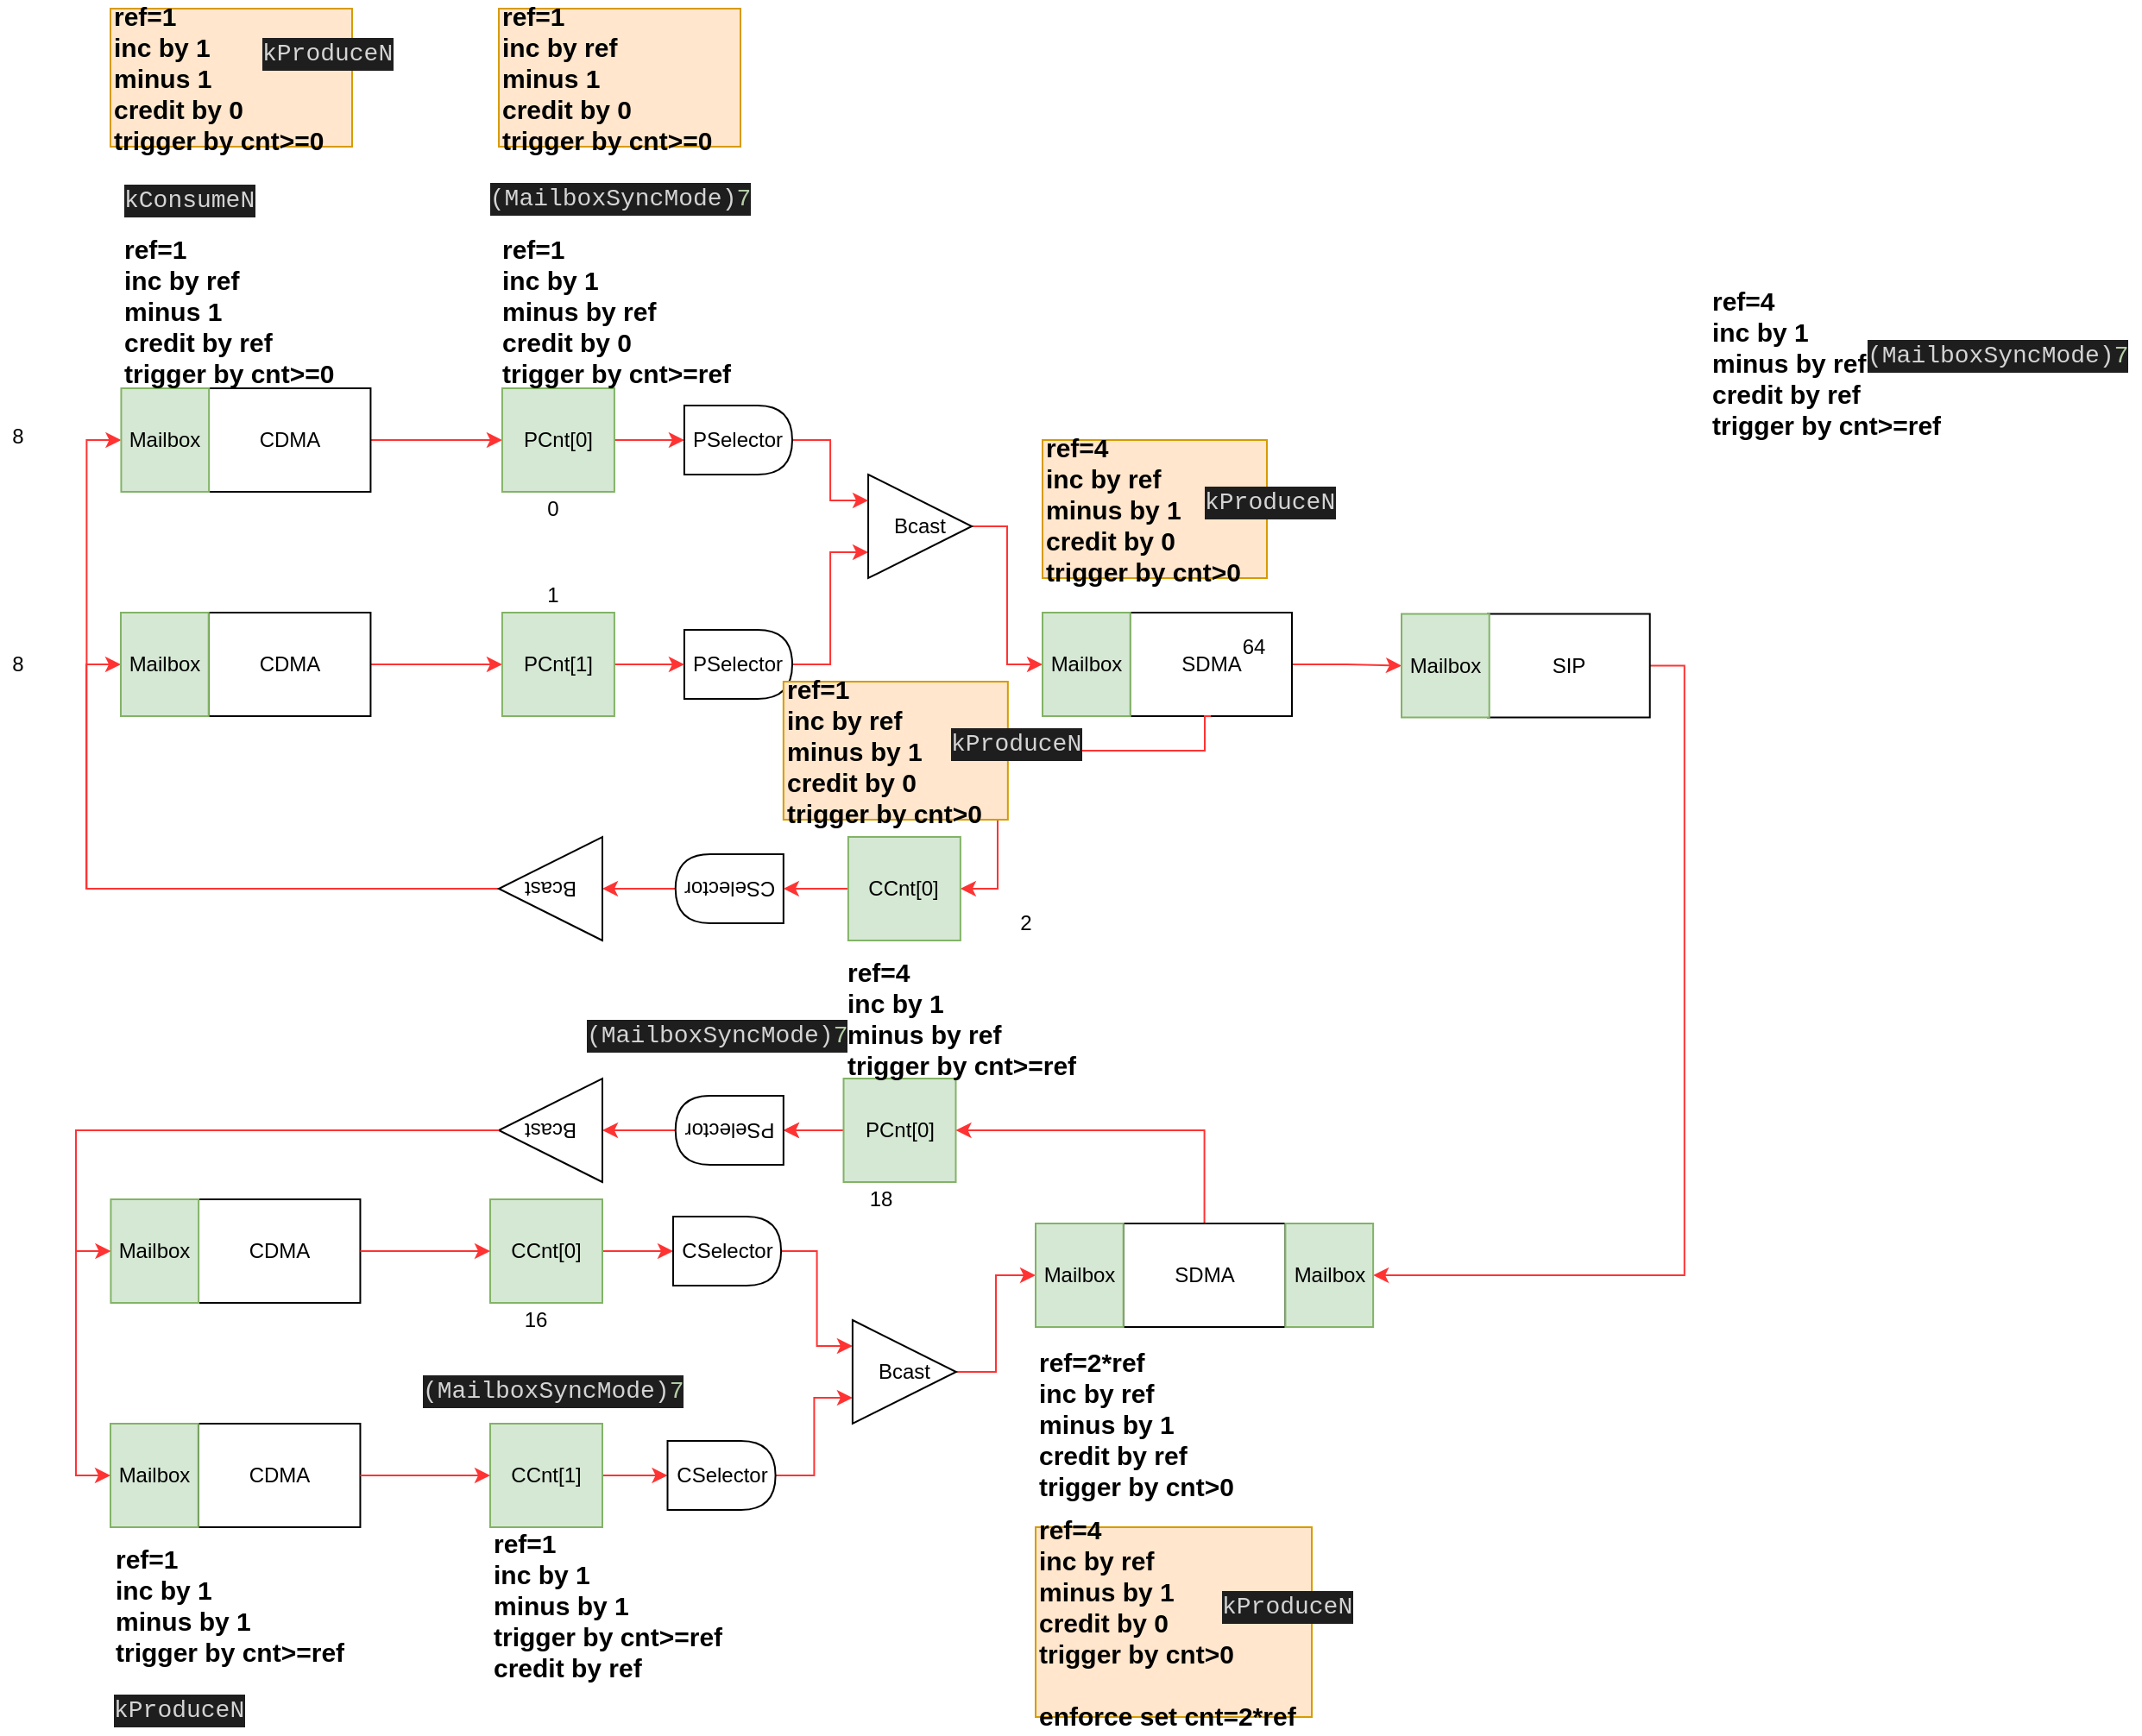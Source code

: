 <mxfile version="14.2.9" type="github" pages="8">
  <diagram id="odPIgHqLeAdfCKxWuNxk" name="N&lt;-&gt;1">
    <mxGraphModel dx="1460" dy="624" grid="1" gridSize="10" guides="1" tooltips="1" connect="1" arrows="1" fold="1" page="1" pageScale="1" pageWidth="827" pageHeight="1169" math="0" shadow="0">
      <root>
        <mxCell id="0" />
        <mxCell id="1" parent="0" />
        <mxCell id="kciQXH1vnybYb0uCekXb-102" style="edgeStyle=none;rounded=0;orthogonalLoop=1;jettySize=auto;html=1;exitX=1;exitY=0.5;exitDx=0;exitDy=0;entryX=0;entryY=0.5;entryDx=0;entryDy=0;strokeColor=#FF3333;fontColor=#000000;" parent="1" source="kciQXH1vnybYb0uCekXb-86" target="kciQXH1vnybYb0uCekXb-97" edge="1">
          <mxGeometry relative="1" as="geometry" />
        </mxCell>
        <mxCell id="kciQXH1vnybYb0uCekXb-103" style="edgeStyle=none;rounded=0;orthogonalLoop=1;jettySize=auto;html=1;exitX=1;exitY=0.5;exitDx=0;exitDy=0;entryX=0;entryY=0.5;entryDx=0;entryDy=0;strokeColor=#FF3333;fontColor=#000000;" parent="1" source="kciQXH1vnybYb0uCekXb-87" target="kciQXH1vnybYb0uCekXb-98" edge="1">
          <mxGeometry relative="1" as="geometry" />
        </mxCell>
        <mxCell id="kciQXH1vnybYb0uCekXb-156" style="edgeStyle=orthogonalEdgeStyle;rounded=0;orthogonalLoop=1;jettySize=auto;html=1;exitX=1;exitY=0.5;exitDx=0;exitDy=0;entryX=0;entryY=0.75;entryDx=0;entryDy=0;strokeColor=#FF3333;fontColor=#000000;" parent="1" source="kciQXH1vnybYb0uCekXb-91" target="kciQXH1vnybYb0uCekXb-101" edge="1">
          <mxGeometry relative="1" as="geometry" />
        </mxCell>
        <mxCell id="kciQXH1vnybYb0uCekXb-91" value="PSelector" style="shape=delay;whiteSpace=wrap;html=1;shadow=0;strokeColor=#000000;fontColor=#000000;" parent="1" vertex="1">
          <mxGeometry x="486.45" y="1380" width="62.55" height="40" as="geometry" />
        </mxCell>
        <mxCell id="kciQXH1vnybYb0uCekXb-100" style="edgeStyle=none;rounded=0;orthogonalLoop=1;jettySize=auto;html=1;exitX=1;exitY=0.5;exitDx=0;exitDy=0;entryX=0;entryY=0.5;entryDx=0;entryDy=0;strokeColor=#FF3333;fontColor=#000000;" parent="1" source="kciQXH1vnybYb0uCekXb-97" target="kciQXH1vnybYb0uCekXb-150" edge="1">
          <mxGeometry relative="1" as="geometry">
            <mxPoint x="537.45" y="1320" as="targetPoint" />
          </mxGeometry>
        </mxCell>
        <mxCell id="kciQXH1vnybYb0uCekXb-97" value="PCnt[0]" style="rounded=0;whiteSpace=wrap;html=1;shadow=0;strokeColor=#82b366;fillColor=#d5e8d4;" parent="1" vertex="1">
          <mxGeometry x="380.96" y="1240" width="65" height="60" as="geometry" />
        </mxCell>
        <mxCell id="kciQXH1vnybYb0uCekXb-99" style="edgeStyle=none;rounded=0;orthogonalLoop=1;jettySize=auto;html=1;exitX=1;exitY=0.5;exitDx=0;exitDy=0;entryX=0;entryY=0.5;entryDx=0;entryDy=0;strokeColor=#FF3333;fontColor=#000000;" parent="1" source="kciQXH1vnybYb0uCekXb-98" target="kciQXH1vnybYb0uCekXb-91" edge="1">
          <mxGeometry relative="1" as="geometry">
            <mxPoint x="537.45" y="1320" as="targetPoint" />
          </mxGeometry>
        </mxCell>
        <mxCell id="kciQXH1vnybYb0uCekXb-98" value="PCnt[1]" style="rounded=0;whiteSpace=wrap;html=1;shadow=0;strokeColor=#82b366;fillColor=#d5e8d4;" parent="1" vertex="1">
          <mxGeometry x="380.96" y="1370" width="65" height="60" as="geometry" />
        </mxCell>
        <mxCell id="kciQXH1vnybYb0uCekXb-211" style="edgeStyle=orthogonalEdgeStyle;rounded=0;orthogonalLoop=1;jettySize=auto;html=1;exitX=1;exitY=0.5;exitDx=0;exitDy=0;entryX=0;entryY=0.5;entryDx=0;entryDy=0;strokeColor=#FF3333;fontColor=#000000;" parent="1" source="kciQXH1vnybYb0uCekXb-101" target="kciQXH1vnybYb0uCekXb-125" edge="1">
          <mxGeometry relative="1" as="geometry" />
        </mxCell>
        <mxCell id="kciQXH1vnybYb0uCekXb-101" value="Bcast" style="triangle;whiteSpace=wrap;html=1;shadow=0;strokeColor=#000000;fontColor=#000000;" parent="1" vertex="1">
          <mxGeometry x="593.02" y="1290" width="60" height="60" as="geometry" />
        </mxCell>
        <mxCell id="kciQXH1vnybYb0uCekXb-104" value="&lt;font style=&quot;font-size: 15px&quot;&gt;&lt;b&gt;ref=1&lt;br&gt;inc by 1&lt;br&gt;minus by ref&lt;br&gt;credit by 0&amp;nbsp;&lt;br&gt;trigger by cnt&amp;gt;=ref&lt;/b&gt;&lt;/font&gt;" style="text;html=1;align=left;verticalAlign=middle;resizable=0;points=[];autosize=1;fontColor=#000000;" parent="1" vertex="1">
          <mxGeometry x="379" y="1155" width="150" height="80" as="geometry" />
        </mxCell>
        <mxCell id="kciQXH1vnybYb0uCekXb-118" style="edgeStyle=none;rounded=0;orthogonalLoop=1;jettySize=auto;html=1;exitX=1;exitY=0.5;exitDx=0;exitDy=0;entryX=0;entryY=0.5;entryDx=0;entryDy=0;strokeColor=#FF3333;fontColor=#000000;" parent="1" source="kciQXH1vnybYb0uCekXb-108" target="kciQXH1vnybYb0uCekXb-117" edge="1">
          <mxGeometry relative="1" as="geometry" />
        </mxCell>
        <mxCell id="kciQXH1vnybYb0uCekXb-108" value="CSelector" style="shape=delay;whiteSpace=wrap;html=1;shadow=0;strokeColor=#000000;fontColor=#000000;rotation=-180;" parent="1" vertex="1">
          <mxGeometry x="481.37" y="1510" width="62.55" height="40" as="geometry" />
        </mxCell>
        <mxCell id="kciQXH1vnybYb0uCekXb-122" style="edgeStyle=orthogonalEdgeStyle;rounded=0;orthogonalLoop=1;jettySize=auto;html=1;exitX=1;exitY=0.5;exitDx=0;exitDy=0;entryX=0;entryY=0.5;entryDx=0;entryDy=0;strokeColor=#FF3333;fontColor=#000000;" parent="1" source="kciQXH1vnybYb0uCekXb-117" target="kciQXH1vnybYb0uCekXb-96" edge="1">
          <mxGeometry relative="1" as="geometry">
            <Array as="points">
              <mxPoint x="140" y="1530" />
              <mxPoint x="140" y="1400" />
            </Array>
          </mxGeometry>
        </mxCell>
        <mxCell id="kciQXH1vnybYb0uCekXb-123" style="edgeStyle=orthogonalEdgeStyle;rounded=0;orthogonalLoop=1;jettySize=auto;html=1;exitX=1;exitY=0.5;exitDx=0;exitDy=0;entryX=0;entryY=0.5;entryDx=0;entryDy=0;strokeColor=#FF3333;fontColor=#000000;" parent="1" source="kciQXH1vnybYb0uCekXb-117" target="kciQXH1vnybYb0uCekXb-95" edge="1">
          <mxGeometry relative="1" as="geometry" />
        </mxCell>
        <mxCell id="kciQXH1vnybYb0uCekXb-117" value="Bcast" style="triangle;whiteSpace=wrap;html=1;shadow=0;strokeColor=#000000;fontColor=#000000;rotation=-180;" parent="1" vertex="1">
          <mxGeometry x="379.0" y="1500" width="60" height="60" as="geometry" />
        </mxCell>
        <mxCell id="kciQXH1vnybYb0uCekXb-120" value="" style="group" parent="1" vertex="1" connectable="0">
          <mxGeometry x="160" y="1240" width="144.72" height="190" as="geometry" />
        </mxCell>
        <mxCell id="kciQXH1vnybYb0uCekXb-119" value="" style="group" parent="kciQXH1vnybYb0uCekXb-120" vertex="1" connectable="0">
          <mxGeometry width="144.72" height="190" as="geometry" />
        </mxCell>
        <mxCell id="kciQXH1vnybYb0uCekXb-86" value="CDMA" style="rounded=0;whiteSpace=wrap;html=1;shadow=0;" parent="kciQXH1vnybYb0uCekXb-119" vertex="1">
          <mxGeometry x="50.848" width="93.872" height="60" as="geometry" />
        </mxCell>
        <mxCell id="kciQXH1vnybYb0uCekXb-87" value="CDMA" style="rounded=0;whiteSpace=wrap;html=1;shadow=0;" parent="kciQXH1vnybYb0uCekXb-119" vertex="1">
          <mxGeometry x="50.848" y="130" width="93.872" height="60" as="geometry" />
        </mxCell>
        <mxCell id="kciQXH1vnybYb0uCekXb-95" value="Mailbox" style="rounded=0;whiteSpace=wrap;html=1;shadow=0;strokeColor=#82b366;fillColor=#d5e8d4;" parent="kciQXH1vnybYb0uCekXb-119" vertex="1">
          <mxGeometry x="0.219" width="50.848" height="60" as="geometry" />
        </mxCell>
        <mxCell id="kciQXH1vnybYb0uCekXb-96" value="Mailbox" style="rounded=0;whiteSpace=wrap;html=1;shadow=0;strokeColor=#82b366;fillColor=#d5e8d4;" parent="kciQXH1vnybYb0uCekXb-119" vertex="1">
          <mxGeometry y="130" width="50.848" height="60" as="geometry" />
        </mxCell>
        <mxCell id="kciQXH1vnybYb0uCekXb-128" style="edgeStyle=orthogonalEdgeStyle;rounded=0;orthogonalLoop=1;jettySize=auto;html=1;exitX=1;exitY=0.5;exitDx=0;exitDy=0;strokeColor=#FF3333;fontColor=#000000;" parent="1" source="kciQXH1vnybYb0uCekXb-124" target="kciQXH1vnybYb0uCekXb-127" edge="1">
          <mxGeometry relative="1" as="geometry" />
        </mxCell>
        <mxCell id="kciQXH1vnybYb0uCekXb-124" value="SDMA" style="rounded=0;whiteSpace=wrap;html=1;shadow=0;" parent="1" vertex="1">
          <mxGeometry x="744.628" y="1370" width="93.872" height="60" as="geometry" />
        </mxCell>
        <mxCell id="kciQXH1vnybYb0uCekXb-177" style="edgeStyle=orthogonalEdgeStyle;rounded=0;orthogonalLoop=1;jettySize=auto;html=1;exitX=0.5;exitY=1;exitDx=0;exitDy=0;entryX=1;entryY=0.5;entryDx=0;entryDy=0;strokeColor=#FF3333;fontColor=#000000;" parent="1" source="kciQXH1vnybYb0uCekXb-124" target="kciQXH1vnybYb0uCekXb-176" edge="1">
          <mxGeometry relative="1" as="geometry">
            <Array as="points">
              <mxPoint x="788" y="1450" />
              <mxPoint x="668" y="1450" />
              <mxPoint x="668" y="1530" />
            </Array>
          </mxGeometry>
        </mxCell>
        <mxCell id="kciQXH1vnybYb0uCekXb-125" value="Mailbox" style="rounded=0;whiteSpace=wrap;html=1;shadow=0;strokeColor=#82b366;fillColor=#d5e8d4;" parent="1" vertex="1">
          <mxGeometry x="693.999" y="1370" width="50.848" height="60" as="geometry" />
        </mxCell>
        <mxCell id="kciQXH1vnybYb0uCekXb-191" style="edgeStyle=orthogonalEdgeStyle;rounded=0;orthogonalLoop=1;jettySize=auto;html=1;exitX=1;exitY=0.5;exitDx=0;exitDy=0;entryX=0;entryY=0.5;entryDx=0;entryDy=0;strokeColor=#FF3333;fontColor=#000000;" parent="1" source="kciQXH1vnybYb0uCekXb-134" target="kciQXH1vnybYb0uCekXb-182" edge="1">
          <mxGeometry relative="1" as="geometry" />
        </mxCell>
        <mxCell id="kciQXH1vnybYb0uCekXb-154" style="edgeStyle=orthogonalEdgeStyle;rounded=0;orthogonalLoop=1;jettySize=auto;html=1;exitX=1;exitY=0.5;exitDx=0;exitDy=0;entryX=0;entryY=0.25;entryDx=0;entryDy=0;strokeColor=#FF3333;fontColor=#000000;" parent="1" source="kciQXH1vnybYb0uCekXb-150" target="kciQXH1vnybYb0uCekXb-101" edge="1">
          <mxGeometry relative="1" as="geometry" />
        </mxCell>
        <mxCell id="kciQXH1vnybYb0uCekXb-150" value="PSelector" style="shape=delay;whiteSpace=wrap;html=1;shadow=0;strokeColor=#000000;fontColor=#000000;" parent="1" vertex="1">
          <mxGeometry x="486.45" y="1250" width="62.55" height="40" as="geometry" />
        </mxCell>
        <mxCell id="kciQXH1vnybYb0uCekXb-157" style="edgeStyle=orthogonalEdgeStyle;rounded=0;orthogonalLoop=1;jettySize=auto;html=1;exitX=1;exitY=0.5;exitDx=0;exitDy=0;entryX=1;entryY=0.5;entryDx=0;entryDy=0;strokeColor=#FF3333;fontColor=#000000;" parent="1" source="kciQXH1vnybYb0uCekXb-126" target="kciQXH1vnybYb0uCekXb-131" edge="1">
          <mxGeometry relative="1" as="geometry" />
        </mxCell>
        <mxCell id="kciQXH1vnybYb0uCekXb-180" style="edgeStyle=orthogonalEdgeStyle;rounded=0;orthogonalLoop=1;jettySize=auto;html=1;exitX=0;exitY=0.5;exitDx=0;exitDy=0;entryX=0;entryY=0.5;entryDx=0;entryDy=0;strokeColor=#FF3333;fontColor=#000000;" parent="1" source="kciQXH1vnybYb0uCekXb-160" target="kciQXH1vnybYb0uCekXb-134" edge="1">
          <mxGeometry relative="1" as="geometry" />
        </mxCell>
        <mxCell id="kciQXH1vnybYb0uCekXb-224" value="" style="edgeStyle=orthogonalEdgeStyle;rounded=0;orthogonalLoop=1;jettySize=auto;html=1;strokeColor=#FF3333;fontColor=#000000;" parent="1" source="kciQXH1vnybYb0uCekXb-160" target="kciQXH1vnybYb0uCekXb-134" edge="1">
          <mxGeometry relative="1" as="geometry" />
        </mxCell>
        <mxCell id="kciQXH1vnybYb0uCekXb-160" value="PCnt[0]" style="rounded=0;whiteSpace=wrap;html=1;shadow=0;strokeColor=#82b366;fillColor=#d5e8d4;" parent="1" vertex="1">
          <mxGeometry x="578.75" y="1640" width="65" height="60" as="geometry" />
        </mxCell>
        <mxCell id="kciQXH1vnybYb0uCekXb-198" value="" style="edgeStyle=orthogonalEdgeStyle;rounded=0;orthogonalLoop=1;jettySize=auto;html=1;strokeColor=#FF3333;fontColor=#000000;" parent="1" source="kciQXH1vnybYb0uCekXb-161" target="kciQXH1vnybYb0uCekXb-197" edge="1">
          <mxGeometry relative="1" as="geometry" />
        </mxCell>
        <mxCell id="kciQXH1vnybYb0uCekXb-161" value="CCnt[0]" style="rounded=0;whiteSpace=wrap;html=1;shadow=0;strokeColor=#82b366;fillColor=#d5e8d4;" parent="1" vertex="1">
          <mxGeometry x="374.0" y="1710" width="65" height="60" as="geometry" />
        </mxCell>
        <mxCell id="kciQXH1vnybYb0uCekXb-199" value="" style="edgeStyle=orthogonalEdgeStyle;rounded=0;orthogonalLoop=1;jettySize=auto;html=1;strokeColor=#FF3333;fontColor=#000000;" parent="1" source="kciQXH1vnybYb0uCekXb-162" target="kciQXH1vnybYb0uCekXb-194" edge="1">
          <mxGeometry relative="1" as="geometry" />
        </mxCell>
        <mxCell id="kciQXH1vnybYb0uCekXb-162" value="CCnt[1]" style="rounded=0;whiteSpace=wrap;html=1;shadow=0;strokeColor=#82b366;fillColor=#d5e8d4;" parent="1" vertex="1">
          <mxGeometry x="374.0" y="1840" width="65" height="60" as="geometry" />
        </mxCell>
        <mxCell id="kciQXH1vnybYb0uCekXb-163" value="" style="group" parent="1" vertex="1" connectable="0">
          <mxGeometry x="154" y="1710" width="144.72" height="190" as="geometry" />
        </mxCell>
        <mxCell id="kciQXH1vnybYb0uCekXb-164" value="" style="group" parent="kciQXH1vnybYb0uCekXb-163" vertex="1" connectable="0">
          <mxGeometry width="144.72" height="190" as="geometry" />
        </mxCell>
        <mxCell id="kciQXH1vnybYb0uCekXb-165" value="CDMA" style="rounded=0;whiteSpace=wrap;html=1;shadow=0;" parent="kciQXH1vnybYb0uCekXb-164" vertex="1">
          <mxGeometry x="50.848" width="93.872" height="60" as="geometry" />
        </mxCell>
        <mxCell id="kciQXH1vnybYb0uCekXb-166" value="CDMA" style="rounded=0;whiteSpace=wrap;html=1;shadow=0;" parent="kciQXH1vnybYb0uCekXb-164" vertex="1">
          <mxGeometry x="50.848" y="130" width="93.872" height="60" as="geometry" />
        </mxCell>
        <mxCell id="kciQXH1vnybYb0uCekXb-167" value="Mailbox" style="rounded=0;whiteSpace=wrap;html=1;shadow=0;strokeColor=#82b366;fillColor=#d5e8d4;" parent="kciQXH1vnybYb0uCekXb-164" vertex="1">
          <mxGeometry x="0.219" width="50.848" height="60" as="geometry" />
        </mxCell>
        <mxCell id="kciQXH1vnybYb0uCekXb-168" value="Mailbox" style="rounded=0;whiteSpace=wrap;html=1;shadow=0;strokeColor=#82b366;fillColor=#d5e8d4;" parent="kciQXH1vnybYb0uCekXb-164" vertex="1">
          <mxGeometry y="130" width="50.848" height="60" as="geometry" />
        </mxCell>
        <mxCell id="kciQXH1vnybYb0uCekXb-178" style="edgeStyle=orthogonalEdgeStyle;rounded=0;orthogonalLoop=1;jettySize=auto;html=1;exitX=0;exitY=0.5;exitDx=0;exitDy=0;entryX=0;entryY=0.5;entryDx=0;entryDy=0;strokeColor=#FF3333;fontColor=#000000;" parent="1" source="kciQXH1vnybYb0uCekXb-176" target="kciQXH1vnybYb0uCekXb-108" edge="1">
          <mxGeometry relative="1" as="geometry" />
        </mxCell>
        <mxCell id="kciQXH1vnybYb0uCekXb-176" value="CCnt[0]" style="rounded=0;whiteSpace=wrap;html=1;shadow=0;strokeColor=#82b366;fillColor=#d5e8d4;" parent="1" vertex="1">
          <mxGeometry x="581.44" y="1500" width="65" height="60" as="geometry" />
        </mxCell>
        <mxCell id="kciQXH1vnybYb0uCekXb-181" style="edgeStyle=orthogonalEdgeStyle;rounded=0;orthogonalLoop=1;jettySize=auto;html=1;exitX=0.5;exitY=0;exitDx=0;exitDy=0;entryX=1;entryY=0.5;entryDx=0;entryDy=0;strokeColor=#FF3333;fontColor=#000000;" parent="1" source="kciQXH1vnybYb0uCekXb-130" target="kciQXH1vnybYb0uCekXb-160" edge="1">
          <mxGeometry relative="1" as="geometry" />
        </mxCell>
        <mxCell id="kciQXH1vnybYb0uCekXb-189" style="edgeStyle=orthogonalEdgeStyle;rounded=0;orthogonalLoop=1;jettySize=auto;html=1;entryX=0;entryY=0.5;entryDx=0;entryDy=0;strokeColor=#FF3333;fontColor=#000000;" parent="1" source="kciQXH1vnybYb0uCekXb-182" target="kciQXH1vnybYb0uCekXb-167" edge="1">
          <mxGeometry relative="1" as="geometry">
            <Array as="points">
              <mxPoint x="134" y="1670" />
              <mxPoint x="134" y="1740" />
            </Array>
          </mxGeometry>
        </mxCell>
        <mxCell id="kciQXH1vnybYb0uCekXb-182" value="Bcast" style="triangle;whiteSpace=wrap;html=1;shadow=0;strokeColor=#000000;fontColor=#000000;rotation=-180;" parent="1" vertex="1">
          <mxGeometry x="379.0" y="1640" width="60" height="60" as="geometry" />
        </mxCell>
        <mxCell id="kciQXH1vnybYb0uCekXb-190" style="edgeStyle=orthogonalEdgeStyle;rounded=0;orthogonalLoop=1;jettySize=auto;html=1;exitX=1;exitY=0.5;exitDx=0;exitDy=0;entryX=0;entryY=0.5;entryDx=0;entryDy=0;strokeColor=#FF3333;fontColor=#000000;" parent="1" source="kciQXH1vnybYb0uCekXb-182" target="kciQXH1vnybYb0uCekXb-168" edge="1">
          <mxGeometry relative="1" as="geometry" />
        </mxCell>
        <mxCell id="kciQXH1vnybYb0uCekXb-192" style="edgeStyle=orthogonalEdgeStyle;rounded=0;orthogonalLoop=1;jettySize=auto;html=1;exitX=1;exitY=0.5;exitDx=0;exitDy=0;entryX=0;entryY=0.5;entryDx=0;entryDy=0;strokeColor=#FF3333;fontColor=#000000;" parent="1" source="kciQXH1vnybYb0uCekXb-165" target="kciQXH1vnybYb0uCekXb-161" edge="1">
          <mxGeometry relative="1" as="geometry" />
        </mxCell>
        <mxCell id="kciQXH1vnybYb0uCekXb-193" style="edgeStyle=orthogonalEdgeStyle;rounded=0;orthogonalLoop=1;jettySize=auto;html=1;exitX=1;exitY=0.5;exitDx=0;exitDy=0;entryX=0;entryY=0.5;entryDx=0;entryDy=0;strokeColor=#FF3333;fontColor=#000000;" parent="1" source="kciQXH1vnybYb0uCekXb-166" target="kciQXH1vnybYb0uCekXb-162" edge="1">
          <mxGeometry relative="1" as="geometry" />
        </mxCell>
        <mxCell id="kciQXH1vnybYb0uCekXb-205" style="edgeStyle=orthogonalEdgeStyle;rounded=0;orthogonalLoop=1;jettySize=auto;html=1;exitX=1;exitY=0.5;exitDx=0;exitDy=0;entryX=0;entryY=0.75;entryDx=0;entryDy=0;strokeColor=#FF3333;fontColor=#000000;" parent="1" source="kciQXH1vnybYb0uCekXb-194" target="kciQXH1vnybYb0uCekXb-201" edge="1">
          <mxGeometry relative="1" as="geometry" />
        </mxCell>
        <mxCell id="kciQXH1vnybYb0uCekXb-194" value="CSelector" style="shape=delay;whiteSpace=wrap;html=1;shadow=0;strokeColor=#000000;fontColor=#000000;" parent="1" vertex="1">
          <mxGeometry x="476.75" y="1850" width="62.55" height="40" as="geometry" />
        </mxCell>
        <mxCell id="kciQXH1vnybYb0uCekXb-202" style="edgeStyle=orthogonalEdgeStyle;rounded=0;orthogonalLoop=1;jettySize=auto;html=1;exitX=1;exitY=0.5;exitDx=0;exitDy=0;entryX=0;entryY=0.25;entryDx=0;entryDy=0;strokeColor=#FF3333;fontColor=#000000;" parent="1" source="kciQXH1vnybYb0uCekXb-197" target="kciQXH1vnybYb0uCekXb-201" edge="1">
          <mxGeometry relative="1" as="geometry" />
        </mxCell>
        <mxCell id="kciQXH1vnybYb0uCekXb-197" value="CSelector" style="shape=delay;whiteSpace=wrap;html=1;shadow=0;strokeColor=#000000;fontColor=#000000;" parent="1" vertex="1">
          <mxGeometry x="480" y="1720" width="62.55" height="40" as="geometry" />
        </mxCell>
        <mxCell id="kciQXH1vnybYb0uCekXb-206" style="edgeStyle=orthogonalEdgeStyle;rounded=0;orthogonalLoop=1;jettySize=auto;html=1;entryX=0;entryY=0.5;entryDx=0;entryDy=0;strokeColor=#FF3333;fontColor=#000000;" parent="1" source="kciQXH1vnybYb0uCekXb-201" target="kciQXH1vnybYb0uCekXb-158" edge="1">
          <mxGeometry relative="1" as="geometry" />
        </mxCell>
        <mxCell id="kciQXH1vnybYb0uCekXb-201" value="Bcast" style="triangle;whiteSpace=wrap;html=1;shadow=0;strokeColor=#000000;fontColor=#000000;" parent="1" vertex="1">
          <mxGeometry x="583.95" y="1780" width="60" height="60" as="geometry" />
        </mxCell>
        <mxCell id="kciQXH1vnybYb0uCekXb-208" value="&lt;font style=&quot;font-size: 15px&quot;&gt;&lt;b&gt;ref=4&lt;br&gt;inc by 1&lt;br&gt;minus by ref&lt;br&gt;credit by ref&lt;br&gt;trigger by cnt&amp;gt;=ref&lt;/b&gt;&lt;/font&gt;" style="text;html=1;align=left;verticalAlign=middle;resizable=0;points=[];autosize=1;fontColor=#000000;" parent="1" vertex="1">
          <mxGeometry x="1080" y="1185" width="150" height="80" as="geometry" />
        </mxCell>
        <mxCell id="kciQXH1vnybYb0uCekXb-210" value="&lt;font style=&quot;font-size: 15px&quot;&gt;&lt;b&gt;ref=4&lt;br&gt;inc by 1&lt;br&gt;minus by ref&lt;br&gt;trigger by cnt&amp;gt;=ref&lt;/b&gt;&lt;/font&gt;" style="text;html=1;align=left;verticalAlign=middle;resizable=0;points=[];autosize=1;fontColor=#000000;" parent="1" vertex="1">
          <mxGeometry x="579.45" y="1570" width="150" height="70" as="geometry" />
        </mxCell>
        <mxCell id="kciQXH1vnybYb0uCekXb-212" value="&lt;font style=&quot;font-size: 15px&quot;&gt;&lt;b&gt;ref=1&lt;br&gt;inc by 1&lt;br&gt;minus by 1&lt;br&gt;trigger by cnt&amp;gt;=ref&lt;/b&gt;&lt;/font&gt;" style="text;html=1;align=left;verticalAlign=middle;resizable=0;points=[];autosize=1;fontColor=#000000;" parent="1" vertex="1">
          <mxGeometry x="154.72" y="1910" width="150" height="70" as="geometry" />
        </mxCell>
        <mxCell id="kciQXH1vnybYb0uCekXb-213" value="&lt;font style=&quot;font-size: 15px&quot;&gt;&lt;b&gt;ref=1&lt;br&gt;inc by 1&lt;br&gt;minus by 1&lt;br&gt;trigger by cnt&amp;gt;=ref&lt;br&gt;credit by ref&lt;br&gt;&lt;/b&gt;&lt;/font&gt;" style="text;html=1;align=left;verticalAlign=middle;resizable=0;points=[];autosize=1;fontColor=#000000;" parent="1" vertex="1">
          <mxGeometry x="374.0" y="1905" width="150" height="80" as="geometry" />
        </mxCell>
        <mxCell id="kciQXH1vnybYb0uCekXb-215" value="&lt;font style=&quot;font-size: 15px&quot;&gt;&lt;b&gt;ref=1&lt;br&gt;inc by ref&lt;br&gt;minus 1&lt;br&gt;credit by ref&lt;br&gt;trigger by cnt&amp;gt;=0&lt;/b&gt;&lt;/font&gt;" style="text;html=1;align=left;verticalAlign=middle;resizable=0;points=[];autosize=1;fontColor=#000000;" parent="1" vertex="1">
          <mxGeometry x="160" y="1155" width="140" height="80" as="geometry" />
        </mxCell>
        <mxCell id="kciQXH1vnybYb0uCekXb-216" value="0" style="text;html=1;align=center;verticalAlign=middle;resizable=0;points=[];autosize=1;fontColor=#000000;" parent="1" vertex="1">
          <mxGeometry x="400" y="1300" width="20" height="20" as="geometry" />
        </mxCell>
        <mxCell id="kciQXH1vnybYb0uCekXb-217" value="1" style="text;html=1;align=center;verticalAlign=middle;resizable=0;points=[];autosize=1;fontColor=#000000;" parent="1" vertex="1">
          <mxGeometry x="400" y="1350" width="20" height="20" as="geometry" />
        </mxCell>
        <mxCell id="kciQXH1vnybYb0uCekXb-218" value="2" style="text;html=1;align=center;verticalAlign=middle;resizable=0;points=[];autosize=1;fontColor=#000000;" parent="1" vertex="1">
          <mxGeometry x="674" y="1540" width="20" height="20" as="geometry" />
        </mxCell>
        <mxCell id="kciQXH1vnybYb0uCekXb-219" value="16" style="text;html=1;align=center;verticalAlign=middle;resizable=0;points=[];autosize=1;fontColor=#000000;" parent="1" vertex="1">
          <mxGeometry x="385" y="1770" width="30" height="20" as="geometry" />
        </mxCell>
        <mxCell id="kciQXH1vnybYb0uCekXb-220" value="17" style="text;html=1;align=center;verticalAlign=middle;resizable=0;points=[];autosize=1;fontColor=#000000;" parent="1" vertex="1">
          <mxGeometry x="385" y="1810" width="30" height="20" as="geometry" />
        </mxCell>
        <mxCell id="kciQXH1vnybYb0uCekXb-221" value="18" style="text;html=1;align=center;verticalAlign=middle;resizable=0;points=[];autosize=1;fontColor=#000000;" parent="1" vertex="1">
          <mxGeometry x="585" y="1700" width="30" height="20" as="geometry" />
        </mxCell>
        <mxCell id="kciQXH1vnybYb0uCekXb-222" value="" style="group;rotation=-90;" parent="1" vertex="1" connectable="0">
          <mxGeometry x="944.0" y="1328.75" width="60" height="144.501" as="geometry" />
        </mxCell>
        <mxCell id="kciQXH1vnybYb0uCekXb-155" value="" style="group;rotation=0;" parent="kciQXH1vnybYb0uCekXb-222" vertex="1" connectable="0">
          <mxGeometry x="-42" y="42" width="144.501" height="60" as="geometry" />
        </mxCell>
        <mxCell id="kciQXH1vnybYb0uCekXb-126" value="SIP" style="rounded=0;whiteSpace=wrap;html=1;shadow=0;rotation=0;" parent="kciQXH1vnybYb0uCekXb-155" vertex="1">
          <mxGeometry x="50" width="93.872" height="60" as="geometry" />
        </mxCell>
        <mxCell id="kciQXH1vnybYb0uCekXb-127" value="Mailbox" style="rounded=0;whiteSpace=wrap;html=1;shadow=0;strokeColor=#82b366;fillColor=#d5e8d4;rotation=0;" parent="kciQXH1vnybYb0uCekXb-155" vertex="1">
          <mxGeometry width="50.848" height="60" as="geometry" />
        </mxCell>
        <mxCell id="kciQXH1vnybYb0uCekXb-223" value="" style="group" parent="1" vertex="1" connectable="0">
          <mxGeometry x="689.999" y="1724" width="195.568" height="156" as="geometry" />
        </mxCell>
        <mxCell id="kciQXH1vnybYb0uCekXb-159" value="" style="group" parent="kciQXH1vnybYb0uCekXb-223" vertex="1" connectable="0">
          <mxGeometry width="195.568" height="60" as="geometry" />
        </mxCell>
        <mxCell id="kciQXH1vnybYb0uCekXb-130" value="SDMA" style="rounded=0;whiteSpace=wrap;html=1;shadow=0;" parent="kciQXH1vnybYb0uCekXb-159" vertex="1">
          <mxGeometry x="50.849" width="93.872" height="60" as="geometry" />
        </mxCell>
        <mxCell id="kciQXH1vnybYb0uCekXb-131" value="Mailbox" style="rounded=0;whiteSpace=wrap;html=1;shadow=0;strokeColor=#82b366;fillColor=#d5e8d4;" parent="kciQXH1vnybYb0uCekXb-159" vertex="1">
          <mxGeometry x="144.72" width="50.848" height="60" as="geometry" />
        </mxCell>
        <mxCell id="kciQXH1vnybYb0uCekXb-158" value="Mailbox" style="rounded=0;whiteSpace=wrap;html=1;shadow=0;strokeColor=#82b366;fillColor=#d5e8d4;" parent="kciQXH1vnybYb0uCekXb-159" vertex="1">
          <mxGeometry width="50.848" height="60" as="geometry" />
        </mxCell>
        <mxCell id="kciQXH1vnybYb0uCekXb-214" value="&lt;font style=&quot;font-size: 15px&quot;&gt;&lt;b&gt;ref=2*ref&lt;br&gt;inc by ref&lt;br&gt;minus by 1&lt;br&gt;credit by ref&lt;br&gt;trigger by cnt&amp;gt;0&lt;/b&gt;&lt;/font&gt;" style="text;html=1;align=left;verticalAlign=middle;resizable=0;points=[];autosize=1;fontColor=#000000;" parent="kciQXH1vnybYb0uCekXb-223" vertex="1">
          <mxGeometry x="0.001" y="76" width="130" height="80" as="geometry" />
        </mxCell>
        <mxCell id="kciQXH1vnybYb0uCekXb-134" value="PSelector" style="shape=delay;whiteSpace=wrap;html=1;shadow=0;strokeColor=#000000;fontColor=#000000;rotation=-180;" parent="1" vertex="1">
          <mxGeometry x="481.37" y="1650" width="62.55" height="40" as="geometry" />
        </mxCell>
        <mxCell id="kciQXH1vnybYb0uCekXb-234" value="&lt;font style=&quot;font-size: 15px&quot;&gt;&lt;b&gt;ref=4&lt;br&gt;inc by ref&lt;br&gt;minus by 1&lt;br&gt;credit by 0&lt;br&gt;trigger by cnt&amp;gt;0&lt;br&gt;&lt;br&gt;enforce set cnt=2*ref&lt;br&gt;&lt;/b&gt;&lt;/font&gt;" style="text;html=1;align=left;verticalAlign=middle;resizable=0;points=[];autosize=1;fillColor=#ffe6cc;strokeColor=#d79b00;" parent="1" vertex="1">
          <mxGeometry x="690.0" y="1900" width="160" height="110" as="geometry" />
        </mxCell>
        <mxCell id="Sl7hpcdjpHSPY2sYF4Aj-1" value="&lt;div style=&quot;color: rgb(212 , 212 , 212) ; background-color: rgb(30 , 30 , 30) ; font-family: &amp;#34;consolas&amp;#34; , &amp;#34;courier new&amp;#34; , monospace ; font-size: 14px ; line-height: 19px&quot;&gt;(MailboxSyncMode)&lt;span style=&quot;color: #b5cea8&quot;&gt;7&lt;/span&gt;&lt;/div&gt;" style="text;html=1;align=center;verticalAlign=middle;resizable=0;points=[];autosize=1;" parent="1" vertex="1">
          <mxGeometry x="374" y="1120" width="150" height="20" as="geometry" />
        </mxCell>
        <mxCell id="Sl7hpcdjpHSPY2sYF4Aj-2" value="&lt;div style=&quot;color: rgb(212, 212, 212); background-color: rgb(30, 30, 30); font-family: consolas, &amp;quot;courier new&amp;quot;, monospace; font-weight: normal; font-size: 14px; line-height: 19px;&quot;&gt;&lt;div&gt;&lt;span style=&quot;color: #d4d4d4&quot;&gt;kConsumeN&lt;/span&gt;&lt;/div&gt;&lt;/div&gt;" style="text;whiteSpace=wrap;html=1;" parent="1" vertex="1">
          <mxGeometry x="160" y="1115" width="90" height="30" as="geometry" />
        </mxCell>
        <mxCell id="Sl7hpcdjpHSPY2sYF4Aj-3" value="&lt;div style=&quot;color: rgb(212, 212, 212); background-color: rgb(30, 30, 30); font-family: consolas, &amp;quot;courier new&amp;quot;, monospace; font-weight: normal; font-size: 14px; line-height: 19px;&quot;&gt;&lt;div&gt;&lt;span style=&quot;color: #d4d4d4&quot;&gt;(MailboxSyncMode)&lt;/span&gt;&lt;span style=&quot;color: #b5cea8&quot;&gt;7&lt;/span&gt;&lt;/div&gt;&lt;/div&gt;" style="text;whiteSpace=wrap;html=1;" parent="1" vertex="1">
          <mxGeometry x="1170" y="1205" width="160" height="30" as="geometry" />
        </mxCell>
        <mxCell id="Sl7hpcdjpHSPY2sYF4Aj-5" value="&#xa;&#xa;&lt;div style=&quot;color: rgb(212, 212, 212); background-color: rgb(30, 30, 30); font-family: consolas, &amp;quot;courier new&amp;quot;, monospace; font-weight: normal; font-size: 14px; line-height: 19px;&quot;&gt;&lt;div&gt;&lt;span style=&quot;color: #d4d4d4&quot;&gt;(MailboxSyncMode)&lt;/span&gt;&lt;span style=&quot;color: #b5cea8&quot;&gt;7&lt;/span&gt;&lt;/div&gt;&lt;/div&gt;&#xa;&#xa;" style="text;whiteSpace=wrap;html=1;" parent="1" vertex="1">
          <mxGeometry x="428.02" y="1570" width="160" height="30" as="geometry" />
        </mxCell>
        <mxCell id="Sl7hpcdjpHSPY2sYF4Aj-6" value="&lt;div style=&quot;color: rgb(212, 212, 212); background-color: rgb(30, 30, 30); font-family: consolas, &amp;quot;courier new&amp;quot;, monospace; font-weight: normal; font-size: 14px; line-height: 19px;&quot;&gt;&lt;div&gt;&lt;span style=&quot;color: #d4d4d4&quot;&gt;(MailboxSyncMode)&lt;/span&gt;&lt;span style=&quot;color: #b5cea8&quot;&gt;7&lt;/span&gt;&lt;/div&gt;&lt;/div&gt;" style="text;whiteSpace=wrap;html=1;" parent="1" vertex="1">
          <mxGeometry x="333" y="1805" width="160" height="30" as="geometry" />
        </mxCell>
        <mxCell id="Sl7hpcdjpHSPY2sYF4Aj-7" value="&lt;div style=&quot;color: rgb(212, 212, 212); background-color: rgb(30, 30, 30); font-family: consolas, &amp;quot;courier new&amp;quot;, monospace; font-weight: normal; font-size: 14px; line-height: 19px;&quot;&gt;&lt;div&gt;&lt;span style=&quot;color: #d4d4d4&quot;&gt;kProduceN&lt;/span&gt;&lt;/div&gt;&lt;/div&gt;" style="text;whiteSpace=wrap;html=1;" parent="1" vertex="1">
          <mxGeometry x="795.57" y="1930" width="90" height="30" as="geometry" />
        </mxCell>
        <mxCell id="pj8iiWaGo1O2W2VIgqQp-1" value="&lt;div style=&quot;color: rgb(212, 212, 212); background-color: rgb(30, 30, 30); font-family: consolas, &amp;quot;courier new&amp;quot;, monospace; font-weight: normal; font-size: 14px; line-height: 19px;&quot;&gt;&lt;div&gt;&lt;span style=&quot;color: #d4d4d4&quot;&gt;kProduceN&lt;/span&gt;&lt;/div&gt;&lt;/div&gt;" style="text;whiteSpace=wrap;html=1;" parent="1" vertex="1">
          <mxGeometry x="154" y="1990" width="90" height="30" as="geometry" />
        </mxCell>
        <mxCell id="d0Hd8rfVwnFT8BlvmkkS-1" value="&lt;font style=&quot;font-size: 15px&quot;&gt;&lt;b&gt;ref=1&lt;br&gt;inc by 1&lt;br&gt;minus 1&lt;br&gt;credit by 0&lt;br&gt;trigger by cnt&amp;gt;=0&lt;/b&gt;&lt;/font&gt;" style="text;html=1;align=left;verticalAlign=middle;resizable=0;points=[];autosize=1;fillColor=#ffe6cc;strokeColor=#d79b00;" parent="1" vertex="1">
          <mxGeometry x="154" y="1020" width="140" height="80" as="geometry" />
        </mxCell>
        <mxCell id="d0Hd8rfVwnFT8BlvmkkS-2" value="&lt;div style=&quot;color: rgb(212, 212, 212); background-color: rgb(30, 30, 30); font-family: consolas, &amp;quot;courier new&amp;quot;, monospace; font-weight: normal; font-size: 14px; line-height: 19px;&quot;&gt;&lt;div&gt;&lt;span style=&quot;color: #d4d4d4&quot;&gt;kProduceN&lt;/span&gt;&lt;/div&gt;&lt;/div&gt;" style="text;whiteSpace=wrap;html=1;" parent="1" vertex="1">
          <mxGeometry x="240" y="1030" width="93" height="30" as="geometry" />
        </mxCell>
        <mxCell id="UOvRnd_Oqe8ovyTQT8u5-1" value="8" style="text;html=1;align=center;verticalAlign=middle;resizable=0;points=[];autosize=1;" parent="1" vertex="1">
          <mxGeometry x="90" y="1258" width="20" height="20" as="geometry" />
        </mxCell>
        <mxCell id="UOvRnd_Oqe8ovyTQT8u5-3" value="8" style="text;html=1;align=center;verticalAlign=middle;resizable=0;points=[];autosize=1;" parent="1" vertex="1">
          <mxGeometry x="90" y="1390" width="20" height="20" as="geometry" />
        </mxCell>
        <mxCell id="UOvRnd_Oqe8ovyTQT8u5-4" value="64" style="text;html=1;align=center;verticalAlign=middle;resizable=0;points=[];autosize=1;" parent="1" vertex="1">
          <mxGeometry x="800.5" y="1380" width="30" height="20" as="geometry" />
        </mxCell>
        <mxCell id="wcWPVSYdJZTlBRFFgvqT-1" value="&lt;font style=&quot;font-size: 15px&quot;&gt;&lt;b&gt;ref=4&lt;br&gt;inc by ref&lt;br&gt;minus by 1&lt;br&gt;credit by 0&lt;br&gt;trigger by cnt&amp;gt;0&lt;br&gt;&lt;/b&gt;&lt;/font&gt;" style="text;html=1;align=left;verticalAlign=middle;resizable=0;points=[];autosize=1;fillColor=#ffe6cc;strokeColor=#d79b00;" parent="1" vertex="1">
          <mxGeometry x="694.0" y="1270" width="130" height="80" as="geometry" />
        </mxCell>
        <mxCell id="v4Y5Vf4kLpzhTqmHXiAT-1" value="&lt;div style=&quot;color: rgb(212, 212, 212); background-color: rgb(30, 30, 30); font-family: consolas, &amp;quot;courier new&amp;quot;, monospace; font-weight: normal; font-size: 14px; line-height: 19px;&quot;&gt;&lt;div&gt;&lt;span style=&quot;color: #d4d4d4&quot;&gt;kProduceN&lt;/span&gt;&lt;/div&gt;&lt;/div&gt;" style="text;whiteSpace=wrap;html=1;" parent="1" vertex="1">
          <mxGeometry x="785.5" y="1290" width="90" height="30" as="geometry" />
        </mxCell>
        <mxCell id="yO6vGaSv6HKo3HML-U5Q-2" value="&lt;font style=&quot;font-size: 15px&quot;&gt;&lt;b&gt;ref=1&lt;br&gt;inc by ref&lt;br&gt;minus by 1&lt;br&gt;credit by 0&lt;br&gt;trigger by cnt&amp;gt;0&lt;br&gt;&lt;/b&gt;&lt;/font&gt;" style="text;html=1;align=left;verticalAlign=middle;resizable=0;points=[];autosize=1;fillColor=#ffe6cc;strokeColor=#d79b00;" parent="1" vertex="1">
          <mxGeometry x="543.92" y="1410" width="130" height="80" as="geometry" />
        </mxCell>
        <mxCell id="yO6vGaSv6HKo3HML-U5Q-3" value="&lt;div style=&quot;color: rgb(212, 212, 212); background-color: rgb(30, 30, 30); font-family: consolas, &amp;quot;courier new&amp;quot;, monospace; font-weight: normal; font-size: 14px; line-height: 19px;&quot;&gt;&lt;div&gt;&lt;span style=&quot;color: #d4d4d4&quot;&gt;kProduceN&lt;/span&gt;&lt;/div&gt;&lt;/div&gt;" style="text;whiteSpace=wrap;html=1;" parent="1" vertex="1">
          <mxGeometry x="639" y="1430" width="90" height="30" as="geometry" />
        </mxCell>
        <mxCell id="yO6vGaSv6HKo3HML-U5Q-4" value="&lt;font style=&quot;font-size: 15px&quot;&gt;&lt;b&gt;ref=1&lt;br&gt;inc by ref&lt;br&gt;minus 1&lt;br&gt;credit by 0&lt;br&gt;trigger by cnt&amp;gt;=0&lt;/b&gt;&lt;/font&gt;" style="text;html=1;align=left;verticalAlign=middle;resizable=0;points=[];autosize=1;fillColor=#ffe6cc;strokeColor=#d79b00;" parent="1" vertex="1">
          <mxGeometry x="379" y="1020" width="140" height="80" as="geometry" />
        </mxCell>
      </root>
    </mxGraphModel>
  </diagram>
  <diagram id="zC4JotULYeWPzMi17oeA" name="1&lt;-&gt;N">
    <mxGraphModel dx="1202" dy="514" grid="1" gridSize="10" guides="1" tooltips="1" connect="1" arrows="1" fold="1" page="1" pageScale="1" pageWidth="827" pageHeight="1169" math="0" shadow="0">
      <root>
        <mxCell id="I1crSs8iI5WoncyynoR1-0" />
        <mxCell id="I1crSs8iI5WoncyynoR1-1" parent="I1crSs8iI5WoncyynoR1-0" />
        <mxCell id="YGtzd4VekMBESAm0zWMY-1" value="P" style="ellipse;whiteSpace=wrap;html=1;aspect=fixed;container=0;" parent="I1crSs8iI5WoncyynoR1-1" vertex="1">
          <mxGeometry x="215.27" y="472.998" width="39.45" height="39.45" as="geometry" />
        </mxCell>
        <mxCell id="YGtzd4VekMBESAm0zWMY-2" style="edgeStyle=none;rounded=0;orthogonalLoop=1;jettySize=auto;html=1;exitX=1;exitY=0.5;exitDx=0;exitDy=0;entryX=0;entryY=0.5;entryDx=0;entryDy=0;strokeColor=#FF3333;" parent="I1crSs8iI5WoncyynoR1-1" source="YGtzd4VekMBESAm0zWMY-3" target="YGtzd4VekMBESAm0zWMY-14" edge="1">
          <mxGeometry relative="1" as="geometry" />
        </mxCell>
        <mxCell id="YGtzd4VekMBESAm0zWMY-3" value="C/P" style="ellipse;whiteSpace=wrap;html=1;aspect=fixed;container=0;" parent="I1crSs8iI5WoncyynoR1-1" vertex="1">
          <mxGeometry x="356.514" y="473" width="39.45" height="39.45" as="geometry" />
        </mxCell>
        <mxCell id="YGtzd4VekMBESAm0zWMY-4" style="edgeStyle=none;rounded=0;orthogonalLoop=1;jettySize=auto;html=1;exitX=1;exitY=0.5;exitDx=0;exitDy=0;entryX=0;entryY=0.5;entryDx=0;entryDy=0;strokeColor=#FF3333;" parent="I1crSs8iI5WoncyynoR1-1" source="YGtzd4VekMBESAm0zWMY-5" target="YGtzd4VekMBESAm0zWMY-16" edge="1">
          <mxGeometry relative="1" as="geometry" />
        </mxCell>
        <mxCell id="YGtzd4VekMBESAm0zWMY-5" value="C/P" style="ellipse;whiteSpace=wrap;html=1;aspect=fixed;container=0;" parent="I1crSs8iI5WoncyynoR1-1" vertex="1">
          <mxGeometry x="356.514" y="552" width="39.45" height="39.45" as="geometry" />
        </mxCell>
        <mxCell id="YGtzd4VekMBESAm0zWMY-6" value="C/P" style="ellipse;whiteSpace=wrap;html=1;aspect=fixed;container=0;" parent="I1crSs8iI5WoncyynoR1-1" vertex="1">
          <mxGeometry x="356.514" y="395" width="39.45" height="39.45" as="geometry" />
        </mxCell>
        <mxCell id="YGtzd4VekMBESAm0zWMY-7" value="" style="endArrow=classic;html=1;strokeColor=#FF3333;entryX=0;entryY=0.5;entryDx=0;entryDy=0;exitX=1;exitY=0;exitDx=0;exitDy=0;" parent="I1crSs8iI5WoncyynoR1-1" source="YGtzd4VekMBESAm0zWMY-1" target="YGtzd4VekMBESAm0zWMY-6" edge="1">
          <mxGeometry width="50" height="50" relative="1" as="geometry">
            <mxPoint x="223.7" y="559.615" as="sourcePoint" />
            <mxPoint x="289.45" y="477.308" as="targetPoint" />
          </mxGeometry>
        </mxCell>
        <mxCell id="YGtzd4VekMBESAm0zWMY-8" value="" style="endArrow=classic;html=1;strokeColor=#FF3333;entryX=0;entryY=0.5;entryDx=0;entryDy=0;exitX=1;exitY=1;exitDx=0;exitDy=0;" parent="I1crSs8iI5WoncyynoR1-1" source="YGtzd4VekMBESAm0zWMY-1" target="YGtzd4VekMBESAm0zWMY-5" edge="1">
          <mxGeometry width="50" height="50" relative="1" as="geometry">
            <mxPoint x="194.766" y="526.698" as="sourcePoint" />
            <mxPoint x="346.507" y="461.85" as="targetPoint" />
          </mxGeometry>
        </mxCell>
        <mxCell id="YGtzd4VekMBESAm0zWMY-9" value="C/P" style="ellipse;whiteSpace=wrap;html=1;aspect=fixed;container=0;" parent="I1crSs8iI5WoncyynoR1-1" vertex="1">
          <mxGeometry x="448" y="395" width="39.45" height="39.45" as="geometry" />
        </mxCell>
        <mxCell id="YGtzd4VekMBESAm0zWMY-10" style="edgeStyle=orthogonalEdgeStyle;rounded=0;orthogonalLoop=1;jettySize=auto;html=1;exitX=1;exitY=0.5;exitDx=0;exitDy=0;entryX=0;entryY=0.5;entryDx=0;entryDy=0;strokeColor=#FF3333;" parent="I1crSs8iI5WoncyynoR1-1" source="YGtzd4VekMBESAm0zWMY-6" target="YGtzd4VekMBESAm0zWMY-9" edge="1">
          <mxGeometry relative="1" as="geometry" />
        </mxCell>
        <mxCell id="YGtzd4VekMBESAm0zWMY-11" value="C/P" style="ellipse;whiteSpace=wrap;html=1;aspect=fixed;container=0;" parent="I1crSs8iI5WoncyynoR1-1" vertex="1">
          <mxGeometry x="539.297" y="395" width="39.45" height="39.45" as="geometry" />
        </mxCell>
        <mxCell id="YGtzd4VekMBESAm0zWMY-12" style="edgeStyle=orthogonalEdgeStyle;rounded=0;orthogonalLoop=1;jettySize=auto;html=1;exitX=1;exitY=0.5;exitDx=0;exitDy=0;entryX=0;entryY=0.5;entryDx=0;entryDy=0;strokeColor=#FF3333;" parent="I1crSs8iI5WoncyynoR1-1" source="YGtzd4VekMBESAm0zWMY-9" target="YGtzd4VekMBESAm0zWMY-11" edge="1">
          <mxGeometry relative="1" as="geometry" />
        </mxCell>
        <mxCell id="YGtzd4VekMBESAm0zWMY-13" style="edgeStyle=none;rounded=0;orthogonalLoop=1;jettySize=auto;html=1;exitX=1;exitY=0.5;exitDx=0;exitDy=0;entryX=0;entryY=0.5;entryDx=0;entryDy=0;strokeColor=#FF3333;" parent="I1crSs8iI5WoncyynoR1-1" source="YGtzd4VekMBESAm0zWMY-14" target="YGtzd4VekMBESAm0zWMY-17" edge="1">
          <mxGeometry relative="1" as="geometry" />
        </mxCell>
        <mxCell id="YGtzd4VekMBESAm0zWMY-14" value="C/P" style="ellipse;whiteSpace=wrap;html=1;aspect=fixed;container=0;" parent="I1crSs8iI5WoncyynoR1-1" vertex="1">
          <mxGeometry x="448" y="473" width="39.45" height="39.45" as="geometry" />
        </mxCell>
        <mxCell id="YGtzd4VekMBESAm0zWMY-15" style="edgeStyle=none;rounded=0;orthogonalLoop=1;jettySize=auto;html=1;exitX=1;exitY=0.5;exitDx=0;exitDy=0;entryX=0;entryY=0.5;entryDx=0;entryDy=0;strokeColor=#FF3333;" parent="I1crSs8iI5WoncyynoR1-1" source="YGtzd4VekMBESAm0zWMY-16" target="YGtzd4VekMBESAm0zWMY-18" edge="1">
          <mxGeometry relative="1" as="geometry" />
        </mxCell>
        <mxCell id="YGtzd4VekMBESAm0zWMY-16" value="C/P" style="ellipse;whiteSpace=wrap;html=1;aspect=fixed;container=0;" parent="I1crSs8iI5WoncyynoR1-1" vertex="1">
          <mxGeometry x="447.998" y="552" width="39.45" height="39.45" as="geometry" />
        </mxCell>
        <mxCell id="YGtzd4VekMBESAm0zWMY-17" value="C/P" style="ellipse;whiteSpace=wrap;html=1;aspect=fixed;container=0;" parent="I1crSs8iI5WoncyynoR1-1" vertex="1">
          <mxGeometry x="539.297" y="472.998" width="39.45" height="39.45" as="geometry" />
        </mxCell>
        <mxCell id="YGtzd4VekMBESAm0zWMY-18" value="C/P" style="ellipse;whiteSpace=wrap;html=1;aspect=fixed;container=0;" parent="I1crSs8iI5WoncyynoR1-1" vertex="1">
          <mxGeometry x="539.297" y="551.995" width="39.45" height="39.45" as="geometry" />
        </mxCell>
        <mxCell id="YGtzd4VekMBESAm0zWMY-20" value="C" style="ellipse;whiteSpace=wrap;html=1;aspect=fixed;container=0;" parent="I1crSs8iI5WoncyynoR1-1" vertex="1">
          <mxGeometry x="674.73" y="472.998" width="39.45" height="39.45" as="geometry" />
        </mxCell>
        <mxCell id="YGtzd4VekMBESAm0zWMY-21" style="edgeStyle=none;rounded=0;orthogonalLoop=1;jettySize=auto;html=1;exitX=1;exitY=0.5;exitDx=0;exitDy=0;entryX=0;entryY=0;entryDx=0;entryDy=0;strokeColor=#FF3333;" parent="I1crSs8iI5WoncyynoR1-1" source="YGtzd4VekMBESAm0zWMY-11" target="YGtzd4VekMBESAm0zWMY-20" edge="1">
          <mxGeometry relative="1" as="geometry" />
        </mxCell>
        <mxCell id="YGtzd4VekMBESAm0zWMY-23" style="edgeStyle=none;rounded=0;orthogonalLoop=1;jettySize=auto;html=1;exitX=1;exitY=0.5;exitDx=0;exitDy=0;strokeColor=#FF3333;entryX=0;entryY=1;entryDx=0;entryDy=0;" parent="I1crSs8iI5WoncyynoR1-1" source="YGtzd4VekMBESAm0zWMY-18" target="YGtzd4VekMBESAm0zWMY-20" edge="1">
          <mxGeometry relative="1" as="geometry">
            <mxPoint x="706" y="535" as="targetPoint" />
          </mxGeometry>
        </mxCell>
        <mxCell id="YGtzd4VekMBESAm0zWMY-24" style="edgeStyle=none;rounded=0;orthogonalLoop=1;jettySize=auto;html=1;exitX=1;exitY=0.5;exitDx=0;exitDy=0;entryX=0;entryY=0.5;entryDx=0;entryDy=0;strokeColor=#FF3333;" parent="I1crSs8iI5WoncyynoR1-1" source="YGtzd4VekMBESAm0zWMY-25" target="YGtzd4VekMBESAm0zWMY-27" edge="1">
          <mxGeometry relative="1" as="geometry" />
        </mxCell>
        <mxCell id="YGtzd4VekMBESAm0zWMY-25" value="C/P" style="ellipse;whiteSpace=wrap;html=1;aspect=fixed;container=0;" parent="I1crSs8iI5WoncyynoR1-1" vertex="1">
          <mxGeometry x="356.514" y="629.995" width="39.45" height="39.45" as="geometry" />
        </mxCell>
        <mxCell id="YGtzd4VekMBESAm0zWMY-26" style="edgeStyle=none;rounded=0;orthogonalLoop=1;jettySize=auto;html=1;exitX=1;exitY=0.5;exitDx=0;exitDy=0;entryX=0;entryY=0.5;entryDx=0;entryDy=0;strokeColor=#FF3333;" parent="I1crSs8iI5WoncyynoR1-1" source="YGtzd4VekMBESAm0zWMY-27" target="YGtzd4VekMBESAm0zWMY-29" edge="1">
          <mxGeometry relative="1" as="geometry" />
        </mxCell>
        <mxCell id="YGtzd4VekMBESAm0zWMY-27" value="C/P" style="ellipse;whiteSpace=wrap;html=1;aspect=fixed;container=0;" parent="I1crSs8iI5WoncyynoR1-1" vertex="1">
          <mxGeometry x="447.998" y="629.995" width="39.45" height="39.45" as="geometry" />
        </mxCell>
        <mxCell id="YGtzd4VekMBESAm0zWMY-28" style="rounded=0;orthogonalLoop=1;jettySize=auto;html=1;exitX=1;exitY=0.5;exitDx=0;exitDy=0;strokeColor=#FF3333;entryX=0.5;entryY=1;entryDx=0;entryDy=0;" parent="I1crSs8iI5WoncyynoR1-1" source="YGtzd4VekMBESAm0zWMY-29" target="YGtzd4VekMBESAm0zWMY-20" edge="1">
          <mxGeometry relative="1" as="geometry">
            <mxPoint x="710" y="555" as="targetPoint" />
          </mxGeometry>
        </mxCell>
        <mxCell id="YGtzd4VekMBESAm0zWMY-29" value="C/P" style="ellipse;whiteSpace=wrap;html=1;aspect=fixed;container=0;" parent="I1crSs8iI5WoncyynoR1-1" vertex="1">
          <mxGeometry x="539.297" y="629.995" width="39.45" height="39.45" as="geometry" />
        </mxCell>
        <mxCell id="YGtzd4VekMBESAm0zWMY-31" value="LoopNode" style="text;html=1;align=center;verticalAlign=middle;resizable=0;points=[];autosize=1;" parent="I1crSs8iI5WoncyynoR1-1" vertex="1">
          <mxGeometry x="199.99" y="453" width="70" height="20" as="geometry" />
        </mxCell>
        <mxCell id="YGtzd4VekMBESAm0zWMY-32" value="LoopNode" style="text;html=1;align=center;verticalAlign=middle;resizable=0;points=[];autosize=1;" parent="I1crSs8iI5WoncyynoR1-1" vertex="1">
          <mxGeometry x="341.24" y="365" width="70" height="20" as="geometry" />
        </mxCell>
        <mxCell id="YGtzd4VekMBESAm0zWMY-33" value="LoopNode" style="text;html=1;align=center;verticalAlign=middle;resizable=0;points=[];autosize=1;" parent="I1crSs8iI5WoncyynoR1-1" vertex="1">
          <mxGeometry x="341.24" y="453" width="70" height="20" as="geometry" />
        </mxCell>
        <mxCell id="YGtzd4VekMBESAm0zWMY-34" value="LoopNode" style="text;html=1;align=center;verticalAlign=middle;resizable=0;points=[];autosize=1;" parent="I1crSs8iI5WoncyynoR1-1" vertex="1">
          <mxGeometry x="344" y="524.45" width="70" height="20" as="geometry" />
        </mxCell>
        <mxCell id="YGtzd4VekMBESAm0zWMY-35" value="LoopNode" style="text;html=1;align=center;verticalAlign=middle;resizable=0;points=[];autosize=1;" parent="I1crSs8iI5WoncyynoR1-1" vertex="1">
          <mxGeometry x="341.24" y="605" width="70" height="20" as="geometry" />
        </mxCell>
        <mxCell id="YGtzd4VekMBESAm0zWMY-36" value="LoopNode" style="text;html=1;align=center;verticalAlign=middle;resizable=0;points=[];autosize=1;" parent="I1crSs8iI5WoncyynoR1-1" vertex="1">
          <mxGeometry x="432.72" y="524.45" width="70" height="20" as="geometry" />
        </mxCell>
        <mxCell id="YGtzd4VekMBESAm0zWMY-37" value="LoopNode" style="text;html=1;align=center;verticalAlign=middle;resizable=0;points=[];autosize=1;" parent="I1crSs8iI5WoncyynoR1-1" vertex="1">
          <mxGeometry x="432.72" y="365" width="70" height="20" as="geometry" />
        </mxCell>
        <mxCell id="YGtzd4VekMBESAm0zWMY-38" value="LoopNode" style="text;html=1;align=center;verticalAlign=middle;resizable=0;points=[];autosize=1;" parent="I1crSs8iI5WoncyynoR1-1" vertex="1">
          <mxGeometry x="432.72" y="453" width="70" height="20" as="geometry" />
        </mxCell>
        <mxCell id="YGtzd4VekMBESAm0zWMY-39" value="LoopNode" style="text;html=1;align=center;verticalAlign=middle;resizable=0;points=[];autosize=1;" parent="I1crSs8iI5WoncyynoR1-1" vertex="1">
          <mxGeometry x="432.72" y="605" width="70" height="20" as="geometry" />
        </mxCell>
        <mxCell id="YGtzd4VekMBESAm0zWMY-40" value="LoopNode" style="text;html=1;align=center;verticalAlign=middle;resizable=0;points=[];autosize=1;" parent="I1crSs8iI5WoncyynoR1-1" vertex="1">
          <mxGeometry x="524.02" y="605" width="70" height="20" as="geometry" />
        </mxCell>
        <mxCell id="YGtzd4VekMBESAm0zWMY-41" value="LoopNode" style="text;html=1;align=center;verticalAlign=middle;resizable=0;points=[];autosize=1;" parent="I1crSs8iI5WoncyynoR1-1" vertex="1">
          <mxGeometry x="524.02" y="524.45" width="70" height="20" as="geometry" />
        </mxCell>
        <mxCell id="YGtzd4VekMBESAm0zWMY-42" value="LoopNode" style="text;html=1;align=center;verticalAlign=middle;resizable=0;points=[];autosize=1;" parent="I1crSs8iI5WoncyynoR1-1" vertex="1">
          <mxGeometry x="524.02" y="453" width="70" height="20" as="geometry" />
        </mxCell>
        <mxCell id="YGtzd4VekMBESAm0zWMY-43" value="LoopNode" style="text;html=1;align=center;verticalAlign=middle;resizable=0;points=[];autosize=1;" parent="I1crSs8iI5WoncyynoR1-1" vertex="1">
          <mxGeometry x="524.02" y="365" width="70" height="20" as="geometry" />
        </mxCell>
        <mxCell id="YGtzd4VekMBESAm0zWMY-44" value="LoopNode" style="text;html=1;align=center;verticalAlign=middle;resizable=0;points=[];autosize=1;" parent="I1crSs8iI5WoncyynoR1-1" vertex="1">
          <mxGeometry x="660" y="453" width="70" height="20" as="geometry" />
        </mxCell>
        <mxCell id="UF0i7wCkf4KJlTQjrwh8-0" value="P" style="ellipse;whiteSpace=wrap;html=1;aspect=fixed;container=0;" parent="I1crSs8iI5WoncyynoR1-1" vertex="1">
          <mxGeometry x="215.27" y="551.998" width="39.45" height="39.45" as="geometry" />
        </mxCell>
        <mxCell id="UF0i7wCkf4KJlTQjrwh8-3" value="" style="endArrow=classic;html=1;strokeColor=#FF3333;entryX=0;entryY=0.5;entryDx=0;entryDy=0;exitX=1;exitY=0;exitDx=0;exitDy=0;" parent="I1crSs8iI5WoncyynoR1-1" edge="1">
          <mxGeometry width="50" height="50" relative="1" as="geometry">
            <mxPoint x="248.942" y="559.045" as="sourcePoint" />
            <mxPoint x="356.514" y="494.995" as="targetPoint" />
          </mxGeometry>
        </mxCell>
        <mxCell id="UF0i7wCkf4KJlTQjrwh8-4" value="" style="endArrow=classic;html=1;strokeColor=#FF3333;entryX=0;entryY=0.5;entryDx=0;entryDy=0;exitX=1;exitY=1;exitDx=0;exitDy=0;" parent="I1crSs8iI5WoncyynoR1-1" edge="1">
          <mxGeometry width="50" height="50" relative="1" as="geometry">
            <mxPoint x="248.942" y="585.0" as="sourcePoint" />
            <mxPoint x="356.514" y="650.055" as="targetPoint" />
          </mxGeometry>
        </mxCell>
        <mxCell id="UF0i7wCkf4KJlTQjrwh8-5" value="P" style="ellipse;whiteSpace=wrap;html=1;aspect=fixed;container=0;" parent="I1crSs8iI5WoncyynoR1-1" vertex="1">
          <mxGeometry x="674.73" y="551.998" width="39.45" height="39.45" as="geometry" />
        </mxCell>
        <mxCell id="0QoH1UW6CDZlUybpf4T6-0" style="edgeStyle=none;rounded=0;orthogonalLoop=1;jettySize=auto;html=1;exitX=1;exitY=0.5;exitDx=0;exitDy=0;entryX=0;entryY=0.5;entryDx=0;entryDy=0;strokeColor=#FF3333;fontColor=#000000;" parent="I1crSs8iI5WoncyynoR1-1" source="0QoH1UW6CDZlUybpf4T6-18" target="0QoH1UW6CDZlUybpf4T6-5" edge="1">
          <mxGeometry relative="1" as="geometry" />
        </mxCell>
        <mxCell id="0QoH1UW6CDZlUybpf4T6-4" style="edgeStyle=none;rounded=0;orthogonalLoop=1;jettySize=auto;html=1;exitX=1;exitY=0.5;exitDx=0;exitDy=0;entryX=0;entryY=0.5;entryDx=0;entryDy=0;strokeColor=#FF3333;fontColor=#000000;" parent="I1crSs8iI5WoncyynoR1-1" source="0QoH1UW6CDZlUybpf4T6-5" target="0QoH1UW6CDZlUybpf4T6-26" edge="1">
          <mxGeometry relative="1" as="geometry">
            <mxPoint x="537.45" y="1320" as="targetPoint" />
          </mxGeometry>
        </mxCell>
        <mxCell id="0QoH1UW6CDZlUybpf4T6-5" value="PCnt[0]" style="rounded=0;whiteSpace=wrap;html=1;shadow=0;strokeColor=#82b366;fillColor=#d5e8d4;" parent="I1crSs8iI5WoncyynoR1-1" vertex="1">
          <mxGeometry x="380.96" y="1240" width="65" height="60" as="geometry" />
        </mxCell>
        <mxCell id="0QoH1UW6CDZlUybpf4T6-8" style="edgeStyle=orthogonalEdgeStyle;rounded=0;orthogonalLoop=1;jettySize=auto;html=1;exitX=1;exitY=0.5;exitDx=0;exitDy=0;entryX=0;entryY=0.5;entryDx=0;entryDy=0;strokeColor=#b85450;fontColor=#000000;fillColor=#f8cecc;" parent="I1crSs8iI5WoncyynoR1-1" source="0QoH1UW6CDZlUybpf4T6-9" target="0QoH1UW6CDZlUybpf4T6-24" edge="1">
          <mxGeometry relative="1" as="geometry" />
        </mxCell>
        <mxCell id="0QoH1UW6CDZlUybpf4T6-48" style="edgeStyle=orthogonalEdgeStyle;rounded=0;orthogonalLoop=1;jettySize=auto;html=1;entryX=0;entryY=0.5;entryDx=0;entryDy=0;fillColor=#f8cecc;strokeColor=#b85450;" parent="I1crSs8iI5WoncyynoR1-1" source="0QoH1UW6CDZlUybpf4T6-9" target="0QoH1UW6CDZlUybpf4T6-42" edge="1">
          <mxGeometry relative="1" as="geometry" />
        </mxCell>
        <mxCell id="0QoH1UW6CDZlUybpf4T6-49" style="edgeStyle=orthogonalEdgeStyle;rounded=0;orthogonalLoop=1;jettySize=auto;html=1;entryX=0;entryY=0.5;entryDx=0;entryDy=0;fillColor=#f8cecc;strokeColor=#b85450;" parent="I1crSs8iI5WoncyynoR1-1" source="0QoH1UW6CDZlUybpf4T6-9" target="0QoH1UW6CDZlUybpf4T6-44" edge="1">
          <mxGeometry relative="1" as="geometry">
            <Array as="points">
              <mxPoint x="730" y="1280" />
              <mxPoint x="730" y="1403" />
            </Array>
          </mxGeometry>
        </mxCell>
        <mxCell id="0QoH1UW6CDZlUybpf4T6-50" style="edgeStyle=orthogonalEdgeStyle;rounded=0;orthogonalLoop=1;jettySize=auto;html=1;entryX=0;entryY=0.5;entryDx=0;entryDy=0;fillColor=#f8cecc;strokeColor=#b85450;" parent="I1crSs8iI5WoncyynoR1-1" source="0QoH1UW6CDZlUybpf4T6-9" target="0QoH1UW6CDZlUybpf4T6-46" edge="1">
          <mxGeometry relative="1" as="geometry">
            <Array as="points">
              <mxPoint x="740" y="1280" />
              <mxPoint x="740" y="1493" />
            </Array>
          </mxGeometry>
        </mxCell>
        <mxCell id="0QoH1UW6CDZlUybpf4T6-9" value="Bcast" style="triangle;whiteSpace=wrap;html=1;shadow=0;strokeColor=#000000;fontColor=#000000;" parent="I1crSs8iI5WoncyynoR1-1" vertex="1">
          <mxGeometry x="614.73" y="1240" width="60" height="60" as="geometry" />
        </mxCell>
        <mxCell id="0QoH1UW6CDZlUybpf4T6-10" value="&lt;font style=&quot;font-size: 15px&quot;&gt;&lt;b&gt;ref=1&lt;br&gt;inc by ref&lt;br&gt;minus by 1&lt;br&gt;credit by 0&amp;nbsp;&lt;br&gt;trigger by cnt&amp;gt;0&lt;/b&gt;&lt;/font&gt;" style="text;html=1;align=left;verticalAlign=middle;resizable=0;points=[];autosize=1;fontColor=#000000;" parent="I1crSs8iI5WoncyynoR1-1" vertex="1">
          <mxGeometry x="379" y="1155" width="130" height="80" as="geometry" />
        </mxCell>
        <mxCell id="0QoH1UW6CDZlUybpf4T6-11" style="edgeStyle=none;rounded=0;orthogonalLoop=1;jettySize=auto;html=1;exitX=1;exitY=0.5;exitDx=0;exitDy=0;entryX=0;entryY=0.5;entryDx=0;entryDy=0;strokeColor=#FF3333;fontColor=#000000;" parent="I1crSs8iI5WoncyynoR1-1" source="0QoH1UW6CDZlUybpf4T6-12" target="0QoH1UW6CDZlUybpf4T6-15" edge="1">
          <mxGeometry relative="1" as="geometry" />
        </mxCell>
        <mxCell id="0QoH1UW6CDZlUybpf4T6-12" value="CSelector" style="shape=delay;whiteSpace=wrap;html=1;shadow=0;strokeColor=#000000;fontColor=#000000;rotation=-180;direction=east;" parent="I1crSs8iI5WoncyynoR1-1" vertex="1">
          <mxGeometry x="481.37" y="1510" width="62.55" height="40" as="geometry" />
        </mxCell>
        <mxCell id="0QoH1UW6CDZlUybpf4T6-14" style="edgeStyle=orthogonalEdgeStyle;rounded=0;orthogonalLoop=1;jettySize=auto;html=1;exitX=1;exitY=0.5;exitDx=0;exitDy=0;entryX=0;entryY=0.5;entryDx=0;entryDy=0;strokeColor=#FF3333;fontColor=#000000;" parent="I1crSs8iI5WoncyynoR1-1" source="0QoH1UW6CDZlUybpf4T6-15" target="0QoH1UW6CDZlUybpf4T6-20" edge="1">
          <mxGeometry relative="1" as="geometry" />
        </mxCell>
        <mxCell id="0QoH1UW6CDZlUybpf4T6-15" value="Bcast" style="triangle;whiteSpace=wrap;html=1;shadow=0;strokeColor=#000000;fontColor=#000000;rotation=-180;direction=east;" parent="I1crSs8iI5WoncyynoR1-1" vertex="1">
          <mxGeometry x="379.0" y="1500" width="60" height="60" as="geometry" />
        </mxCell>
        <mxCell id="0QoH1UW6CDZlUybpf4T6-16" value="" style="group" parent="I1crSs8iI5WoncyynoR1-1" vertex="1" connectable="0">
          <mxGeometry x="160" y="1240" width="160" height="190" as="geometry" />
        </mxCell>
        <mxCell id="0QoH1UW6CDZlUybpf4T6-17" value="" style="group" parent="0QoH1UW6CDZlUybpf4T6-16" vertex="1" connectable="0">
          <mxGeometry width="160" height="190" as="geometry" />
        </mxCell>
        <mxCell id="0QoH1UW6CDZlUybpf4T6-18" value="CDMA" style="rounded=0;whiteSpace=wrap;html=1;shadow=0;" parent="0QoH1UW6CDZlUybpf4T6-17" vertex="1">
          <mxGeometry x="80.848" width="93.872" height="60" as="geometry" />
        </mxCell>
        <mxCell id="0QoH1UW6CDZlUybpf4T6-20" value="Mailbox" style="rounded=0;whiteSpace=wrap;html=1;shadow=0;strokeColor=#82b366;fillColor=#d5e8d4;" parent="0QoH1UW6CDZlUybpf4T6-17" vertex="1">
          <mxGeometry x="30.219" width="50.848" height="60" as="geometry" />
        </mxCell>
        <mxCell id="0QoH1UW6CDZlUybpf4T6-22" value="SDMA" style="rounded=0;whiteSpace=wrap;html=1;shadow=0;" parent="I1crSs8iI5WoncyynoR1-1" vertex="1">
          <mxGeometry x="877.628" y="1190" width="93.872" height="60" as="geometry" />
        </mxCell>
        <mxCell id="0QoH1UW6CDZlUybpf4T6-23" style="edgeStyle=orthogonalEdgeStyle;rounded=0;orthogonalLoop=1;jettySize=auto;html=1;exitX=1;exitY=0.5;exitDx=0;exitDy=0;entryX=1;entryY=0.5;entryDx=0;entryDy=0;fontColor=#000000;" parent="I1crSs8iI5WoncyynoR1-1" source="0QoH1UW6CDZlUybpf4T6-22" target="0QoH1UW6CDZlUybpf4T6-28" edge="1">
          <mxGeometry relative="1" as="geometry">
            <Array as="points">
              <mxPoint x="1010" y="1220" />
              <mxPoint x="1010" y="1530" />
            </Array>
          </mxGeometry>
        </mxCell>
        <mxCell id="0QoH1UW6CDZlUybpf4T6-24" value="Mailbox" style="rounded=0;whiteSpace=wrap;html=1;shadow=0;strokeColor=#82b366;fillColor=#d5e8d4;" parent="I1crSs8iI5WoncyynoR1-1" vertex="1">
          <mxGeometry x="826.999" y="1190" width="50.848" height="60" as="geometry" />
        </mxCell>
        <mxCell id="0QoH1UW6CDZlUybpf4T6-25" style="edgeStyle=orthogonalEdgeStyle;rounded=0;orthogonalLoop=1;jettySize=auto;html=1;exitX=1;exitY=0.5;exitDx=0;exitDy=0;entryX=0;entryY=0.5;entryDx=0;entryDy=0;strokeColor=#FF3333;fontColor=#000000;" parent="I1crSs8iI5WoncyynoR1-1" source="0QoH1UW6CDZlUybpf4T6-26" target="0QoH1UW6CDZlUybpf4T6-9" edge="1">
          <mxGeometry relative="1" as="geometry" />
        </mxCell>
        <mxCell id="0QoH1UW6CDZlUybpf4T6-26" value="PSelector" style="shape=delay;whiteSpace=wrap;html=1;shadow=0;strokeColor=#000000;fontColor=#000000;" parent="I1crSs8iI5WoncyynoR1-1" vertex="1">
          <mxGeometry x="510" y="1250" width="62.55" height="40" as="geometry" />
        </mxCell>
        <mxCell id="0QoH1UW6CDZlUybpf4T6-27" style="edgeStyle=orthogonalEdgeStyle;rounded=0;orthogonalLoop=1;jettySize=auto;html=1;exitX=0;exitY=0.5;exitDx=0;exitDy=0;entryX=0;entryY=0.5;entryDx=0;entryDy=0;strokeColor=#FF3333;fontColor=#000000;" parent="I1crSs8iI5WoncyynoR1-1" source="0QoH1UW6CDZlUybpf4T6-28" target="0QoH1UW6CDZlUybpf4T6-12" edge="1">
          <mxGeometry relative="1" as="geometry" />
        </mxCell>
        <mxCell id="0QoH1UW6CDZlUybpf4T6-28" value="CCnt[0]" style="rounded=0;whiteSpace=wrap;html=1;shadow=0;strokeColor=#82b366;fillColor=#d5e8d4;" parent="I1crSs8iI5WoncyynoR1-1" vertex="1">
          <mxGeometry x="578.75" y="1505" width="65" height="50" as="geometry" />
        </mxCell>
        <mxCell id="0QoH1UW6CDZlUybpf4T6-29" value="&lt;font style=&quot;font-size: 15px&quot;&gt;&lt;b&gt;ref=4&lt;br&gt;inc by ref&lt;br&gt;minus 1&lt;br&gt;credit by 0&lt;br&gt;trigger by cnt&amp;gt;0&lt;/b&gt;&lt;/font&gt;" style="text;html=1;align=left;verticalAlign=middle;resizable=0;points=[];autosize=1;fontColor=#000000;" parent="I1crSs8iI5WoncyynoR1-1" vertex="1">
          <mxGeometry x="820" y="1100" width="130" height="80" as="geometry" />
        </mxCell>
        <mxCell id="0QoH1UW6CDZlUybpf4T6-30" value="&lt;font style=&quot;font-size: 15px&quot;&gt;&lt;b&gt;ref=4&lt;br&gt;inc by 1&lt;br&gt;minus by ref&lt;br&gt;credit by 0&lt;br&gt;trigger by cnt&amp;gt;=ref&lt;/b&gt;&lt;/font&gt;" style="text;html=1;align=left;verticalAlign=middle;resizable=0;points=[];autosize=1;fontColor=#000000;" parent="I1crSs8iI5WoncyynoR1-1" vertex="1">
          <mxGeometry x="578.75" y="1410" width="150" height="80" as="geometry" />
        </mxCell>
        <mxCell id="0QoH1UW6CDZlUybpf4T6-31" value="&lt;font style=&quot;font-size: 15px&quot;&gt;&lt;b&gt;ref=1&lt;br&gt;inc by ref&lt;br&gt;minus by 1&lt;br&gt;credit by 0&lt;br&gt;trigger by cnt&amp;gt;0&lt;/b&gt;&lt;/font&gt;" style="text;html=1;align=left;verticalAlign=middle;resizable=0;points=[];autosize=1;fontColor=#000000;" parent="I1crSs8iI5WoncyynoR1-1" vertex="1">
          <mxGeometry x="190" y="1155" width="130" height="80" as="geometry" />
        </mxCell>
        <mxCell id="0QoH1UW6CDZlUybpf4T6-34" value="2" style="text;html=1;align=center;verticalAlign=middle;resizable=0;points=[];autosize=1;fontColor=#000000;" parent="I1crSs8iI5WoncyynoR1-1" vertex="1">
          <mxGeometry x="674" y="1540" width="20" height="20" as="geometry" />
        </mxCell>
        <mxCell id="0QoH1UW6CDZlUybpf4T6-35" value="&lt;div style=&quot;color: rgb(212, 212, 212); background-color: rgb(30, 30, 30); font-family: consolas, &amp;quot;courier new&amp;quot;, monospace; font-weight: normal; font-size: 14px; line-height: 19px;&quot;&gt;&lt;div&gt;&lt;span style=&quot;color: #d4d4d4&quot;&gt;(MailboxSyncMode)&lt;/span&gt;&lt;span style=&quot;color: #b5cea8&quot;&gt;7&lt;/span&gt;&lt;/div&gt;&lt;/div&gt;" style="text;whiteSpace=wrap;html=1;" parent="I1crSs8iI5WoncyynoR1-1" vertex="1">
          <mxGeometry x="564.73" y="1370" width="160" height="30" as="geometry" />
        </mxCell>
        <mxCell id="0QoH1UW6CDZlUybpf4T6-36" value="&lt;div style=&quot;color: rgb(212, 212, 212); background-color: rgb(30, 30, 30); font-family: consolas, &amp;quot;courier new&amp;quot;, monospace; font-weight: normal; font-size: 14px; line-height: 19px;&quot;&gt;&lt;div&gt;&lt;span style=&quot;color: #d4d4d4&quot;&gt;kProduceN&lt;/span&gt;&lt;/div&gt;&lt;/div&gt;" style="text;whiteSpace=wrap;html=1;" parent="I1crSs8iI5WoncyynoR1-1" vertex="1">
          <mxGeometry x="820" y="1060" width="90" height="30" as="geometry" />
        </mxCell>
        <mxCell id="0QoH1UW6CDZlUybpf4T6-58" style="edgeStyle=orthogonalEdgeStyle;rounded=0;orthogonalLoop=1;jettySize=auto;html=1;entryX=1;entryY=0.5;entryDx=0;entryDy=0;" parent="I1crSs8iI5WoncyynoR1-1" source="0QoH1UW6CDZlUybpf4T6-41" target="0QoH1UW6CDZlUybpf4T6-55" edge="1">
          <mxGeometry relative="1" as="geometry">
            <Array as="points">
              <mxPoint x="1000" y="1308" />
              <mxPoint x="1000" y="1565" />
            </Array>
          </mxGeometry>
        </mxCell>
        <mxCell id="0QoH1UW6CDZlUybpf4T6-41" value="SDMA" style="rounded=0;whiteSpace=wrap;html=1;shadow=0;" parent="I1crSs8iI5WoncyynoR1-1" vertex="1">
          <mxGeometry x="877.628" y="1277.5" width="93.872" height="60" as="geometry" />
        </mxCell>
        <mxCell id="0QoH1UW6CDZlUybpf4T6-42" value="Mailbox" style="rounded=0;whiteSpace=wrap;html=1;shadow=0;strokeColor=#82b366;fillColor=#d5e8d4;" parent="I1crSs8iI5WoncyynoR1-1" vertex="1">
          <mxGeometry x="826.999" y="1277.5" width="50.848" height="60" as="geometry" />
        </mxCell>
        <mxCell id="0QoH1UW6CDZlUybpf4T6-59" style="edgeStyle=orthogonalEdgeStyle;rounded=0;orthogonalLoop=1;jettySize=auto;html=1;entryX=1;entryY=0.25;entryDx=0;entryDy=0;" parent="I1crSs8iI5WoncyynoR1-1" source="0QoH1UW6CDZlUybpf4T6-43" target="0QoH1UW6CDZlUybpf4T6-56" edge="1">
          <mxGeometry relative="1" as="geometry">
            <Array as="points">
              <mxPoint x="990" y="1403" />
              <mxPoint x="990" y="1593" />
            </Array>
          </mxGeometry>
        </mxCell>
        <mxCell id="0QoH1UW6CDZlUybpf4T6-43" value="SDMA" style="rounded=0;whiteSpace=wrap;html=1;shadow=0;" parent="I1crSs8iI5WoncyynoR1-1" vertex="1">
          <mxGeometry x="877.628" y="1372.5" width="93.872" height="60" as="geometry" />
        </mxCell>
        <mxCell id="0QoH1UW6CDZlUybpf4T6-44" value="Mailbox" style="rounded=0;whiteSpace=wrap;html=1;shadow=0;strokeColor=#82b366;fillColor=#d5e8d4;" parent="I1crSs8iI5WoncyynoR1-1" vertex="1">
          <mxGeometry x="826.999" y="1372.5" width="50.848" height="60" as="geometry" />
        </mxCell>
        <mxCell id="0QoH1UW6CDZlUybpf4T6-60" style="edgeStyle=orthogonalEdgeStyle;rounded=0;orthogonalLoop=1;jettySize=auto;html=1;exitX=1;exitY=0.5;exitDx=0;exitDy=0;entryX=1;entryY=0.5;entryDx=0;entryDy=0;" parent="I1crSs8iI5WoncyynoR1-1" source="0QoH1UW6CDZlUybpf4T6-45" target="0QoH1UW6CDZlUybpf4T6-57" edge="1">
          <mxGeometry relative="1" as="geometry">
            <Array as="points">
              <mxPoint x="980" y="1493" />
              <mxPoint x="980" y="1635" />
            </Array>
          </mxGeometry>
        </mxCell>
        <mxCell id="0QoH1UW6CDZlUybpf4T6-45" value="SDMA" style="rounded=0;whiteSpace=wrap;html=1;shadow=0;" parent="I1crSs8iI5WoncyynoR1-1" vertex="1">
          <mxGeometry x="877.628" y="1462.5" width="93.872" height="60" as="geometry" />
        </mxCell>
        <mxCell id="0QoH1UW6CDZlUybpf4T6-46" value="Mailbox" style="rounded=0;whiteSpace=wrap;html=1;shadow=0;strokeColor=#82b366;fillColor=#d5e8d4;" parent="I1crSs8iI5WoncyynoR1-1" vertex="1">
          <mxGeometry x="826.999" y="1462.5" width="50.848" height="60" as="geometry" />
        </mxCell>
        <mxCell id="0QoH1UW6CDZlUybpf4T6-55" value="CCnt[1]" style="rounded=0;whiteSpace=wrap;html=1;shadow=0;strokeColor=#82b366;fillColor=#d5e8d4;" parent="I1crSs8iI5WoncyynoR1-1" vertex="1">
          <mxGeometry x="588.75" y="1540" width="65" height="50" as="geometry" />
        </mxCell>
        <mxCell id="0QoH1UW6CDZlUybpf4T6-56" value="CCnt[2]" style="rounded=0;whiteSpace=wrap;html=1;shadow=0;strokeColor=#82b366;fillColor=#d5e8d4;" parent="I1crSs8iI5WoncyynoR1-1" vertex="1">
          <mxGeometry x="598.75" y="1580" width="65" height="50" as="geometry" />
        </mxCell>
        <mxCell id="0QoH1UW6CDZlUybpf4T6-57" value="CCnt[3]" style="rounded=0;whiteSpace=wrap;html=1;shadow=0;strokeColor=#82b366;fillColor=#d5e8d4;" parent="I1crSs8iI5WoncyynoR1-1" vertex="1">
          <mxGeometry x="609" y="1610" width="65" height="50" as="geometry" />
        </mxCell>
        <mxCell id="0QoH1UW6CDZlUybpf4T6-62" value="b&#39;1" style="text;html=1;align=center;verticalAlign=middle;resizable=0;points=[];autosize=1;" parent="I1crSs8iI5WoncyynoR1-1" vertex="1">
          <mxGeometry x="513.92" y="1290" width="30" height="20" as="geometry" />
        </mxCell>
        <mxCell id="0QoH1UW6CDZlUybpf4T6-63" value="4b&#39;0001&lt;br&gt;4b&#39;0010&lt;br&gt;4b&#39;0100&lt;br&gt;4b&#39;1000" style="text;html=1;align=center;verticalAlign=middle;resizable=0;points=[];autosize=1;" parent="I1crSs8iI5WoncyynoR1-1" vertex="1">
          <mxGeometry x="614.73" y="1175" width="60" height="60" as="geometry" />
        </mxCell>
        <mxCell id="0QoH1UW6CDZlUybpf4T6-64" value="&lt;div style=&quot;color: rgb(212, 212, 212); background-color: rgb(30, 30, 30); font-family: consolas, &amp;quot;courier new&amp;quot;, monospace; font-weight: normal; font-size: 14px; line-height: 19px;&quot;&gt;&lt;div&gt;&lt;span style=&quot;color: #d4d4d4&quot;&gt;kProduceN&lt;/span&gt;&lt;/div&gt;&lt;/div&gt;" style="text;whiteSpace=wrap;html=1;" parent="I1crSs8iI5WoncyynoR1-1" vertex="1">
          <mxGeometry x="190" y="1120" width="90" height="30" as="geometry" />
        </mxCell>
        <mxCell id="0QoH1UW6CDZlUybpf4T6-65" value="&lt;div style=&quot;color: rgb(212, 212, 212); background-color: rgb(30, 30, 30); font-family: consolas, &amp;quot;courier new&amp;quot;, monospace; font-weight: normal; font-size: 14px; line-height: 19px;&quot;&gt;&lt;div&gt;&lt;span style=&quot;color: #d4d4d4&quot;&gt;kProduceN&lt;/span&gt;&lt;/div&gt;&lt;/div&gt;" style="text;whiteSpace=wrap;html=1;" parent="I1crSs8iI5WoncyynoR1-1" vertex="1">
          <mxGeometry x="379" y="1120" width="90" height="30" as="geometry" />
        </mxCell>
        <mxCell id="YgsLZlCm1bmtcLjnrbR9-0" value="4b&#39;0001&lt;br&gt;4b&#39;0010&lt;br&gt;4b&#39;0100&lt;br&gt;4b&#39;1000" style="text;html=1;align=center;verticalAlign=middle;resizable=0;points=[];autosize=1;" parent="I1crSs8iI5WoncyynoR1-1" vertex="1">
          <mxGeometry x="483.92" y="1445" width="60" height="60" as="geometry" />
        </mxCell>
        <mxCell id="YgsLZlCm1bmtcLjnrbR9-1" value="b&#39;1" style="text;html=1;align=center;verticalAlign=middle;resizable=0;points=[];autosize=1;" parent="I1crSs8iI5WoncyynoR1-1" vertex="1">
          <mxGeometry x="394" y="1480" width="30" height="20" as="geometry" />
        </mxCell>
        <mxCell id="YgsLZlCm1bmtcLjnrbR9-2" value="&lt;font style=&quot;font-size: 15px&quot;&gt;&lt;b&gt;ref=4&lt;br&gt;inc by 1&lt;br&gt;minus by ref&lt;br&gt;credit by ref&lt;br&gt;trigger by cnt&amp;gt;=ref&lt;/b&gt;&lt;/font&gt;" style="text;html=1;align=left;verticalAlign=middle;resizable=0;points=[];autosize=1;fillColor=#ffe6cc;strokeColor=#d79b00;" parent="I1crSs8iI5WoncyynoR1-1" vertex="1">
          <mxGeometry x="578.75" y="1680" width="150" height="80" as="geometry" />
        </mxCell>
        <mxCell id="YgsLZlCm1bmtcLjnrbR9-3" value="64" style="text;html=1;align=center;verticalAlign=middle;resizable=0;points=[];autosize=1;" parent="I1crSs8iI5WoncyynoR1-1" vertex="1">
          <mxGeometry x="219.99" y="1100" width="30" height="20" as="geometry" />
        </mxCell>
        <mxCell id="YgsLZlCm1bmtcLjnrbR9-4" value="16" style="text;html=1;align=center;verticalAlign=middle;resizable=0;points=[];autosize=1;" parent="I1crSs8iI5WoncyynoR1-1" vertex="1">
          <mxGeometry x="980" y="1185" width="30" height="20" as="geometry" />
        </mxCell>
        <mxCell id="YgsLZlCm1bmtcLjnrbR9-5" value="16" style="text;html=1;align=center;verticalAlign=middle;resizable=0;points=[];autosize=1;" parent="I1crSs8iI5WoncyynoR1-1" vertex="1">
          <mxGeometry x="980" y="1277.5" width="30" height="20" as="geometry" />
        </mxCell>
      </root>
    </mxGraphModel>
  </diagram>
  <diagram id="IY-se8jRpK9qC4_BWgaZ" name="2xcmda_multicore_multigroup">
    <mxGraphModel dx="782" dy="-732" grid="1" gridSize="10" guides="1" tooltips="1" connect="1" arrows="0" fold="1" page="1" pageScale="1" pageWidth="827" pageHeight="1169" math="0" shadow="0">
      <root>
        <mxCell id="usX4ZOT6KOFL4JWeQa33-0" />
        <mxCell id="usX4ZOT6KOFL4JWeQa33-1" parent="usX4ZOT6KOFL4JWeQa33-0" />
        <mxCell id="oY0U9rOWNQNeVe0my02l-56" value="" style="group" parent="usX4ZOT6KOFL4JWeQa33-1" vertex="1" connectable="0">
          <mxGeometry x="733.866" y="1531.5" width="165.434" height="106" as="geometry" />
        </mxCell>
        <mxCell id="oY0U9rOWNQNeVe0my02l-30" value="" style="rounded=0;whiteSpace=wrap;html=1;shadow=0;strokeColor=#000000;fontColor=#000000;container=0;" parent="oY0U9rOWNQNeVe0my02l-56" vertex="1">
          <mxGeometry x="0.004" width="165.43" height="106" as="geometry" />
        </mxCell>
        <mxCell id="oY0U9rOWNQNeVe0my02l-53" style="edgeStyle=orthogonalEdgeStyle;rounded=0;orthogonalLoop=1;jettySize=auto;html=1;exitX=0;exitY=0.5;exitDx=0;exitDy=0;entryX=0;entryY=0.25;entryDx=0;entryDy=0;strokeColor=#000000;" parent="oY0U9rOWNQNeVe0my02l-56" edge="1">
          <mxGeometry relative="1" as="geometry">
            <mxPoint x="124.214" y="18.5" as="sourcePoint" />
            <mxPoint x="35.794" y="26.5" as="targetPoint" />
            <Array as="points">
              <mxPoint x="80.214" y="19" />
              <mxPoint x="80.214" y="27" />
            </Array>
          </mxGeometry>
        </mxCell>
        <mxCell id="oY0U9rOWNQNeVe0my02l-31" value="CCnt[0]" style="rounded=0;whiteSpace=wrap;html=1;shadow=0;strokeColor=#82b366;fillColor=#d5e8d4;container=0;" parent="oY0U9rOWNQNeVe0my02l-56" vertex="1">
          <mxGeometry x="124.214" y="10" width="41.22" height="21" as="geometry" />
        </mxCell>
        <mxCell id="oY0U9rOWNQNeVe0my02l-32" value="" style="shape=delay;whiteSpace=wrap;html=1;shadow=0;strokeColor=#6c8ebf;fillColor=#dae8fc;container=0;" parent="oY0U9rOWNQNeVe0my02l-56" vertex="1">
          <mxGeometry x="115.974" y="66.5" width="35.242" height="25" as="geometry" />
        </mxCell>
        <mxCell id="oY0U9rOWNQNeVe0my02l-44" style="edgeStyle=orthogonalEdgeStyle;rounded=0;orthogonalLoop=1;jettySize=auto;html=1;exitX=1;exitY=0.5;exitDx=0;exitDy=0;entryX=0;entryY=0.5;entryDx=0;entryDy=0;strokeColor=#FF3333;" parent="oY0U9rOWNQNeVe0my02l-56" source="oY0U9rOWNQNeVe0my02l-35" target="oY0U9rOWNQNeVe0my02l-32" edge="1">
          <mxGeometry relative="1" as="geometry" />
        </mxCell>
        <mxCell id="oY0U9rOWNQNeVe0my02l-35" value="PCnt[0]" style="rounded=0;whiteSpace=wrap;html=1;shadow=0;strokeColor=#82b366;fillColor=#d5e8d4;container=0;" parent="oY0U9rOWNQNeVe0my02l-56" vertex="1">
          <mxGeometry y="46" width="38.034" height="20" as="geometry" />
        </mxCell>
        <mxCell id="oY0U9rOWNQNeVe0my02l-45" style="edgeStyle=orthogonalEdgeStyle;rounded=0;orthogonalLoop=1;jettySize=auto;html=1;entryX=0;entryY=0.75;entryDx=0;entryDy=0;strokeColor=#3333FF;" parent="oY0U9rOWNQNeVe0my02l-56" source="oY0U9rOWNQNeVe0my02l-37" target="oY0U9rOWNQNeVe0my02l-32" edge="1">
          <mxGeometry relative="1" as="geometry" />
        </mxCell>
        <mxCell id="oY0U9rOWNQNeVe0my02l-37" value="PCnt[1]" style="rounded=0;whiteSpace=wrap;html=1;shadow=0;strokeColor=#82b366;fillColor=#d5e8d4;container=0;" parent="oY0U9rOWNQNeVe0my02l-56" vertex="1">
          <mxGeometry y="76" width="38.034" height="20" as="geometry" />
        </mxCell>
        <mxCell id="oY0U9rOWNQNeVe0my02l-46" value="" style="shape=delay;whiteSpace=wrap;html=1;shadow=0;strokeColor=#6c8ebf;fillColor=#dae8fc;rotation=-180;" parent="oY0U9rOWNQNeVe0my02l-56" vertex="1">
          <mxGeometry x="2.244" y="9" width="33.55" height="10" as="geometry" />
        </mxCell>
        <mxCell id="oY0U9rOWNQNeVe0my02l-49" value="" style="edgeStyle=orthogonalEdgeStyle;rounded=0;orthogonalLoop=1;jettySize=auto;html=1;strokeColor=#000000;" parent="oY0U9rOWNQNeVe0my02l-56" source="oY0U9rOWNQNeVe0my02l-31" target="oY0U9rOWNQNeVe0my02l-46" edge="1">
          <mxGeometry relative="1" as="geometry" />
        </mxCell>
        <mxCell id="oY0U9rOWNQNeVe0my02l-52" value="" style="shape=delay;whiteSpace=wrap;html=1;shadow=0;strokeColor=#6c8ebf;fillColor=#dae8fc;rotation=-180;" parent="oY0U9rOWNQNeVe0my02l-56" vertex="1">
          <mxGeometry x="2.244" y="21" width="33.55" height="10" as="geometry" />
        </mxCell>
        <mxCell id="7aHmuy4JJI-NgMhqHaOQ-86" value="" style="group" parent="usX4ZOT6KOFL4JWeQa33-1" vertex="1" connectable="0">
          <mxGeometry x="1459.44" y="1696.5" width="165.43" height="106" as="geometry" />
        </mxCell>
        <mxCell id="7aHmuy4JJI-NgMhqHaOQ-87" value="" style="group" parent="7aHmuy4JJI-NgMhqHaOQ-86" vertex="1" connectable="0">
          <mxGeometry width="165.43" height="106" as="geometry" />
        </mxCell>
        <mxCell id="7aHmuy4JJI-NgMhqHaOQ-88" value="" style="group" parent="7aHmuy4JJI-NgMhqHaOQ-87" vertex="1" connectable="0">
          <mxGeometry width="165.43" height="106" as="geometry" />
        </mxCell>
        <mxCell id="7aHmuy4JJI-NgMhqHaOQ-89" value="" style="group" parent="7aHmuy4JJI-NgMhqHaOQ-88" vertex="1" connectable="0">
          <mxGeometry width="165.43" height="106" as="geometry" />
        </mxCell>
        <mxCell id="7aHmuy4JJI-NgMhqHaOQ-90" value="" style="rounded=0;whiteSpace=wrap;html=1;shadow=0;strokeColor=#000000;fontColor=#000000;" parent="7aHmuy4JJI-NgMhqHaOQ-89" vertex="1">
          <mxGeometry width="165.43" height="106" as="geometry" />
        </mxCell>
        <mxCell id="7aHmuy4JJI-NgMhqHaOQ-91" value="PCnt[0]" style="rounded=0;whiteSpace=wrap;html=1;shadow=0;strokeColor=#82b366;fillColor=#d5e8d4;" parent="7aHmuy4JJI-NgMhqHaOQ-89" vertex="1">
          <mxGeometry x="0.809" y="10" width="52.138" height="30" as="geometry" />
        </mxCell>
        <mxCell id="7aHmuy4JJI-NgMhqHaOQ-92" value="" style="shape=delay;whiteSpace=wrap;html=1;shadow=0;strokeColor=#6c8ebf;fillColor=#dae8fc;" parent="7aHmuy4JJI-NgMhqHaOQ-89" vertex="1">
          <mxGeometry x="122.501" y="12.5" width="35.242" height="25" as="geometry" />
        </mxCell>
        <mxCell id="7aHmuy4JJI-NgMhqHaOQ-93" style="edgeStyle=orthogonalEdgeStyle;rounded=0;orthogonalLoop=1;jettySize=auto;html=1;exitX=1;exitY=0.5;exitDx=0;exitDy=0;entryX=0;entryY=0.5;entryDx=0;entryDy=0;fontColor=#000000;" parent="7aHmuy4JJI-NgMhqHaOQ-89" source="7aHmuy4JJI-NgMhqHaOQ-91" target="7aHmuy4JJI-NgMhqHaOQ-92" edge="1">
          <mxGeometry relative="1" as="geometry" />
        </mxCell>
        <mxCell id="7aHmuy4JJI-NgMhqHaOQ-94" style="edgeStyle=orthogonalEdgeStyle;rounded=0;orthogonalLoop=1;jettySize=auto;html=1;exitX=0;exitY=0.75;exitDx=0;exitDy=0;entryX=0;entryY=0.75;entryDx=0;entryDy=0;strokeColor=#001DBC;fontColor=#000000;fillColor=#0050ef;" parent="7aHmuy4JJI-NgMhqHaOQ-89" source="7aHmuy4JJI-NgMhqHaOQ-95" target="7aHmuy4JJI-NgMhqHaOQ-98" edge="1">
          <mxGeometry relative="1" as="geometry" />
        </mxCell>
        <mxCell id="7aHmuy4JJI-NgMhqHaOQ-95" value="CCnt[0]" style="rounded=0;whiteSpace=wrap;html=1;shadow=0;strokeColor=#82b366;fillColor=#d5e8d4;" parent="7aHmuy4JJI-NgMhqHaOQ-89" vertex="1">
          <mxGeometry x="127.396" y="50" width="38.034" height="20" as="geometry" />
        </mxCell>
        <mxCell id="7aHmuy4JJI-NgMhqHaOQ-96" style="edgeStyle=orthogonalEdgeStyle;rounded=0;orthogonalLoop=1;jettySize=auto;html=1;exitX=0;exitY=0.5;exitDx=0;exitDy=0;entryX=0;entryY=0.25;entryDx=0;entryDy=0;strokeColor=#B20000;fontColor=#000000;fillColor=#e51400;" parent="7aHmuy4JJI-NgMhqHaOQ-89" source="7aHmuy4JJI-NgMhqHaOQ-97" target="7aHmuy4JJI-NgMhqHaOQ-98" edge="1">
          <mxGeometry relative="1" as="geometry" />
        </mxCell>
        <mxCell id="7aHmuy4JJI-NgMhqHaOQ-97" value="CCnt[0]" style="rounded=0;whiteSpace=wrap;html=1;shadow=0;strokeColor=#82b366;fillColor=#d5e8d4;" parent="7aHmuy4JJI-NgMhqHaOQ-89" vertex="1">
          <mxGeometry x="127.396" y="80" width="38.034" height="20" as="geometry" />
        </mxCell>
        <mxCell id="7aHmuy4JJI-NgMhqHaOQ-98" value="" style="shape=delay;whiteSpace=wrap;html=1;shadow=0;strokeColor=#6c8ebf;fillColor=#dae8fc;rotation=-180;" parent="7aHmuy4JJI-NgMhqHaOQ-89" vertex="1">
          <mxGeometry x="10.1" y="70" width="33.55" height="20" as="geometry" />
        </mxCell>
        <mxCell id="7aHmuy4JJI-NgMhqHaOQ-0" value="" style="group" parent="usX4ZOT6KOFL4JWeQa33-1" vertex="1" connectable="0">
          <mxGeometry x="1263.869" y="1546.5" width="195.568" height="156" as="geometry" />
        </mxCell>
        <mxCell id="7aHmuy4JJI-NgMhqHaOQ-2" value="SDMA" style="rounded=0;whiteSpace=wrap;html=1;shadow=0;" parent="7aHmuy4JJI-NgMhqHaOQ-0" vertex="1">
          <mxGeometry x="-0.001" y="40" width="93.872" height="60" as="geometry" />
        </mxCell>
        <mxCell id="7aHmuy4JJI-NgMhqHaOQ-25" value="Mailbox" style="rounded=0;whiteSpace=wrap;html=1;shadow=0;fillColor=#d5e8d4;strokeColor=#82b366;" parent="7aHmuy4JJI-NgMhqHaOQ-0" vertex="1">
          <mxGeometry x="0.001" width="93.87" height="40" as="geometry" />
        </mxCell>
        <mxCell id="7aHmuy4JJI-NgMhqHaOQ-5" value="&lt;font style=&quot;font-size: 15px&quot;&gt;&lt;b&gt;ref=2*ref&lt;br&gt;inc by ref&lt;br&gt;minus by 1&lt;br&gt;credit by ref&lt;br&gt;trigger by cnt&amp;gt;0&lt;/b&gt;&lt;/font&gt;" style="text;html=1;align=left;verticalAlign=middle;resizable=0;points=[];autosize=1;fontColor=#000000;" parent="usX4ZOT6KOFL4JWeQa33-1" vertex="1">
          <mxGeometry x="1263.87" y="1450" width="130" height="80" as="geometry" />
        </mxCell>
        <mxCell id="7aHmuy4JJI-NgMhqHaOQ-26" value="" style="group" parent="usX4ZOT6KOFL4JWeQa33-1" vertex="1" connectable="0">
          <mxGeometry x="1263.869" y="1696.5" width="195.568" height="156" as="geometry" />
        </mxCell>
        <mxCell id="7aHmuy4JJI-NgMhqHaOQ-27" value="SDMA" style="rounded=0;whiteSpace=wrap;html=1;shadow=0;" parent="7aHmuy4JJI-NgMhqHaOQ-26" vertex="1">
          <mxGeometry x="-0.001" y="40" width="93.872" height="60" as="geometry" />
        </mxCell>
        <mxCell id="7aHmuy4JJI-NgMhqHaOQ-28" value="Mailbox" style="rounded=0;whiteSpace=wrap;html=1;shadow=0;fillColor=#d5e8d4;strokeColor=#82b366;" parent="7aHmuy4JJI-NgMhqHaOQ-26" vertex="1">
          <mxGeometry x="0.001" width="93.87" height="40" as="geometry" />
        </mxCell>
        <mxCell id="7aHmuy4JJI-NgMhqHaOQ-29" value="" style="group" parent="usX4ZOT6KOFL4JWeQa33-1" vertex="1" connectable="0">
          <mxGeometry x="1263.869" y="1856.5" width="195.568" height="156" as="geometry" />
        </mxCell>
        <mxCell id="7aHmuy4JJI-NgMhqHaOQ-30" value="SDMA" style="rounded=0;whiteSpace=wrap;html=1;shadow=0;" parent="7aHmuy4JJI-NgMhqHaOQ-29" vertex="1">
          <mxGeometry x="-0.001" y="40" width="93.872" height="60" as="geometry" />
        </mxCell>
        <mxCell id="7aHmuy4JJI-NgMhqHaOQ-31" value="Mailbox" style="rounded=0;whiteSpace=wrap;html=1;shadow=0;fillColor=#d5e8d4;strokeColor=#82b366;" parent="7aHmuy4JJI-NgMhqHaOQ-29" vertex="1">
          <mxGeometry x="0.001" width="93.87" height="40" as="geometry" />
        </mxCell>
        <mxCell id="7aHmuy4JJI-NgMhqHaOQ-32" value="" style="group" parent="usX4ZOT6KOFL4JWeQa33-1" vertex="1" connectable="0">
          <mxGeometry x="1263.869" y="2006.5" width="195.568" height="156" as="geometry" />
        </mxCell>
        <mxCell id="7aHmuy4JJI-NgMhqHaOQ-33" value="SDMA" style="rounded=0;whiteSpace=wrap;html=1;shadow=0;" parent="7aHmuy4JJI-NgMhqHaOQ-32" vertex="1">
          <mxGeometry x="-0.001" y="40" width="93.872" height="60" as="geometry" />
        </mxCell>
        <mxCell id="7aHmuy4JJI-NgMhqHaOQ-34" value="Mailbox" style="rounded=0;whiteSpace=wrap;html=1;shadow=0;fillColor=#d5e8d4;strokeColor=#82b366;" parent="7aHmuy4JJI-NgMhqHaOQ-32" vertex="1">
          <mxGeometry x="0.001" width="93.87" height="40" as="geometry" />
        </mxCell>
        <mxCell id="7aHmuy4JJI-NgMhqHaOQ-55" style="edgeStyle=orthogonalEdgeStyle;rounded=0;orthogonalLoop=1;jettySize=auto;html=1;exitX=1;exitY=0.5;exitDx=0;exitDy=0;entryX=0;entryY=0.75;entryDx=0;entryDy=0;fontColor=#000000;fillColor=#0050ef;strokeColor=#001DBC;" parent="usX4ZOT6KOFL4JWeQa33-1" source="7aHmuy4JJI-NgMhqHaOQ-43" target="7aHmuy4JJI-NgMhqHaOQ-49" edge="1">
          <mxGeometry relative="1" as="geometry">
            <Array as="points">
              <mxPoint x="1688.87" y="1565.5" />
              <mxPoint x="1688.87" y="1751.5" />
            </Array>
          </mxGeometry>
        </mxCell>
        <mxCell id="7aHmuy4JJI-NgMhqHaOQ-44" style="edgeStyle=orthogonalEdgeStyle;rounded=0;orthogonalLoop=1;jettySize=auto;html=1;exitX=1;exitY=0.5;exitDx=0;exitDy=0;entryX=0;entryY=0.25;entryDx=0;entryDy=0;fontColor=#000000;" parent="usX4ZOT6KOFL4JWeQa33-1" source="7aHmuy4JJI-NgMhqHaOQ-2" target="11MPOH27YyxLv_4W_IN0-24" edge="1">
          <mxGeometry relative="1" as="geometry" />
        </mxCell>
        <mxCell id="7aHmuy4JJI-NgMhqHaOQ-60" style="edgeStyle=orthogonalEdgeStyle;rounded=0;orthogonalLoop=1;jettySize=auto;html=1;entryX=1;entryY=0.5;entryDx=0;entryDy=0;strokeColor=#001DBC;fontColor=#000000;fillColor=#0050ef;" parent="usX4ZOT6KOFL4JWeQa33-1" source="7aHmuy4JJI-NgMhqHaOQ-36" target="7aHmuy4JJI-NgMhqHaOQ-48" edge="1">
          <mxGeometry relative="1" as="geometry" />
        </mxCell>
        <mxCell id="7aHmuy4JJI-NgMhqHaOQ-36" value="CDMA" style="rounded=0;whiteSpace=wrap;html=1;shadow=0;" parent="usX4ZOT6KOFL4JWeQa33-1" vertex="1">
          <mxGeometry x="1913.868" y="1736.5" width="93.872" height="60" as="geometry" />
        </mxCell>
        <mxCell id="7aHmuy4JJI-NgMhqHaOQ-37" value="Mailbox" style="rounded=0;whiteSpace=wrap;html=1;shadow=0;fillColor=#d5e8d4;strokeColor=#82b366;" parent="usX4ZOT6KOFL4JWeQa33-1" vertex="1">
          <mxGeometry x="1913.87" y="1696.5" width="93.87" height="40" as="geometry" />
        </mxCell>
        <mxCell id="7aHmuy4JJI-NgMhqHaOQ-45" value="" style="rounded=0;whiteSpace=wrap;html=1;shadow=0;strokeColor=#000000;fontColor=#000000;" parent="usX4ZOT6KOFL4JWeQa33-1" vertex="1">
          <mxGeometry x="1723.87" y="1686.5" width="137" height="170" as="geometry" />
        </mxCell>
        <mxCell id="7aHmuy4JJI-NgMhqHaOQ-46" value="CDMA" style="rounded=0;whiteSpace=wrap;html=1;shadow=0;" parent="usX4ZOT6KOFL4JWeQa33-1" vertex="1">
          <mxGeometry x="1913.868" y="1924.5" width="93.872" height="60" as="geometry" />
        </mxCell>
        <mxCell id="7aHmuy4JJI-NgMhqHaOQ-47" value="Mailbox" style="rounded=0;whiteSpace=wrap;html=1;shadow=0;fillColor=#d5e8d4;strokeColor=#82b366;" parent="usX4ZOT6KOFL4JWeQa33-1" vertex="1">
          <mxGeometry x="1913.87" y="1884.5" width="93.87" height="40" as="geometry" />
        </mxCell>
        <mxCell id="7aHmuy4JJI-NgMhqHaOQ-48" value="CCnt[0]" style="rounded=0;whiteSpace=wrap;html=1;shadow=0;strokeColor=#82b366;fillColor=#d5e8d4;" parent="usX4ZOT6KOFL4JWeQa33-1" vertex="1">
          <mxGeometry x="1813.87" y="1706.5" width="47" height="30" as="geometry" />
        </mxCell>
        <mxCell id="7aHmuy4JJI-NgMhqHaOQ-49" value="PCnt[0]" style="rounded=0;whiteSpace=wrap;html=1;shadow=0;strokeColor=#82b366;fillColor=#d5e8d4;" parent="usX4ZOT6KOFL4JWeQa33-1" vertex="1">
          <mxGeometry x="1723.87" y="1736.5" width="47" height="20" as="geometry" />
        </mxCell>
        <mxCell id="7aHmuy4JJI-NgMhqHaOQ-50" value="PCnt[0]" style="rounded=0;whiteSpace=wrap;html=1;shadow=0;strokeColor=#82b366;fillColor=#d5e8d4;" parent="usX4ZOT6KOFL4JWeQa33-1" vertex="1">
          <mxGeometry x="1723.87" y="1766.5" width="47" height="20" as="geometry" />
        </mxCell>
        <mxCell id="7aHmuy4JJI-NgMhqHaOQ-53" value="PCnt[0]" style="rounded=0;whiteSpace=wrap;html=1;shadow=0;strokeColor=#82b366;fillColor=#d5e8d4;" parent="usX4ZOT6KOFL4JWeQa33-1" vertex="1">
          <mxGeometry x="1723.87" y="1796.5" width="47" height="20" as="geometry" />
        </mxCell>
        <mxCell id="7aHmuy4JJI-NgMhqHaOQ-54" value="PCnt[0]" style="rounded=0;whiteSpace=wrap;html=1;shadow=0;strokeColor=#82b366;fillColor=#d5e8d4;" parent="usX4ZOT6KOFL4JWeQa33-1" vertex="1">
          <mxGeometry x="1723.87" y="1826.5" width="47" height="20" as="geometry" />
        </mxCell>
        <mxCell id="7aHmuy4JJI-NgMhqHaOQ-65" style="edgeStyle=orthogonalEdgeStyle;rounded=0;orthogonalLoop=1;jettySize=auto;html=1;exitX=1;exitY=0.5;exitDx=0;exitDy=0;entryX=1;entryY=0.5;entryDx=0;entryDy=0;strokeColor=#001DBC;fontColor=#000000;fillColor=#0050ef;" parent="usX4ZOT6KOFL4JWeQa33-1" source="7aHmuy4JJI-NgMhqHaOQ-62" target="7aHmuy4JJI-NgMhqHaOQ-58" edge="1">
          <mxGeometry relative="1" as="geometry" />
        </mxCell>
        <mxCell id="7aHmuy4JJI-NgMhqHaOQ-62" value="" style="shape=delay;whiteSpace=wrap;html=1;shadow=0;strokeColor=#6c8ebf;fillColor=#dae8fc;rotation=-180;" parent="usX4ZOT6KOFL4JWeQa33-1" vertex="1">
          <mxGeometry x="1730.59" y="1706.5" width="33.55" height="20" as="geometry" />
        </mxCell>
        <mxCell id="7aHmuy4JJI-NgMhqHaOQ-66" style="edgeStyle=orthogonalEdgeStyle;rounded=0;orthogonalLoop=1;jettySize=auto;html=1;entryX=1;entryY=0.5;entryDx=0;entryDy=0;strokeColor=#B20000;fontColor=#000000;fillColor=#e51400;" parent="usX4ZOT6KOFL4JWeQa33-1" target="7aHmuy4JJI-NgMhqHaOQ-68" edge="1">
          <mxGeometry relative="1" as="geometry">
            <mxPoint x="1913.868" y="1964.5" as="sourcePoint" />
          </mxGeometry>
        </mxCell>
        <mxCell id="7aHmuy4JJI-NgMhqHaOQ-67" value="" style="rounded=0;whiteSpace=wrap;html=1;shadow=0;strokeColor=#000000;fontColor=#000000;" parent="usX4ZOT6KOFL4JWeQa33-1" vertex="1">
          <mxGeometry x="1723.87" y="1884.5" width="137" height="170" as="geometry" />
        </mxCell>
        <mxCell id="7aHmuy4JJI-NgMhqHaOQ-68" value="CCnt[0]" style="rounded=0;whiteSpace=wrap;html=1;shadow=0;strokeColor=#82b366;fillColor=#d5e8d4;" parent="usX4ZOT6KOFL4JWeQa33-1" vertex="1">
          <mxGeometry x="1813.87" y="1904.5" width="47" height="30" as="geometry" />
        </mxCell>
        <mxCell id="7aHmuy4JJI-NgMhqHaOQ-69" value="PCnt[0]" style="rounded=0;whiteSpace=wrap;html=1;shadow=0;strokeColor=#82b366;fillColor=#d5e8d4;" parent="usX4ZOT6KOFL4JWeQa33-1" vertex="1">
          <mxGeometry x="1723.87" y="1934.5" width="47" height="20" as="geometry" />
        </mxCell>
        <mxCell id="7aHmuy4JJI-NgMhqHaOQ-70" value="PCnt[0]" style="rounded=0;whiteSpace=wrap;html=1;shadow=0;strokeColor=#82b366;fillColor=#d5e8d4;" parent="usX4ZOT6KOFL4JWeQa33-1" vertex="1">
          <mxGeometry x="1723.87" y="1964.5" width="47" height="20" as="geometry" />
        </mxCell>
        <mxCell id="7aHmuy4JJI-NgMhqHaOQ-71" value="PCnt[0]" style="rounded=0;whiteSpace=wrap;html=1;shadow=0;strokeColor=#82b366;fillColor=#d5e8d4;" parent="usX4ZOT6KOFL4JWeQa33-1" vertex="1">
          <mxGeometry x="1723.87" y="1994.5" width="47" height="20" as="geometry" />
        </mxCell>
        <mxCell id="7aHmuy4JJI-NgMhqHaOQ-72" value="PCnt[0]" style="rounded=0;whiteSpace=wrap;html=1;shadow=0;strokeColor=#82b366;fillColor=#d5e8d4;" parent="usX4ZOT6KOFL4JWeQa33-1" vertex="1">
          <mxGeometry x="1723.87" y="2024.5" width="47" height="20" as="geometry" />
        </mxCell>
        <mxCell id="7aHmuy4JJI-NgMhqHaOQ-74" style="edgeStyle=orthogonalEdgeStyle;rounded=0;orthogonalLoop=1;jettySize=auto;html=1;exitX=1;exitY=0.5;exitDx=0;exitDy=0;entryX=1;entryY=0.5;entryDx=0;entryDy=0;strokeColor=#B20000;fontColor=#000000;fillColor=#e51400;" parent="usX4ZOT6KOFL4JWeQa33-1" source="7aHmuy4JJI-NgMhqHaOQ-73" target="7aHmuy4JJI-NgMhqHaOQ-59" edge="1">
          <mxGeometry relative="1" as="geometry">
            <Array as="points">
              <mxPoint x="1663.87" y="1914.5" />
              <mxPoint x="1663.87" y="1630.5" />
            </Array>
          </mxGeometry>
        </mxCell>
        <mxCell id="7aHmuy4JJI-NgMhqHaOQ-73" value="" style="shape=delay;whiteSpace=wrap;html=1;shadow=0;strokeColor=#6c8ebf;fillColor=#dae8fc;rotation=-180;" parent="usX4ZOT6KOFL4JWeQa33-1" vertex="1">
          <mxGeometry x="1730.59" y="1904.5" width="33.55" height="20" as="geometry" />
        </mxCell>
        <mxCell id="7aHmuy4JJI-NgMhqHaOQ-80" style="edgeStyle=orthogonalEdgeStyle;rounded=0;orthogonalLoop=1;jettySize=auto;html=1;exitX=1;exitY=0.5;exitDx=0;exitDy=0;entryX=1;entryY=0.5;entryDx=0;entryDy=0;strokeColor=#B20000;fontColor=#000000;fillColor=#e51400;" parent="usX4ZOT6KOFL4JWeQa33-1" source="7aHmuy4JJI-NgMhqHaOQ-77" target="7aHmuy4JJI-NgMhqHaOQ-25" edge="1">
          <mxGeometry relative="1" as="geometry" />
        </mxCell>
        <mxCell id="7aHmuy4JJI-NgMhqHaOQ-84" style="edgeStyle=orthogonalEdgeStyle;rounded=0;orthogonalLoop=1;jettySize=auto;html=1;exitX=1;exitY=0.5;exitDx=0;exitDy=0;entryX=0;entryY=0.5;entryDx=0;entryDy=0;strokeColor=#B20000;fontColor=#000000;fillColor=#e51400;" parent="usX4ZOT6KOFL4JWeQa33-1" source="7aHmuy4JJI-NgMhqHaOQ-43" target="7aHmuy4JJI-NgMhqHaOQ-69" edge="1">
          <mxGeometry relative="1" as="geometry" />
        </mxCell>
        <mxCell id="7aHmuy4JJI-NgMhqHaOQ-99" value="" style="group" parent="usX4ZOT6KOFL4JWeQa33-1" vertex="1" connectable="0">
          <mxGeometry x="1460.25" y="1852.5" width="165.43" height="106" as="geometry" />
        </mxCell>
        <mxCell id="7aHmuy4JJI-NgMhqHaOQ-100" value="" style="group" parent="7aHmuy4JJI-NgMhqHaOQ-99" vertex="1" connectable="0">
          <mxGeometry width="165.43" height="106" as="geometry" />
        </mxCell>
        <mxCell id="7aHmuy4JJI-NgMhqHaOQ-101" value="" style="group" parent="7aHmuy4JJI-NgMhqHaOQ-100" vertex="1" connectable="0">
          <mxGeometry width="165.43" height="106" as="geometry" />
        </mxCell>
        <mxCell id="7aHmuy4JJI-NgMhqHaOQ-102" value="" style="group" parent="7aHmuy4JJI-NgMhqHaOQ-101" vertex="1" connectable="0">
          <mxGeometry width="165.43" height="106" as="geometry" />
        </mxCell>
        <mxCell id="7aHmuy4JJI-NgMhqHaOQ-103" value="" style="rounded=0;whiteSpace=wrap;html=1;shadow=0;strokeColor=#000000;fontColor=#000000;" parent="7aHmuy4JJI-NgMhqHaOQ-102" vertex="1">
          <mxGeometry width="165.43" height="106" as="geometry" />
        </mxCell>
        <mxCell id="7aHmuy4JJI-NgMhqHaOQ-104" value="PCnt[0]" style="rounded=0;whiteSpace=wrap;html=1;shadow=0;strokeColor=#82b366;fillColor=#d5e8d4;" parent="7aHmuy4JJI-NgMhqHaOQ-102" vertex="1">
          <mxGeometry x="0.809" y="10" width="52.138" height="30" as="geometry" />
        </mxCell>
        <mxCell id="7aHmuy4JJI-NgMhqHaOQ-105" value="" style="shape=delay;whiteSpace=wrap;html=1;shadow=0;strokeColor=#6c8ebf;fillColor=#dae8fc;" parent="7aHmuy4JJI-NgMhqHaOQ-102" vertex="1">
          <mxGeometry x="122.501" y="12.5" width="35.242" height="25" as="geometry" />
        </mxCell>
        <mxCell id="7aHmuy4JJI-NgMhqHaOQ-106" style="edgeStyle=orthogonalEdgeStyle;rounded=0;orthogonalLoop=1;jettySize=auto;html=1;exitX=1;exitY=0.5;exitDx=0;exitDy=0;entryX=0;entryY=0.5;entryDx=0;entryDy=0;fontColor=#000000;" parent="7aHmuy4JJI-NgMhqHaOQ-102" source="7aHmuy4JJI-NgMhqHaOQ-104" target="7aHmuy4JJI-NgMhqHaOQ-105" edge="1">
          <mxGeometry relative="1" as="geometry" />
        </mxCell>
        <mxCell id="7aHmuy4JJI-NgMhqHaOQ-107" style="edgeStyle=orthogonalEdgeStyle;rounded=0;orthogonalLoop=1;jettySize=auto;html=1;exitX=0;exitY=0.75;exitDx=0;exitDy=0;entryX=0;entryY=0.75;entryDx=0;entryDy=0;strokeColor=#001DBC;fontColor=#000000;fillColor=#0050ef;" parent="7aHmuy4JJI-NgMhqHaOQ-102" source="7aHmuy4JJI-NgMhqHaOQ-108" target="7aHmuy4JJI-NgMhqHaOQ-111" edge="1">
          <mxGeometry relative="1" as="geometry" />
        </mxCell>
        <mxCell id="7aHmuy4JJI-NgMhqHaOQ-108" value="CCnt[0]" style="rounded=0;whiteSpace=wrap;html=1;shadow=0;strokeColor=#82b366;fillColor=#d5e8d4;" parent="7aHmuy4JJI-NgMhqHaOQ-102" vertex="1">
          <mxGeometry x="127.396" y="50" width="38.034" height="20" as="geometry" />
        </mxCell>
        <mxCell id="7aHmuy4JJI-NgMhqHaOQ-109" style="edgeStyle=orthogonalEdgeStyle;rounded=0;orthogonalLoop=1;jettySize=auto;html=1;exitX=0;exitY=0.5;exitDx=0;exitDy=0;entryX=0;entryY=0.25;entryDx=0;entryDy=0;strokeColor=#B20000;fontColor=#000000;fillColor=#e51400;" parent="7aHmuy4JJI-NgMhqHaOQ-102" source="7aHmuy4JJI-NgMhqHaOQ-110" target="7aHmuy4JJI-NgMhqHaOQ-111" edge="1">
          <mxGeometry relative="1" as="geometry" />
        </mxCell>
        <mxCell id="7aHmuy4JJI-NgMhqHaOQ-110" value="CCnt[0]" style="rounded=0;whiteSpace=wrap;html=1;shadow=0;strokeColor=#82b366;fillColor=#d5e8d4;" parent="7aHmuy4JJI-NgMhqHaOQ-102" vertex="1">
          <mxGeometry x="127.396" y="80" width="38.034" height="20" as="geometry" />
        </mxCell>
        <mxCell id="7aHmuy4JJI-NgMhqHaOQ-111" value="" style="shape=delay;whiteSpace=wrap;html=1;shadow=0;strokeColor=#6c8ebf;fillColor=#dae8fc;rotation=-180;" parent="7aHmuy4JJI-NgMhqHaOQ-102" vertex="1">
          <mxGeometry x="10.1" y="70" width="33.55" height="20" as="geometry" />
        </mxCell>
        <mxCell id="7aHmuy4JJI-NgMhqHaOQ-112" value="" style="group" parent="usX4ZOT6KOFL4JWeQa33-1" vertex="1" connectable="0">
          <mxGeometry x="1459.44" y="2006.5" width="165.43" height="106" as="geometry" />
        </mxCell>
        <mxCell id="7aHmuy4JJI-NgMhqHaOQ-113" value="" style="group" parent="7aHmuy4JJI-NgMhqHaOQ-112" vertex="1" connectable="0">
          <mxGeometry width="165.43" height="106" as="geometry" />
        </mxCell>
        <mxCell id="7aHmuy4JJI-NgMhqHaOQ-114" value="" style="group" parent="7aHmuy4JJI-NgMhqHaOQ-113" vertex="1" connectable="0">
          <mxGeometry width="165.43" height="106" as="geometry" />
        </mxCell>
        <mxCell id="7aHmuy4JJI-NgMhqHaOQ-115" value="" style="group" parent="7aHmuy4JJI-NgMhqHaOQ-114" vertex="1" connectable="0">
          <mxGeometry width="165.43" height="106" as="geometry" />
        </mxCell>
        <mxCell id="7aHmuy4JJI-NgMhqHaOQ-116" value="" style="rounded=0;whiteSpace=wrap;html=1;shadow=0;strokeColor=#000000;fontColor=#000000;" parent="7aHmuy4JJI-NgMhqHaOQ-115" vertex="1">
          <mxGeometry width="165.43" height="106" as="geometry" />
        </mxCell>
        <mxCell id="7aHmuy4JJI-NgMhqHaOQ-117" value="PCnt[0]" style="rounded=0;whiteSpace=wrap;html=1;shadow=0;strokeColor=#82b366;fillColor=#d5e8d4;" parent="7aHmuy4JJI-NgMhqHaOQ-115" vertex="1">
          <mxGeometry x="0.809" y="10" width="52.138" height="30" as="geometry" />
        </mxCell>
        <mxCell id="7aHmuy4JJI-NgMhqHaOQ-118" value="" style="shape=delay;whiteSpace=wrap;html=1;shadow=0;strokeColor=#6c8ebf;fillColor=#dae8fc;" parent="7aHmuy4JJI-NgMhqHaOQ-115" vertex="1">
          <mxGeometry x="122.501" y="12.5" width="35.242" height="25" as="geometry" />
        </mxCell>
        <mxCell id="7aHmuy4JJI-NgMhqHaOQ-119" style="edgeStyle=orthogonalEdgeStyle;rounded=0;orthogonalLoop=1;jettySize=auto;html=1;exitX=1;exitY=0.5;exitDx=0;exitDy=0;entryX=0;entryY=0.5;entryDx=0;entryDy=0;fontColor=#000000;" parent="7aHmuy4JJI-NgMhqHaOQ-115" source="7aHmuy4JJI-NgMhqHaOQ-117" target="7aHmuy4JJI-NgMhqHaOQ-118" edge="1">
          <mxGeometry relative="1" as="geometry" />
        </mxCell>
        <mxCell id="7aHmuy4JJI-NgMhqHaOQ-120" style="edgeStyle=orthogonalEdgeStyle;rounded=0;orthogonalLoop=1;jettySize=auto;html=1;exitX=0;exitY=0.75;exitDx=0;exitDy=0;entryX=0;entryY=0.75;entryDx=0;entryDy=0;strokeColor=#001DBC;fontColor=#000000;fillColor=#0050ef;" parent="7aHmuy4JJI-NgMhqHaOQ-115" source="7aHmuy4JJI-NgMhqHaOQ-121" target="7aHmuy4JJI-NgMhqHaOQ-124" edge="1">
          <mxGeometry relative="1" as="geometry" />
        </mxCell>
        <mxCell id="7aHmuy4JJI-NgMhqHaOQ-121" value="CCnt[0]" style="rounded=0;whiteSpace=wrap;html=1;shadow=0;strokeColor=#82b366;fillColor=#d5e8d4;" parent="7aHmuy4JJI-NgMhqHaOQ-115" vertex="1">
          <mxGeometry x="127.396" y="50" width="38.034" height="20" as="geometry" />
        </mxCell>
        <mxCell id="7aHmuy4JJI-NgMhqHaOQ-122" style="edgeStyle=orthogonalEdgeStyle;rounded=0;orthogonalLoop=1;jettySize=auto;html=1;exitX=0;exitY=0.5;exitDx=0;exitDy=0;entryX=0;entryY=0.25;entryDx=0;entryDy=0;strokeColor=#B20000;fontColor=#000000;fillColor=#e51400;" parent="7aHmuy4JJI-NgMhqHaOQ-115" source="7aHmuy4JJI-NgMhqHaOQ-123" target="7aHmuy4JJI-NgMhqHaOQ-124" edge="1">
          <mxGeometry relative="1" as="geometry" />
        </mxCell>
        <mxCell id="7aHmuy4JJI-NgMhqHaOQ-123" value="CCnt[0]" style="rounded=0;whiteSpace=wrap;html=1;shadow=0;strokeColor=#82b366;fillColor=#d5e8d4;" parent="7aHmuy4JJI-NgMhqHaOQ-115" vertex="1">
          <mxGeometry x="127.396" y="80" width="38.034" height="20" as="geometry" />
        </mxCell>
        <mxCell id="7aHmuy4JJI-NgMhqHaOQ-124" value="" style="shape=delay;whiteSpace=wrap;html=1;shadow=0;strokeColor=#6c8ebf;fillColor=#dae8fc;rotation=-180;" parent="7aHmuy4JJI-NgMhqHaOQ-115" vertex="1">
          <mxGeometry x="10.1" y="70" width="33.55" height="20" as="geometry" />
        </mxCell>
        <mxCell id="7aHmuy4JJI-NgMhqHaOQ-125" style="edgeStyle=orthogonalEdgeStyle;rounded=0;orthogonalLoop=1;jettySize=auto;html=1;exitX=1;exitY=0.5;exitDx=0;exitDy=0;entryX=0;entryY=0.5;entryDx=0;entryDy=0;strokeColor=#000000;fontColor=#000000;" parent="usX4ZOT6KOFL4JWeQa33-1" source="7aHmuy4JJI-NgMhqHaOQ-27" target="7aHmuy4JJI-NgMhqHaOQ-91" edge="1">
          <mxGeometry relative="1" as="geometry" />
        </mxCell>
        <mxCell id="7aHmuy4JJI-NgMhqHaOQ-166" style="edgeStyle=orthogonalEdgeStyle;rounded=0;orthogonalLoop=1;jettySize=auto;html=1;exitX=1;exitY=0.5;exitDx=0;exitDy=0;fontColor=#000000;entryX=0;entryY=0.5;entryDx=0;entryDy=0;strokeColor=#FF3333;" parent="usX4ZOT6KOFL4JWeQa33-1" source="7aHmuy4JJI-NgMhqHaOQ-127" target="7aHmuy4JJI-NgMhqHaOQ-147" edge="1">
          <mxGeometry relative="1" as="geometry">
            <mxPoint x="473.87" y="1730" as="targetPoint" />
          </mxGeometry>
        </mxCell>
        <mxCell id="7aHmuy4JJI-NgMhqHaOQ-127" value="CDMA" style="rounded=0;whiteSpace=wrap;html=1;shadow=0;" parent="usX4ZOT6KOFL4JWeQa33-1" vertex="1">
          <mxGeometry x="289.998" y="1680" width="93.872" height="60" as="geometry" />
        </mxCell>
        <mxCell id="7aHmuy4JJI-NgMhqHaOQ-128" value="Mailbox" style="rounded=0;whiteSpace=wrap;html=1;shadow=0;fillColor=#d5e8d4;strokeColor=#82b366;" parent="usX4ZOT6KOFL4JWeQa33-1" vertex="1">
          <mxGeometry x="290" y="1640" width="93.87" height="40" as="geometry" />
        </mxCell>
        <mxCell id="oY0U9rOWNQNeVe0my02l-10" style="edgeStyle=orthogonalEdgeStyle;rounded=0;orthogonalLoop=1;jettySize=auto;html=1;exitX=1;exitY=0.5;exitDx=0;exitDy=0;entryX=0;entryY=0.5;entryDx=0;entryDy=0;strokeColor=#3333FF;" parent="usX4ZOT6KOFL4JWeQa33-1" source="7aHmuy4JJI-NgMhqHaOQ-129" target="oY0U9rOWNQNeVe0my02l-4" edge="1">
          <mxGeometry relative="1" as="geometry" />
        </mxCell>
        <mxCell id="7aHmuy4JJI-NgMhqHaOQ-129" value="CDMA" style="rounded=0;whiteSpace=wrap;html=1;shadow=0;" parent="usX4ZOT6KOFL4JWeQa33-1" vertex="1">
          <mxGeometry x="289.998" y="1948" width="93.872" height="60" as="geometry" />
        </mxCell>
        <mxCell id="7aHmuy4JJI-NgMhqHaOQ-130" value="Mailbox" style="rounded=0;whiteSpace=wrap;html=1;shadow=0;fillColor=#d5e8d4;strokeColor=#82b366;" parent="usX4ZOT6KOFL4JWeQa33-1" vertex="1">
          <mxGeometry x="290" y="1908" width="93.87" height="40" as="geometry" />
        </mxCell>
        <mxCell id="oY0U9rOWNQNeVe0my02l-48" style="edgeStyle=orthogonalEdgeStyle;rounded=0;orthogonalLoop=1;jettySize=auto;html=1;exitX=0;exitY=0.5;exitDx=0;exitDy=0;entryX=1;entryY=0.5;entryDx=0;entryDy=0;" parent="usX4ZOT6KOFL4JWeQa33-1" source="7aHmuy4JJI-NgMhqHaOQ-131" target="oY0U9rOWNQNeVe0my02l-31" edge="1">
          <mxGeometry relative="1" as="geometry">
            <Array as="points">
              <mxPoint x="933.87" y="1602" />
              <mxPoint x="933.87" y="1552" />
            </Array>
          </mxGeometry>
        </mxCell>
        <mxCell id="7aHmuy4JJI-NgMhqHaOQ-131" value="SDMA" style="rounded=0;whiteSpace=wrap;html=1;shadow=0;" parent="usX4ZOT6KOFL4JWeQa33-1" vertex="1">
          <mxGeometry x="1003.868" y="1571.5" width="93.872" height="60" as="geometry" />
        </mxCell>
        <mxCell id="7aHmuy4JJI-NgMhqHaOQ-132" value="Mailbox" style="rounded=0;whiteSpace=wrap;html=1;shadow=0;fillColor=#d5e8d4;strokeColor=#82b366;" parent="usX4ZOT6KOFL4JWeQa33-1" vertex="1">
          <mxGeometry x="1003.87" y="1531.5" width="93.87" height="40" as="geometry" />
        </mxCell>
        <mxCell id="7aHmuy4JJI-NgMhqHaOQ-133" value="&lt;font style=&quot;font-size: 15px&quot;&gt;&lt;b&gt;ref=2*ref&lt;br&gt;inc by ref&lt;br&gt;minus by 1&lt;br&gt;credit by ref&lt;br&gt;trigger by cnt&amp;gt;0&lt;/b&gt;&lt;/font&gt;" style="text;html=1;align=left;verticalAlign=middle;resizable=0;points=[];autosize=1;fontColor=#000000;" parent="usX4ZOT6KOFL4JWeQa33-1" vertex="1">
          <mxGeometry x="1003.87" y="1430" width="130" height="80" as="geometry" />
        </mxCell>
        <mxCell id="7aHmuy4JJI-NgMhqHaOQ-134" value="SDMA" style="rounded=0;whiteSpace=wrap;html=1;shadow=0;" parent="usX4ZOT6KOFL4JWeQa33-1" vertex="1">
          <mxGeometry x="1003.868" y="1716.5" width="93.872" height="60" as="geometry" />
        </mxCell>
        <mxCell id="7aHmuy4JJI-NgMhqHaOQ-135" value="Mailbox" style="rounded=0;whiteSpace=wrap;html=1;shadow=0;fillColor=#d5e8d4;strokeColor=#82b366;" parent="usX4ZOT6KOFL4JWeQa33-1" vertex="1">
          <mxGeometry x="1003.87" y="1676.5" width="93.87" height="40" as="geometry" />
        </mxCell>
        <mxCell id="7aHmuy4JJI-NgMhqHaOQ-136" value="SDMA" style="rounded=0;whiteSpace=wrap;html=1;shadow=0;" parent="usX4ZOT6KOFL4JWeQa33-1" vertex="1">
          <mxGeometry x="1003.868" y="1876.5" width="93.872" height="60" as="geometry" />
        </mxCell>
        <mxCell id="7aHmuy4JJI-NgMhqHaOQ-137" value="Mailbox" style="rounded=0;whiteSpace=wrap;html=1;shadow=0;fillColor=#d5e8d4;strokeColor=#82b366;" parent="usX4ZOT6KOFL4JWeQa33-1" vertex="1">
          <mxGeometry x="1003.87" y="1836.5" width="93.87" height="40" as="geometry" />
        </mxCell>
        <mxCell id="7aHmuy4JJI-NgMhqHaOQ-138" value="SDMA" style="rounded=0;whiteSpace=wrap;html=1;shadow=0;" parent="usX4ZOT6KOFL4JWeQa33-1" vertex="1">
          <mxGeometry x="1003.868" y="2026.5" width="93.872" height="60" as="geometry" />
        </mxCell>
        <mxCell id="7aHmuy4JJI-NgMhqHaOQ-139" value="Mailbox" style="rounded=0;whiteSpace=wrap;html=1;shadow=0;fillColor=#d5e8d4;strokeColor=#82b366;" parent="usX4ZOT6KOFL4JWeQa33-1" vertex="1">
          <mxGeometry x="1003.87" y="1986.5" width="93.87" height="40" as="geometry" />
        </mxCell>
        <mxCell id="7aHmuy4JJI-NgMhqHaOQ-165" value="" style="group" parent="usX4ZOT6KOFL4JWeQa33-1" vertex="1" connectable="0">
          <mxGeometry x="477.86" y="1580" width="137.01" height="170" as="geometry" />
        </mxCell>
        <mxCell id="7aHmuy4JJI-NgMhqHaOQ-142" value="" style="rounded=0;whiteSpace=wrap;html=1;shadow=0;strokeColor=#000000;fontColor=#000000;" parent="7aHmuy4JJI-NgMhqHaOQ-165" vertex="1">
          <mxGeometry x="0.01" width="137" height="170" as="geometry" />
        </mxCell>
        <mxCell id="oY0U9rOWNQNeVe0my02l-51" style="edgeStyle=orthogonalEdgeStyle;rounded=0;orthogonalLoop=1;jettySize=auto;html=1;exitX=0;exitY=0.75;exitDx=0;exitDy=0;entryX=0;entryY=0.5;entryDx=0;entryDy=0;strokeColor=#000000;" parent="7aHmuy4JJI-NgMhqHaOQ-165" source="7aHmuy4JJI-NgMhqHaOQ-143" target="7aHmuy4JJI-NgMhqHaOQ-148" edge="1">
          <mxGeometry relative="1" as="geometry" />
        </mxCell>
        <mxCell id="7aHmuy4JJI-NgMhqHaOQ-143" value="CCnt[0]" style="rounded=0;whiteSpace=wrap;html=1;shadow=0;strokeColor=#82b366;fillColor=#d5e8d4;" parent="7aHmuy4JJI-NgMhqHaOQ-165" vertex="1">
          <mxGeometry x="90.01" y="28.5" width="47" height="21.5" as="geometry" />
        </mxCell>
        <mxCell id="7aHmuy4JJI-NgMhqHaOQ-169" style="edgeStyle=orthogonalEdgeStyle;rounded=0;orthogonalLoop=1;jettySize=auto;html=1;exitX=1;exitY=0.5;exitDx=0;exitDy=0;entryX=0;entryY=0.5;entryDx=0;entryDy=0;fontColor=#000000;strokeColor=#FF3333;" parent="7aHmuy4JJI-NgMhqHaOQ-165" source="7aHmuy4JJI-NgMhqHaOQ-147" target="7aHmuy4JJI-NgMhqHaOQ-158" edge="1">
          <mxGeometry relative="1" as="geometry" />
        </mxCell>
        <mxCell id="7aHmuy4JJI-NgMhqHaOQ-147" value="PCnt[0]" style="rounded=0;whiteSpace=wrap;html=1;shadow=0;strokeColor=#82b366;fillColor=#d5e8d4;" parent="7aHmuy4JJI-NgMhqHaOQ-165" vertex="1">
          <mxGeometry y="138.5" width="47" height="20" as="geometry" />
        </mxCell>
        <mxCell id="7aHmuy4JJI-NgMhqHaOQ-148" value="" style="shape=delay;whiteSpace=wrap;html=1;shadow=0;strokeColor=#6c8ebf;fillColor=#dae8fc;rotation=-180;flipH=0;flipV=0;" parent="7aHmuy4JJI-NgMhqHaOQ-165" vertex="1">
          <mxGeometry x="0.01" y="54.5" width="33.55" height="20" as="geometry" />
        </mxCell>
        <mxCell id="7aHmuy4JJI-NgMhqHaOQ-152" value="CCnt[1]" style="rounded=0;whiteSpace=wrap;html=1;shadow=0;strokeColor=#82b366;fillColor=#d5e8d4;" parent="7aHmuy4JJI-NgMhqHaOQ-165" vertex="1">
          <mxGeometry x="90.01" y="54.5" width="47" height="21.5" as="geometry" />
        </mxCell>
        <mxCell id="7aHmuy4JJI-NgMhqHaOQ-153" value="CCnt[0]" style="rounded=0;whiteSpace=wrap;html=1;shadow=0;strokeColor=#82b366;fillColor=#d5e8d4;" parent="7aHmuy4JJI-NgMhqHaOQ-165" vertex="1">
          <mxGeometry x="90.01" y="80.5" width="47" height="21.5" as="geometry" />
        </mxCell>
        <mxCell id="7aHmuy4JJI-NgMhqHaOQ-154" value="CCnt[0]" style="rounded=0;whiteSpace=wrap;html=1;shadow=0;strokeColor=#82b366;fillColor=#d5e8d4;" parent="7aHmuy4JJI-NgMhqHaOQ-165" vertex="1">
          <mxGeometry x="90.01" y="107" width="47" height="21.5" as="geometry" />
        </mxCell>
        <mxCell id="7aHmuy4JJI-NgMhqHaOQ-158" value="4" style="shape=delay;whiteSpace=wrap;html=1;shadow=0;strokeColor=#6c8ebf;fillColor=#dae8fc;rotation=0;" parent="7aHmuy4JJI-NgMhqHaOQ-165" vertex="1">
          <mxGeometry x="90.01" y="138.5" width="33.55" height="20" as="geometry" />
        </mxCell>
        <mxCell id="oY0U9rOWNQNeVe0my02l-0" value="" style="group" parent="usX4ZOT6KOFL4JWeQa33-1" vertex="1" connectable="0">
          <mxGeometry x="478.87" y="1830" width="137.01" height="170" as="geometry" />
        </mxCell>
        <mxCell id="oY0U9rOWNQNeVe0my02l-1" value="" style="rounded=0;whiteSpace=wrap;html=1;shadow=0;strokeColor=#000000;fontColor=#000000;" parent="oY0U9rOWNQNeVe0my02l-0" vertex="1">
          <mxGeometry x="0.01" width="137" height="170" as="geometry" />
        </mxCell>
        <mxCell id="oY0U9rOWNQNeVe0my02l-2" value="CCnt[0]" style="rounded=0;whiteSpace=wrap;html=1;shadow=0;strokeColor=#82b366;fillColor=#d5e8d4;" parent="oY0U9rOWNQNeVe0my02l-0" vertex="1">
          <mxGeometry x="90.01" y="28.5" width="47" height="21.5" as="geometry" />
        </mxCell>
        <mxCell id="oY0U9rOWNQNeVe0my02l-3" style="edgeStyle=orthogonalEdgeStyle;rounded=0;orthogonalLoop=1;jettySize=auto;html=1;exitX=1;exitY=0.5;exitDx=0;exitDy=0;entryX=0;entryY=0.5;entryDx=0;entryDy=0;fontColor=#000000;strokeColor=#3333FF;" parent="oY0U9rOWNQNeVe0my02l-0" source="oY0U9rOWNQNeVe0my02l-4" target="oY0U9rOWNQNeVe0my02l-9" edge="1">
          <mxGeometry relative="1" as="geometry" />
        </mxCell>
        <mxCell id="oY0U9rOWNQNeVe0my02l-4" value="PCnt[0]" style="rounded=0;whiteSpace=wrap;html=1;shadow=0;strokeColor=#82b366;fillColor=#d5e8d4;" parent="oY0U9rOWNQNeVe0my02l-0" vertex="1">
          <mxGeometry y="138.5" width="47" height="20" as="geometry" />
        </mxCell>
        <mxCell id="oY0U9rOWNQNeVe0my02l-5" value="" style="shape=delay;whiteSpace=wrap;html=1;shadow=0;strokeColor=#6c8ebf;fillColor=#dae8fc;rotation=-180;" parent="oY0U9rOWNQNeVe0my02l-0" vertex="1">
          <mxGeometry x="0.01" y="54.5" width="33.55" height="20" as="geometry" />
        </mxCell>
        <mxCell id="oY0U9rOWNQNeVe0my02l-6" value="CCnt[0]" style="rounded=0;whiteSpace=wrap;html=1;shadow=0;strokeColor=#82b366;fillColor=#d5e8d4;" parent="oY0U9rOWNQNeVe0my02l-0" vertex="1">
          <mxGeometry x="90.01" y="54.5" width="47" height="21.5" as="geometry" />
        </mxCell>
        <mxCell id="oY0U9rOWNQNeVe0my02l-7" value="CCnt[0]" style="rounded=0;whiteSpace=wrap;html=1;shadow=0;strokeColor=#82b366;fillColor=#d5e8d4;" parent="oY0U9rOWNQNeVe0my02l-0" vertex="1">
          <mxGeometry x="90.01" y="80.5" width="47" height="21.5" as="geometry" />
        </mxCell>
        <mxCell id="oY0U9rOWNQNeVe0my02l-8" value="CCnt[0]" style="rounded=0;whiteSpace=wrap;html=1;shadow=0;strokeColor=#82b366;fillColor=#d5e8d4;" parent="oY0U9rOWNQNeVe0my02l-0" vertex="1">
          <mxGeometry x="90.01" y="107" width="47" height="21.5" as="geometry" />
        </mxCell>
        <mxCell id="oY0U9rOWNQNeVe0my02l-9" value="4" style="shape=delay;whiteSpace=wrap;html=1;shadow=0;strokeColor=#6c8ebf;fillColor=#dae8fc;rotation=0;" parent="oY0U9rOWNQNeVe0my02l-0" vertex="1">
          <mxGeometry x="90.01" y="138.5" width="33.55" height="20" as="geometry" />
        </mxCell>
        <mxCell id="oY0U9rOWNQNeVe0my02l-24" value="" style="group" parent="usX4ZOT6KOFL4JWeQa33-1" vertex="1" connectable="0">
          <mxGeometry x="1459.44" y="1540.5" width="165.43" height="106" as="geometry" />
        </mxCell>
        <mxCell id="7aHmuy4JJI-NgMhqHaOQ-85" value="" style="group" parent="oY0U9rOWNQNeVe0my02l-24" vertex="1" connectable="0">
          <mxGeometry width="165.43" height="106" as="geometry" />
        </mxCell>
        <mxCell id="7aHmuy4JJI-NgMhqHaOQ-82" value="" style="group" parent="7aHmuy4JJI-NgMhqHaOQ-85" vertex="1" connectable="0">
          <mxGeometry width="165.43" height="106" as="geometry" />
        </mxCell>
        <mxCell id="7aHmuy4JJI-NgMhqHaOQ-76" value="" style="group" parent="7aHmuy4JJI-NgMhqHaOQ-82" vertex="1" connectable="0">
          <mxGeometry width="165.43" height="106" as="geometry" />
        </mxCell>
        <mxCell id="7aHmuy4JJI-NgMhqHaOQ-75" value="" style="group" parent="7aHmuy4JJI-NgMhqHaOQ-76" vertex="1" connectable="0">
          <mxGeometry width="165.43" height="106" as="geometry" />
        </mxCell>
        <mxCell id="11MPOH27YyxLv_4W_IN0-24" value="" style="rounded=0;whiteSpace=wrap;html=1;shadow=0;strokeColor=#000000;fontColor=#000000;" parent="7aHmuy4JJI-NgMhqHaOQ-75" vertex="1">
          <mxGeometry width="165.43" height="106" as="geometry" />
        </mxCell>
        <mxCell id="7aHmuy4JJI-NgMhqHaOQ-41" value="PCnt[0]" style="rounded=0;whiteSpace=wrap;html=1;shadow=0;strokeColor=#82b366;fillColor=#d5e8d4;" parent="7aHmuy4JJI-NgMhqHaOQ-75" vertex="1">
          <mxGeometry x="0.809" y="10" width="52.138" height="30" as="geometry" />
        </mxCell>
        <mxCell id="7aHmuy4JJI-NgMhqHaOQ-43" value="" style="shape=delay;whiteSpace=wrap;html=1;shadow=0;strokeColor=#6c8ebf;fillColor=#dae8fc;" parent="7aHmuy4JJI-NgMhqHaOQ-75" vertex="1">
          <mxGeometry x="122.501" y="12.5" width="35.242" height="25" as="geometry" />
        </mxCell>
        <mxCell id="7aHmuy4JJI-NgMhqHaOQ-56" style="edgeStyle=orthogonalEdgeStyle;rounded=0;orthogonalLoop=1;jettySize=auto;html=1;exitX=1;exitY=0.5;exitDx=0;exitDy=0;entryX=0;entryY=0.5;entryDx=0;entryDy=0;fontColor=#000000;" parent="7aHmuy4JJI-NgMhqHaOQ-75" source="7aHmuy4JJI-NgMhqHaOQ-41" target="7aHmuy4JJI-NgMhqHaOQ-43" edge="1">
          <mxGeometry relative="1" as="geometry" />
        </mxCell>
        <mxCell id="7aHmuy4JJI-NgMhqHaOQ-81" style="edgeStyle=orthogonalEdgeStyle;rounded=0;orthogonalLoop=1;jettySize=auto;html=1;exitX=0;exitY=0.75;exitDx=0;exitDy=0;entryX=0;entryY=0.75;entryDx=0;entryDy=0;strokeColor=#001DBC;fontColor=#000000;fillColor=#0050ef;" parent="7aHmuy4JJI-NgMhqHaOQ-75" source="7aHmuy4JJI-NgMhqHaOQ-58" target="7aHmuy4JJI-NgMhqHaOQ-77" edge="1">
          <mxGeometry relative="1" as="geometry" />
        </mxCell>
        <mxCell id="7aHmuy4JJI-NgMhqHaOQ-58" value="CCnt[0]" style="rounded=0;whiteSpace=wrap;html=1;shadow=0;strokeColor=#82b366;fillColor=#d5e8d4;" parent="7aHmuy4JJI-NgMhqHaOQ-75" vertex="1">
          <mxGeometry x="127.396" y="50" width="38.034" height="20" as="geometry" />
        </mxCell>
        <mxCell id="7aHmuy4JJI-NgMhqHaOQ-83" style="edgeStyle=orthogonalEdgeStyle;rounded=0;orthogonalLoop=1;jettySize=auto;html=1;exitX=0;exitY=0.5;exitDx=0;exitDy=0;entryX=0;entryY=0.25;entryDx=0;entryDy=0;strokeColor=#B20000;fontColor=#000000;fillColor=#e51400;" parent="7aHmuy4JJI-NgMhqHaOQ-75" source="7aHmuy4JJI-NgMhqHaOQ-59" target="7aHmuy4JJI-NgMhqHaOQ-77" edge="1">
          <mxGeometry relative="1" as="geometry" />
        </mxCell>
        <mxCell id="7aHmuy4JJI-NgMhqHaOQ-59" value="CCnt[0]" style="rounded=0;whiteSpace=wrap;html=1;shadow=0;strokeColor=#82b366;fillColor=#d5e8d4;" parent="7aHmuy4JJI-NgMhqHaOQ-75" vertex="1">
          <mxGeometry x="127.396" y="80" width="38.034" height="20" as="geometry" />
        </mxCell>
        <mxCell id="7aHmuy4JJI-NgMhqHaOQ-77" value="" style="shape=delay;whiteSpace=wrap;html=1;shadow=0;strokeColor=#6c8ebf;fillColor=#dae8fc;rotation=-180;" parent="7aHmuy4JJI-NgMhqHaOQ-75" vertex="1">
          <mxGeometry x="10.1" y="70" width="33.55" height="20" as="geometry" />
        </mxCell>
        <mxCell id="oY0U9rOWNQNeVe0my02l-54" style="edgeStyle=orthogonalEdgeStyle;rounded=0;orthogonalLoop=1;jettySize=auto;html=1;exitX=0;exitY=0.25;exitDx=0;exitDy=0;entryX=1;entryY=0.5;entryDx=0;entryDy=0;strokeColor=#000000;" parent="usX4ZOT6KOFL4JWeQa33-1" source="oY0U9rOWNQNeVe0my02l-30" target="oY0U9rOWNQNeVe0my02l-2" edge="1">
          <mxGeometry relative="1" as="geometry">
            <Array as="points">
              <mxPoint x="663.87" y="1558" />
              <mxPoint x="663.87" y="1869" />
            </Array>
          </mxGeometry>
        </mxCell>
        <mxCell id="oY0U9rOWNQNeVe0my02l-47" style="edgeStyle=orthogonalEdgeStyle;rounded=0;orthogonalLoop=1;jettySize=auto;html=1;exitX=1;exitY=0.5;exitDx=0;exitDy=0;entryX=0;entryY=0.5;entryDx=0;entryDy=0;" parent="usX4ZOT6KOFL4JWeQa33-1" source="oY0U9rOWNQNeVe0my02l-32" target="7aHmuy4JJI-NgMhqHaOQ-132" edge="1">
          <mxGeometry relative="1" as="geometry" />
        </mxCell>
        <mxCell id="oY0U9rOWNQNeVe0my02l-42" style="edgeStyle=orthogonalEdgeStyle;rounded=0;orthogonalLoop=1;jettySize=auto;html=1;exitX=1;exitY=0.5;exitDx=0;exitDy=0;entryX=0;entryY=0.5;entryDx=0;entryDy=0;strokeColor=#FF0000;" parent="usX4ZOT6KOFL4JWeQa33-1" source="7aHmuy4JJI-NgMhqHaOQ-158" target="oY0U9rOWNQNeVe0my02l-35" edge="1">
          <mxGeometry relative="1" as="geometry">
            <Array as="points">
              <mxPoint x="693.87" y="1729" />
              <mxPoint x="693.87" y="1588" />
            </Array>
          </mxGeometry>
        </mxCell>
        <mxCell id="oY0U9rOWNQNeVe0my02l-43" style="edgeStyle=orthogonalEdgeStyle;rounded=0;orthogonalLoop=1;jettySize=auto;html=1;exitX=1;exitY=0.5;exitDx=0;exitDy=0;entryX=0;entryY=0.5;entryDx=0;entryDy=0;strokeColor=#3333FF;" parent="usX4ZOT6KOFL4JWeQa33-1" source="oY0U9rOWNQNeVe0my02l-9" target="oY0U9rOWNQNeVe0my02l-37" edge="1">
          <mxGeometry relative="1" as="geometry">
            <Array as="points">
              <mxPoint x="703.87" y="1979" />
              <mxPoint x="703.87" y="1618" />
            </Array>
          </mxGeometry>
        </mxCell>
        <mxCell id="oY0U9rOWNQNeVe0my02l-50" style="edgeStyle=orthogonalEdgeStyle;rounded=0;orthogonalLoop=1;jettySize=auto;html=1;exitX=1;exitY=0.5;exitDx=0;exitDy=0;entryX=1;entryY=0.5;entryDx=0;entryDy=0;strokeColor=#000000;" parent="usX4ZOT6KOFL4JWeQa33-1" source="oY0U9rOWNQNeVe0my02l-46" target="7aHmuy4JJI-NgMhqHaOQ-143" edge="1">
          <mxGeometry relative="1" as="geometry">
            <Array as="points">
              <mxPoint x="653.87" y="1546" />
              <mxPoint x="653.87" y="1619" />
            </Array>
          </mxGeometry>
        </mxCell>
        <mxCell id="oY0U9rOWNQNeVe0my02l-55" style="edgeStyle=orthogonalEdgeStyle;rounded=0;orthogonalLoop=1;jettySize=auto;html=1;exitX=1;exitY=0.75;exitDx=0;exitDy=0;entryX=1;entryY=0.5;entryDx=0;entryDy=0;strokeColor=#000000;" parent="usX4ZOT6KOFL4JWeQa33-1" source="7aHmuy4JJI-NgMhqHaOQ-148" target="7aHmuy4JJI-NgMhqHaOQ-128" edge="1">
          <mxGeometry relative="1" as="geometry" />
        </mxCell>
        <mxCell id="oY0U9rOWNQNeVe0my02l-57" value="" style="group" parent="usX4ZOT6KOFL4JWeQa33-1" vertex="1" connectable="0">
          <mxGeometry x="733.866" y="1670" width="165.434" height="106" as="geometry" />
        </mxCell>
        <mxCell id="oY0U9rOWNQNeVe0my02l-58" value="" style="rounded=0;whiteSpace=wrap;html=1;shadow=0;strokeColor=#000000;fontColor=#000000;container=0;" parent="oY0U9rOWNQNeVe0my02l-57" vertex="1">
          <mxGeometry x="0.004" width="165.43" height="106" as="geometry" />
        </mxCell>
        <mxCell id="oY0U9rOWNQNeVe0my02l-59" style="edgeStyle=orthogonalEdgeStyle;rounded=0;orthogonalLoop=1;jettySize=auto;html=1;exitX=0;exitY=0.5;exitDx=0;exitDy=0;entryX=0;entryY=0.25;entryDx=0;entryDy=0;strokeColor=#000000;" parent="oY0U9rOWNQNeVe0my02l-57" edge="1">
          <mxGeometry relative="1" as="geometry">
            <mxPoint x="124.214" y="18.5" as="sourcePoint" />
            <mxPoint x="35.794" y="26.5" as="targetPoint" />
            <Array as="points">
              <mxPoint x="80.214" y="19" />
              <mxPoint x="80.214" y="27" />
            </Array>
          </mxGeometry>
        </mxCell>
        <mxCell id="oY0U9rOWNQNeVe0my02l-60" value="CCnt[0]" style="rounded=0;whiteSpace=wrap;html=1;shadow=0;strokeColor=#82b366;fillColor=#d5e8d4;container=0;" parent="oY0U9rOWNQNeVe0my02l-57" vertex="1">
          <mxGeometry x="124.214" y="10" width="41.22" height="21" as="geometry" />
        </mxCell>
        <mxCell id="oY0U9rOWNQNeVe0my02l-61" value="" style="shape=delay;whiteSpace=wrap;html=1;shadow=0;strokeColor=#6c8ebf;fillColor=#dae8fc;container=0;" parent="oY0U9rOWNQNeVe0my02l-57" vertex="1">
          <mxGeometry x="115.974" y="66.5" width="35.242" height="25" as="geometry" />
        </mxCell>
        <mxCell id="oY0U9rOWNQNeVe0my02l-62" style="edgeStyle=orthogonalEdgeStyle;rounded=0;orthogonalLoop=1;jettySize=auto;html=1;exitX=1;exitY=0.5;exitDx=0;exitDy=0;entryX=0;entryY=0.5;entryDx=0;entryDy=0;strokeColor=#FF3333;" parent="oY0U9rOWNQNeVe0my02l-57" source="oY0U9rOWNQNeVe0my02l-63" target="oY0U9rOWNQNeVe0my02l-61" edge="1">
          <mxGeometry relative="1" as="geometry" />
        </mxCell>
        <mxCell id="oY0U9rOWNQNeVe0my02l-63" value="PCnt[0]" style="rounded=0;whiteSpace=wrap;html=1;shadow=0;strokeColor=#82b366;fillColor=#d5e8d4;container=0;" parent="oY0U9rOWNQNeVe0my02l-57" vertex="1">
          <mxGeometry y="46" width="38.034" height="20" as="geometry" />
        </mxCell>
        <mxCell id="oY0U9rOWNQNeVe0my02l-64" style="edgeStyle=orthogonalEdgeStyle;rounded=0;orthogonalLoop=1;jettySize=auto;html=1;entryX=0;entryY=0.75;entryDx=0;entryDy=0;strokeColor=#3333FF;" parent="oY0U9rOWNQNeVe0my02l-57" source="oY0U9rOWNQNeVe0my02l-65" target="oY0U9rOWNQNeVe0my02l-61" edge="1">
          <mxGeometry relative="1" as="geometry" />
        </mxCell>
        <mxCell id="oY0U9rOWNQNeVe0my02l-65" value="PCnt[1]" style="rounded=0;whiteSpace=wrap;html=1;shadow=0;strokeColor=#82b366;fillColor=#d5e8d4;container=0;" parent="oY0U9rOWNQNeVe0my02l-57" vertex="1">
          <mxGeometry y="76" width="38.034" height="20" as="geometry" />
        </mxCell>
        <mxCell id="oY0U9rOWNQNeVe0my02l-66" value="" style="shape=delay;whiteSpace=wrap;html=1;shadow=0;strokeColor=#6c8ebf;fillColor=#dae8fc;rotation=-180;" parent="oY0U9rOWNQNeVe0my02l-57" vertex="1">
          <mxGeometry x="2.244" y="9" width="33.55" height="10" as="geometry" />
        </mxCell>
        <mxCell id="oY0U9rOWNQNeVe0my02l-67" value="" style="edgeStyle=orthogonalEdgeStyle;rounded=0;orthogonalLoop=1;jettySize=auto;html=1;strokeColor=#000000;" parent="oY0U9rOWNQNeVe0my02l-57" source="oY0U9rOWNQNeVe0my02l-60" target="oY0U9rOWNQNeVe0my02l-66" edge="1">
          <mxGeometry relative="1" as="geometry" />
        </mxCell>
        <mxCell id="oY0U9rOWNQNeVe0my02l-68" value="" style="shape=delay;whiteSpace=wrap;html=1;shadow=0;strokeColor=#6c8ebf;fillColor=#dae8fc;rotation=-180;" parent="oY0U9rOWNQNeVe0my02l-57" vertex="1">
          <mxGeometry x="2.244" y="21" width="33.55" height="10" as="geometry" />
        </mxCell>
        <mxCell id="oY0U9rOWNQNeVe0my02l-70" value="" style="group" parent="usX4ZOT6KOFL4JWeQa33-1" vertex="1" connectable="0">
          <mxGeometry x="733.866" y="1830" width="165.434" height="106" as="geometry" />
        </mxCell>
        <mxCell id="oY0U9rOWNQNeVe0my02l-71" value="" style="rounded=0;whiteSpace=wrap;html=1;shadow=0;strokeColor=#000000;fontColor=#000000;container=0;" parent="oY0U9rOWNQNeVe0my02l-70" vertex="1">
          <mxGeometry x="0.004" width="165.43" height="106" as="geometry" />
        </mxCell>
        <mxCell id="oY0U9rOWNQNeVe0my02l-72" style="edgeStyle=orthogonalEdgeStyle;rounded=0;orthogonalLoop=1;jettySize=auto;html=1;exitX=0;exitY=0.5;exitDx=0;exitDy=0;entryX=0;entryY=0.25;entryDx=0;entryDy=0;strokeColor=#000000;" parent="oY0U9rOWNQNeVe0my02l-70" edge="1">
          <mxGeometry relative="1" as="geometry">
            <mxPoint x="124.214" y="18.5" as="sourcePoint" />
            <mxPoint x="35.794" y="26.5" as="targetPoint" />
            <Array as="points">
              <mxPoint x="80.214" y="19" />
              <mxPoint x="80.214" y="27" />
            </Array>
          </mxGeometry>
        </mxCell>
        <mxCell id="oY0U9rOWNQNeVe0my02l-73" value="CCnt[0]" style="rounded=0;whiteSpace=wrap;html=1;shadow=0;strokeColor=#82b366;fillColor=#d5e8d4;container=0;" parent="oY0U9rOWNQNeVe0my02l-70" vertex="1">
          <mxGeometry x="124.214" y="10" width="41.22" height="21" as="geometry" />
        </mxCell>
        <mxCell id="oY0U9rOWNQNeVe0my02l-74" value="" style="shape=delay;whiteSpace=wrap;html=1;shadow=0;strokeColor=#6c8ebf;fillColor=#dae8fc;container=0;" parent="oY0U9rOWNQNeVe0my02l-70" vertex="1">
          <mxGeometry x="115.974" y="66.5" width="35.242" height="25" as="geometry" />
        </mxCell>
        <mxCell id="oY0U9rOWNQNeVe0my02l-75" style="edgeStyle=orthogonalEdgeStyle;rounded=0;orthogonalLoop=1;jettySize=auto;html=1;exitX=1;exitY=0.5;exitDx=0;exitDy=0;entryX=0;entryY=0.5;entryDx=0;entryDy=0;strokeColor=#FF3333;" parent="oY0U9rOWNQNeVe0my02l-70" source="oY0U9rOWNQNeVe0my02l-76" target="oY0U9rOWNQNeVe0my02l-74" edge="1">
          <mxGeometry relative="1" as="geometry" />
        </mxCell>
        <mxCell id="oY0U9rOWNQNeVe0my02l-76" value="PCnt[0]" style="rounded=0;whiteSpace=wrap;html=1;shadow=0;strokeColor=#82b366;fillColor=#d5e8d4;container=0;" parent="oY0U9rOWNQNeVe0my02l-70" vertex="1">
          <mxGeometry y="46" width="38.034" height="20" as="geometry" />
        </mxCell>
        <mxCell id="oY0U9rOWNQNeVe0my02l-77" style="edgeStyle=orthogonalEdgeStyle;rounded=0;orthogonalLoop=1;jettySize=auto;html=1;entryX=0;entryY=0.75;entryDx=0;entryDy=0;strokeColor=#3333FF;" parent="oY0U9rOWNQNeVe0my02l-70" source="oY0U9rOWNQNeVe0my02l-78" target="oY0U9rOWNQNeVe0my02l-74" edge="1">
          <mxGeometry relative="1" as="geometry" />
        </mxCell>
        <mxCell id="oY0U9rOWNQNeVe0my02l-78" value="PCnt[1]" style="rounded=0;whiteSpace=wrap;html=1;shadow=0;strokeColor=#82b366;fillColor=#d5e8d4;container=0;" parent="oY0U9rOWNQNeVe0my02l-70" vertex="1">
          <mxGeometry y="76" width="38.034" height="20" as="geometry" />
        </mxCell>
        <mxCell id="oY0U9rOWNQNeVe0my02l-79" value="" style="shape=delay;whiteSpace=wrap;html=1;shadow=0;strokeColor=#6c8ebf;fillColor=#dae8fc;rotation=-180;" parent="oY0U9rOWNQNeVe0my02l-70" vertex="1">
          <mxGeometry x="2.244" y="9" width="33.55" height="10" as="geometry" />
        </mxCell>
        <mxCell id="oY0U9rOWNQNeVe0my02l-80" value="" style="edgeStyle=orthogonalEdgeStyle;rounded=0;orthogonalLoop=1;jettySize=auto;html=1;strokeColor=#000000;" parent="oY0U9rOWNQNeVe0my02l-70" source="oY0U9rOWNQNeVe0my02l-73" target="oY0U9rOWNQNeVe0my02l-79" edge="1">
          <mxGeometry relative="1" as="geometry" />
        </mxCell>
        <mxCell id="oY0U9rOWNQNeVe0my02l-81" value="" style="shape=delay;whiteSpace=wrap;html=1;shadow=0;strokeColor=#6c8ebf;fillColor=#dae8fc;rotation=-180;" parent="oY0U9rOWNQNeVe0my02l-70" vertex="1">
          <mxGeometry x="2.244" y="21" width="33.55" height="10" as="geometry" />
        </mxCell>
        <mxCell id="oY0U9rOWNQNeVe0my02l-82" value="" style="group" parent="usX4ZOT6KOFL4JWeQa33-1" vertex="1" connectable="0">
          <mxGeometry x="733.866" y="1986.5" width="165.434" height="106" as="geometry" />
        </mxCell>
        <mxCell id="oY0U9rOWNQNeVe0my02l-83" value="" style="rounded=0;whiteSpace=wrap;html=1;shadow=0;strokeColor=#000000;fontColor=#000000;container=0;" parent="oY0U9rOWNQNeVe0my02l-82" vertex="1">
          <mxGeometry x="0.004" width="165.43" height="106" as="geometry" />
        </mxCell>
        <mxCell id="oY0U9rOWNQNeVe0my02l-84" style="edgeStyle=orthogonalEdgeStyle;rounded=0;orthogonalLoop=1;jettySize=auto;html=1;exitX=0;exitY=0.5;exitDx=0;exitDy=0;entryX=0;entryY=0.25;entryDx=0;entryDy=0;strokeColor=#000000;" parent="oY0U9rOWNQNeVe0my02l-82" edge="1">
          <mxGeometry relative="1" as="geometry">
            <mxPoint x="124.214" y="18.5" as="sourcePoint" />
            <mxPoint x="35.794" y="26.5" as="targetPoint" />
            <Array as="points">
              <mxPoint x="80.214" y="19" />
              <mxPoint x="80.214" y="27" />
            </Array>
          </mxGeometry>
        </mxCell>
        <mxCell id="oY0U9rOWNQNeVe0my02l-85" value="CCnt[0]" style="rounded=0;whiteSpace=wrap;html=1;shadow=0;strokeColor=#82b366;fillColor=#d5e8d4;container=0;" parent="oY0U9rOWNQNeVe0my02l-82" vertex="1">
          <mxGeometry x="124.214" y="10" width="41.22" height="21" as="geometry" />
        </mxCell>
        <mxCell id="oY0U9rOWNQNeVe0my02l-86" value="" style="shape=delay;whiteSpace=wrap;html=1;shadow=0;strokeColor=#6c8ebf;fillColor=#dae8fc;container=0;" parent="oY0U9rOWNQNeVe0my02l-82" vertex="1">
          <mxGeometry x="115.974" y="66.5" width="35.242" height="25" as="geometry" />
        </mxCell>
        <mxCell id="oY0U9rOWNQNeVe0my02l-87" style="edgeStyle=orthogonalEdgeStyle;rounded=0;orthogonalLoop=1;jettySize=auto;html=1;exitX=1;exitY=0.5;exitDx=0;exitDy=0;entryX=0;entryY=0.5;entryDx=0;entryDy=0;strokeColor=#FF3333;" parent="oY0U9rOWNQNeVe0my02l-82" source="oY0U9rOWNQNeVe0my02l-88" target="oY0U9rOWNQNeVe0my02l-86" edge="1">
          <mxGeometry relative="1" as="geometry" />
        </mxCell>
        <mxCell id="oY0U9rOWNQNeVe0my02l-88" value="PCnt[0]" style="rounded=0;whiteSpace=wrap;html=1;shadow=0;strokeColor=#82b366;fillColor=#d5e8d4;container=0;" parent="oY0U9rOWNQNeVe0my02l-82" vertex="1">
          <mxGeometry y="46" width="38.034" height="20" as="geometry" />
        </mxCell>
        <mxCell id="oY0U9rOWNQNeVe0my02l-89" style="edgeStyle=orthogonalEdgeStyle;rounded=0;orthogonalLoop=1;jettySize=auto;html=1;entryX=0;entryY=0.75;entryDx=0;entryDy=0;strokeColor=#3333FF;" parent="oY0U9rOWNQNeVe0my02l-82" source="oY0U9rOWNQNeVe0my02l-90" target="oY0U9rOWNQNeVe0my02l-86" edge="1">
          <mxGeometry relative="1" as="geometry" />
        </mxCell>
        <mxCell id="oY0U9rOWNQNeVe0my02l-90" value="PCnt[1]" style="rounded=0;whiteSpace=wrap;html=1;shadow=0;strokeColor=#82b366;fillColor=#d5e8d4;container=0;" parent="oY0U9rOWNQNeVe0my02l-82" vertex="1">
          <mxGeometry y="76" width="38.034" height="20" as="geometry" />
        </mxCell>
        <mxCell id="oY0U9rOWNQNeVe0my02l-91" value="" style="shape=delay;whiteSpace=wrap;html=1;shadow=0;strokeColor=#6c8ebf;fillColor=#dae8fc;rotation=-180;" parent="oY0U9rOWNQNeVe0my02l-82" vertex="1">
          <mxGeometry x="2.244" y="9" width="33.55" height="10" as="geometry" />
        </mxCell>
        <mxCell id="oY0U9rOWNQNeVe0my02l-92" value="" style="edgeStyle=orthogonalEdgeStyle;rounded=0;orthogonalLoop=1;jettySize=auto;html=1;strokeColor=#000000;" parent="oY0U9rOWNQNeVe0my02l-82" source="oY0U9rOWNQNeVe0my02l-85" target="oY0U9rOWNQNeVe0my02l-91" edge="1">
          <mxGeometry relative="1" as="geometry" />
        </mxCell>
        <mxCell id="oY0U9rOWNQNeVe0my02l-93" value="" style="shape=delay;whiteSpace=wrap;html=1;shadow=0;strokeColor=#6c8ebf;fillColor=#dae8fc;rotation=-180;" parent="oY0U9rOWNQNeVe0my02l-82" vertex="1">
          <mxGeometry x="2.244" y="21" width="33.55" height="10" as="geometry" />
        </mxCell>
        <mxCell id="_Xq4DP5lSVF_aCL0IMgp-0" style="edgeStyle=orthogonalEdgeStyle;rounded=0;orthogonalLoop=1;jettySize=auto;html=1;exitX=1;exitY=0.75;exitDx=0;exitDy=0;entryX=1;entryY=0.5;entryDx=0;entryDy=0;" parent="usX4ZOT6KOFL4JWeQa33-1" source="oY0U9rOWNQNeVe0my02l-5" target="7aHmuy4JJI-NgMhqHaOQ-130" edge="1">
          <mxGeometry relative="1" as="geometry" />
        </mxCell>
      </root>
    </mxGraphModel>
  </diagram>
  <diagram id="XqzV8di5FVjxcFHH8Bhk" name="2xcdma_singlecore_merge">
    <mxGraphModel dx="880" dy="500" grid="1" gridSize="10" guides="1" tooltips="1" connect="1" arrows="1" fold="1" page="1" pageScale="1" pageWidth="827" pageHeight="1169" math="0" shadow="0">
      <root>
        <mxCell id="iooRg6lxetCMJq5XXBMQ-0" />
        <mxCell id="iooRg6lxetCMJq5XXBMQ-1" parent="iooRg6lxetCMJq5XXBMQ-0" />
        <mxCell id="Vcb4d85fFXE0oo7mUs0R-0" value="" style="group" parent="iooRg6lxetCMJq5XXBMQ-1" vertex="1" connectable="0">
          <mxGeometry x="300" y="300" width="461.85" height="300" as="geometry" />
        </mxCell>
        <mxCell id="iooRg6lxetCMJq5XXBMQ-2" value="" style="group" parent="Vcb4d85fFXE0oo7mUs0R-0" vertex="1" connectable="0">
          <mxGeometry y="50" width="461.85" height="250.0" as="geometry" />
        </mxCell>
        <mxCell id="iooRg6lxetCMJq5XXBMQ-3" value="" style="group" parent="iooRg6lxetCMJq5XXBMQ-2" vertex="1" connectable="0">
          <mxGeometry x="6.98" y="10" width="454.87" height="240.0" as="geometry" />
        </mxCell>
        <mxCell id="iooRg6lxetCMJq5XXBMQ-4" value="" style="rounded=0;whiteSpace=wrap;html=1;dashed=1;shadow=0;strokeColor=#FF3333;" parent="iooRg6lxetCMJq5XXBMQ-3" vertex="1">
          <mxGeometry x="270" y="-29.54" width="83.02" height="269.54" as="geometry" />
        </mxCell>
        <mxCell id="iooRg6lxetCMJq5XXBMQ-5" value="" style="rounded=0;whiteSpace=wrap;html=1;dashed=1;shadow=0;strokeColor=#FF3333;" parent="iooRg6lxetCMJq5XXBMQ-3" vertex="1">
          <mxGeometry x="381.85" y="25" width="73.02" height="170" as="geometry" />
        </mxCell>
        <mxCell id="iooRg6lxetCMJq5XXBMQ-6" value="" style="rounded=0;whiteSpace=wrap;html=1;dashed=1;shadow=0;" parent="iooRg6lxetCMJq5XXBMQ-3" vertex="1">
          <mxGeometry x="96.98" y="-29.54" width="83.02" height="269.54" as="geometry" />
        </mxCell>
        <mxCell id="iooRg6lxetCMJq5XXBMQ-7" value="" style="rounded=0;whiteSpace=wrap;html=1;dashed=1;shadow=0;" parent="iooRg6lxetCMJq5XXBMQ-3" vertex="1">
          <mxGeometry x="-17.89" y="25" width="73.02" height="170" as="geometry" />
        </mxCell>
        <mxCell id="iooRg6lxetCMJq5XXBMQ-8" value="P" style="ellipse;whiteSpace=wrap;html=1;aspect=fixed;" parent="iooRg6lxetCMJq5XXBMQ-3" vertex="1">
          <mxGeometry y="42.308" width="37.243" height="37.243" as="geometry" />
        </mxCell>
        <mxCell id="iooRg6lxetCMJq5XXBMQ-9" value="C/P" style="ellipse;whiteSpace=wrap;html=1;aspect=fixed;" parent="iooRg6lxetCMJq5XXBMQ-3" vertex="1">
          <mxGeometry x="121.659" y="84.615" width="37.243" height="37.243" as="geometry" />
        </mxCell>
        <mxCell id="iooRg6lxetCMJq5XXBMQ-10" value="C/P" style="ellipse;whiteSpace=wrap;html=1;aspect=fixed;" parent="iooRg6lxetCMJq5XXBMQ-3" vertex="1">
          <mxGeometry x="121.659" y="169.231" width="37.243" height="37.243" as="geometry" />
        </mxCell>
        <mxCell id="iooRg6lxetCMJq5XXBMQ-11" value="C/P" style="ellipse;whiteSpace=wrap;html=1;aspect=fixed;" parent="iooRg6lxetCMJq5XXBMQ-3" vertex="1">
          <mxGeometry x="121.659" width="37.243" height="37.243" as="geometry" />
        </mxCell>
        <mxCell id="iooRg6lxetCMJq5XXBMQ-12" value="" style="endArrow=classic;html=1;strokeColor=#FF3333;entryX=0;entryY=0.5;entryDx=0;entryDy=0;exitX=1;exitY=0;exitDx=0;exitDy=0;" parent="iooRg6lxetCMJq5XXBMQ-3" source="iooRg6lxetCMJq5XXBMQ-8" target="iooRg6lxetCMJq5XXBMQ-11" edge="1">
          <mxGeometry width="50" height="50" relative="1" as="geometry">
            <mxPoint x="-3.724" y="169.231" as="sourcePoint" />
            <mxPoint x="58.347" y="84.615" as="targetPoint" />
          </mxGeometry>
        </mxCell>
        <mxCell id="iooRg6lxetCMJq5XXBMQ-13" value="" style="endArrow=classic;html=1;strokeColor=#FF3333;entryX=0;entryY=0.5;entryDx=0;entryDy=0;exitX=1;exitY=1;exitDx=0;exitDy=0;" parent="iooRg6lxetCMJq5XXBMQ-3" source="iooRg6lxetCMJq5XXBMQ-8" target="iooRg6lxetCMJq5XXBMQ-10" edge="1">
          <mxGeometry width="50" height="50" relative="1" as="geometry">
            <mxPoint x="-31.04" y="135.39" as="sourcePoint" />
            <mxPoint x="112.212" y="68.725" as="targetPoint" />
          </mxGeometry>
        </mxCell>
        <mxCell id="iooRg6lxetCMJq5XXBMQ-14" value="C/P" style="ellipse;whiteSpace=wrap;html=1;aspect=fixed;" parent="iooRg6lxetCMJq5XXBMQ-3" vertex="1">
          <mxGeometry x="207.317" width="37.243" height="37.243" as="geometry" />
        </mxCell>
        <mxCell id="iooRg6lxetCMJq5XXBMQ-15" style="edgeStyle=orthogonalEdgeStyle;rounded=0;orthogonalLoop=1;jettySize=auto;html=1;exitX=1;exitY=0.5;exitDx=0;exitDy=0;entryX=0;entryY=0.5;entryDx=0;entryDy=0;strokeColor=#FF3333;" parent="iooRg6lxetCMJq5XXBMQ-3" source="iooRg6lxetCMJq5XXBMQ-11" target="iooRg6lxetCMJq5XXBMQ-14" edge="1">
          <mxGeometry relative="1" as="geometry" />
        </mxCell>
        <mxCell id="iooRg6lxetCMJq5XXBMQ-16" value="C/P" style="ellipse;whiteSpace=wrap;html=1;aspect=fixed;" parent="iooRg6lxetCMJq5XXBMQ-3" vertex="1">
          <mxGeometry x="294.217" width="37.243" height="37.243" as="geometry" />
        </mxCell>
        <mxCell id="iooRg6lxetCMJq5XXBMQ-17" style="edgeStyle=orthogonalEdgeStyle;rounded=0;orthogonalLoop=1;jettySize=auto;html=1;exitX=1;exitY=0.5;exitDx=0;exitDy=0;entryX=0;entryY=0.5;entryDx=0;entryDy=0;strokeColor=#FF3333;" parent="iooRg6lxetCMJq5XXBMQ-3" source="iooRg6lxetCMJq5XXBMQ-14" target="iooRg6lxetCMJq5XXBMQ-16" edge="1">
          <mxGeometry relative="1" as="geometry" />
        </mxCell>
        <mxCell id="iooRg6lxetCMJq5XXBMQ-18" value="C/P" style="ellipse;whiteSpace=wrap;html=1;aspect=fixed;" parent="iooRg6lxetCMJq5XXBMQ-3" vertex="1">
          <mxGeometry x="207.317" y="84.615" width="37.243" height="37.243" as="geometry" />
        </mxCell>
        <mxCell id="iooRg6lxetCMJq5XXBMQ-19" style="edgeStyle=orthogonalEdgeStyle;rounded=0;orthogonalLoop=1;jettySize=auto;html=1;exitX=1;exitY=0.5;exitDx=0;exitDy=0;entryX=0;entryY=0.5;entryDx=0;entryDy=0;strokeColor=#FF3333;" parent="iooRg6lxetCMJq5XXBMQ-3" source="iooRg6lxetCMJq5XXBMQ-9" target="iooRg6lxetCMJq5XXBMQ-18" edge="1">
          <mxGeometry relative="1" as="geometry" />
        </mxCell>
        <mxCell id="iooRg6lxetCMJq5XXBMQ-20" value="C/P" style="ellipse;whiteSpace=wrap;html=1;aspect=fixed;" parent="iooRg6lxetCMJq5XXBMQ-3" vertex="1">
          <mxGeometry x="209.2" y="169.23" width="36.47" height="36.47" as="geometry" />
        </mxCell>
        <mxCell id="iooRg6lxetCMJq5XXBMQ-21" style="edgeStyle=orthogonalEdgeStyle;rounded=0;orthogonalLoop=1;jettySize=auto;html=1;exitX=1;exitY=0.5;exitDx=0;exitDy=0;entryX=0;entryY=0.5;entryDx=0;entryDy=0;strokeColor=#FF3333;" parent="iooRg6lxetCMJq5XXBMQ-3" source="iooRg6lxetCMJq5XXBMQ-10" target="iooRg6lxetCMJq5XXBMQ-20" edge="1">
          <mxGeometry relative="1" as="geometry" />
        </mxCell>
        <mxCell id="iooRg6lxetCMJq5XXBMQ-22" value="C/P" style="ellipse;whiteSpace=wrap;html=1;aspect=fixed;" parent="iooRg6lxetCMJq5XXBMQ-3" vertex="1">
          <mxGeometry x="294.217" y="84.615" width="37.243" height="37.243" as="geometry" />
        </mxCell>
        <mxCell id="iooRg6lxetCMJq5XXBMQ-23" style="edgeStyle=orthogonalEdgeStyle;rounded=0;orthogonalLoop=1;jettySize=auto;html=1;exitX=1;exitY=0.5;exitDx=0;exitDy=0;entryX=0;entryY=0.5;entryDx=0;entryDy=0;strokeColor=#FF3333;" parent="iooRg6lxetCMJq5XXBMQ-3" source="iooRg6lxetCMJq5XXBMQ-18" target="iooRg6lxetCMJq5XXBMQ-22" edge="1">
          <mxGeometry relative="1" as="geometry" />
        </mxCell>
        <mxCell id="iooRg6lxetCMJq5XXBMQ-24" value="C/P" style="ellipse;whiteSpace=wrap;html=1;aspect=fixed;" parent="iooRg6lxetCMJq5XXBMQ-3" vertex="1">
          <mxGeometry x="294.217" y="169.231" width="37.243" height="37.243" as="geometry" />
        </mxCell>
        <mxCell id="iooRg6lxetCMJq5XXBMQ-25" style="edgeStyle=orthogonalEdgeStyle;rounded=0;orthogonalLoop=1;jettySize=auto;html=1;exitX=1;exitY=0.5;exitDx=0;exitDy=0;entryX=0;entryY=0.5;entryDx=0;entryDy=0;strokeColor=#FF3333;" parent="iooRg6lxetCMJq5XXBMQ-3" source="iooRg6lxetCMJq5XXBMQ-20" target="iooRg6lxetCMJq5XXBMQ-24" edge="1">
          <mxGeometry relative="1" as="geometry" />
        </mxCell>
        <mxCell id="iooRg6lxetCMJq5XXBMQ-26" value="C" style="ellipse;whiteSpace=wrap;html=1;aspect=fixed;" parent="iooRg6lxetCMJq5XXBMQ-3" vertex="1">
          <mxGeometry x="399.737" y="38.923" width="37.243" height="37.243" as="geometry" />
        </mxCell>
        <mxCell id="iooRg6lxetCMJq5XXBMQ-27" value="" style="endArrow=classic;html=1;strokeColor=#FF3333;entryX=0;entryY=0;entryDx=0;entryDy=0;exitX=1;exitY=0.5;exitDx=0;exitDy=0;" parent="iooRg6lxetCMJq5XXBMQ-3" source="iooRg6lxetCMJq5XXBMQ-16" target="iooRg6lxetCMJq5XXBMQ-26" edge="1">
          <mxGeometry width="50" height="50" relative="1" as="geometry">
            <mxPoint x="331.455" y="15.897" as="sourcePoint" />
            <mxPoint x="474.707" y="-50.769" as="targetPoint" />
          </mxGeometry>
        </mxCell>
        <mxCell id="iooRg6lxetCMJq5XXBMQ-28" value="" style="endArrow=classic;html=1;strokeColor=#FF3333;entryX=0;entryY=0.5;entryDx=0;entryDy=0;exitX=1;exitY=0.5;exitDx=0;exitDy=0;" parent="iooRg6lxetCMJq5XXBMQ-3" source="iooRg6lxetCMJq5XXBMQ-22" target="iooRg6lxetCMJq5XXBMQ-26" edge="1">
          <mxGeometry width="50" height="50" relative="1" as="geometry">
            <mxPoint x="331.459" y="102.571" as="sourcePoint" />
            <mxPoint x="423.813" y="169.237" as="targetPoint" />
          </mxGeometry>
        </mxCell>
        <mxCell id="iooRg6lxetCMJq5XXBMQ-29" value="" style="endArrow=classic;html=1;strokeColor=#FF3333;entryX=0;entryY=1;entryDx=0;entryDy=0;exitX=1;exitY=0.5;exitDx=0;exitDy=0;" parent="iooRg6lxetCMJq5XXBMQ-3" source="iooRg6lxetCMJq5XXBMQ-24" target="iooRg6lxetCMJq5XXBMQ-26" edge="1">
          <mxGeometry width="50" height="50" relative="1" as="geometry">
            <mxPoint x="337.666" y="193.769" as="sourcePoint" />
            <mxPoint x="424.566" y="193.769" as="targetPoint" />
          </mxGeometry>
        </mxCell>
        <mxCell id="iooRg6lxetCMJq5XXBMQ-30" value="" style="endArrow=classic;html=1;strokeColor=#FF3333;entryX=0;entryY=0.5;entryDx=0;entryDy=0;" parent="iooRg6lxetCMJq5XXBMQ-3" source="iooRg6lxetCMJq5XXBMQ-8" target="iooRg6lxetCMJq5XXBMQ-9" edge="1">
          <mxGeometry width="50" height="50" relative="1" as="geometry">
            <mxPoint x="33.518" y="84.615" as="sourcePoint" />
            <mxPoint x="134.073" y="42.308" as="targetPoint" />
          </mxGeometry>
        </mxCell>
        <mxCell id="iooRg6lxetCMJq5XXBMQ-31" style="rounded=0;orthogonalLoop=1;jettySize=auto;html=1;exitX=1;exitY=0;exitDx=0;exitDy=0;entryX=0;entryY=1;entryDx=0;entryDy=0;strokeColor=#FF3333;" parent="iooRg6lxetCMJq5XXBMQ-3" source="iooRg6lxetCMJq5XXBMQ-34" target="iooRg6lxetCMJq5XXBMQ-11" edge="1">
          <mxGeometry relative="1" as="geometry" />
        </mxCell>
        <mxCell id="iooRg6lxetCMJq5XXBMQ-32" style="edgeStyle=none;rounded=0;orthogonalLoop=1;jettySize=auto;html=1;exitX=1;exitY=0.5;exitDx=0;exitDy=0;entryX=0;entryY=1;entryDx=0;entryDy=0;strokeColor=#FF3333;" parent="iooRg6lxetCMJq5XXBMQ-3" source="iooRg6lxetCMJq5XXBMQ-34" target="iooRg6lxetCMJq5XXBMQ-9" edge="1">
          <mxGeometry relative="1" as="geometry" />
        </mxCell>
        <mxCell id="iooRg6lxetCMJq5XXBMQ-33" style="edgeStyle=none;rounded=0;orthogonalLoop=1;jettySize=auto;html=1;exitX=1;exitY=1;exitDx=0;exitDy=0;entryX=0;entryY=1;entryDx=0;entryDy=0;strokeColor=#FF3333;" parent="iooRg6lxetCMJq5XXBMQ-3" source="iooRg6lxetCMJq5XXBMQ-34" target="iooRg6lxetCMJq5XXBMQ-10" edge="1">
          <mxGeometry relative="1" as="geometry" />
        </mxCell>
        <mxCell id="iooRg6lxetCMJq5XXBMQ-34" value="P" style="ellipse;whiteSpace=wrap;html=1;aspect=fixed;" parent="iooRg6lxetCMJq5XXBMQ-3" vertex="1">
          <mxGeometry y="135.385" width="37.243" height="37.243" as="geometry" />
        </mxCell>
        <mxCell id="iooRg6lxetCMJq5XXBMQ-35" value="C" style="ellipse;whiteSpace=wrap;html=1;aspect=fixed;" parent="iooRg6lxetCMJq5XXBMQ-3" vertex="1">
          <mxGeometry x="399.737" y="140.462" width="37.243" height="37.243" as="geometry" />
        </mxCell>
        <mxCell id="iooRg6lxetCMJq5XXBMQ-36" style="edgeStyle=none;rounded=0;orthogonalLoop=1;jettySize=auto;html=1;exitX=1;exitY=0.5;exitDx=0;exitDy=0;entryX=0;entryY=0;entryDx=0;entryDy=0;strokeColor=#FF3333;" parent="iooRg6lxetCMJq5XXBMQ-3" source="iooRg6lxetCMJq5XXBMQ-16" target="iooRg6lxetCMJq5XXBMQ-35" edge="1">
          <mxGeometry relative="1" as="geometry" />
        </mxCell>
        <mxCell id="iooRg6lxetCMJq5XXBMQ-37" style="edgeStyle=none;rounded=0;orthogonalLoop=1;jettySize=auto;html=1;exitX=1;exitY=0.5;exitDx=0;exitDy=0;entryX=0;entryY=0.5;entryDx=0;entryDy=0;strokeColor=#FF3333;" parent="iooRg6lxetCMJq5XXBMQ-3" source="iooRg6lxetCMJq5XXBMQ-22" target="iooRg6lxetCMJq5XXBMQ-35" edge="1">
          <mxGeometry relative="1" as="geometry" />
        </mxCell>
        <mxCell id="iooRg6lxetCMJq5XXBMQ-38" style="edgeStyle=none;rounded=0;orthogonalLoop=1;jettySize=auto;html=1;exitX=1;exitY=0.5;exitDx=0;exitDy=0;entryX=0;entryY=0.5;entryDx=0;entryDy=0;strokeColor=#FF3333;" parent="iooRg6lxetCMJq5XXBMQ-3" source="iooRg6lxetCMJq5XXBMQ-24" target="iooRg6lxetCMJq5XXBMQ-35" edge="1">
          <mxGeometry relative="1" as="geometry" />
        </mxCell>
        <mxCell id="iooRg6lxetCMJq5XXBMQ-39" value="LoopNode" style="text;html=1;align=center;verticalAlign=middle;resizable=0;points=[];autosize=1;" parent="iooRg6lxetCMJq5XXBMQ-3" vertex="1">
          <mxGeometry x="-14.87" width="70" height="20" as="geometry" />
        </mxCell>
        <mxCell id="iooRg6lxetCMJq5XXBMQ-40" value="LoopNode" style="text;html=1;align=center;verticalAlign=middle;resizable=0;points=[];autosize=1;" parent="iooRg6lxetCMJq5XXBMQ-3" vertex="1">
          <mxGeometry x="383.36" width="70" height="20" as="geometry" />
        </mxCell>
        <mxCell id="x1JCZNqHjiHaASK4Xk0j-0" value="0" style="text;html=1;align=center;verticalAlign=middle;resizable=0;points=[];autosize=1;" parent="iooRg6lxetCMJq5XXBMQ-3" vertex="1">
          <mxGeometry x="8.62" y="84.62" width="20" height="20" as="geometry" />
        </mxCell>
        <mxCell id="x1JCZNqHjiHaASK4Xk0j-1" value="1" style="text;html=1;align=center;verticalAlign=middle;resizable=0;points=[];autosize=1;" parent="iooRg6lxetCMJq5XXBMQ-3" vertex="1">
          <mxGeometry x="10.13" y="172.63" width="20" height="20" as="geometry" />
        </mxCell>
        <mxCell id="x1JCZNqHjiHaASK4Xk0j-2" value="2" style="text;html=1;align=center;verticalAlign=middle;resizable=0;points=[];autosize=1;" parent="iooRg6lxetCMJq5XXBMQ-3" vertex="1">
          <mxGeometry x="130.28" y="38.92" width="20" height="20" as="geometry" />
        </mxCell>
        <mxCell id="x1JCZNqHjiHaASK4Xk0j-3" value="3" style="text;html=1;align=center;verticalAlign=middle;resizable=0;points=[];autosize=1;" parent="iooRg6lxetCMJq5XXBMQ-3" vertex="1">
          <mxGeometry x="130.28" y="121.86" width="20" height="20" as="geometry" />
        </mxCell>
        <mxCell id="x1JCZNqHjiHaASK4Xk0j-4" value="4" style="text;html=1;align=center;verticalAlign=middle;resizable=0;points=[];autosize=1;" parent="iooRg6lxetCMJq5XXBMQ-3" vertex="1">
          <mxGeometry x="130.28" y="215" width="20" height="20" as="geometry" />
        </mxCell>
        <mxCell id="x1JCZNqHjiHaASK4Xk0j-5" value="5" style="text;html=1;align=center;verticalAlign=middle;resizable=0;points=[];autosize=1;" parent="iooRg6lxetCMJq5XXBMQ-3" vertex="1">
          <mxGeometry x="215.94" y="38.92" width="20" height="20" as="geometry" />
        </mxCell>
        <mxCell id="x1JCZNqHjiHaASK4Xk0j-6" value="6" style="text;html=1;align=center;verticalAlign=middle;resizable=0;points=[];autosize=1;" parent="iooRg6lxetCMJq5XXBMQ-3" vertex="1">
          <mxGeometry x="215.94" y="135.38" width="20" height="20" as="geometry" />
        </mxCell>
        <mxCell id="x1JCZNqHjiHaASK4Xk0j-7" value="7" style="text;html=1;align=center;verticalAlign=middle;resizable=0;points=[];autosize=1;" parent="iooRg6lxetCMJq5XXBMQ-3" vertex="1">
          <mxGeometry x="217.43" y="215" width="20" height="20" as="geometry" />
        </mxCell>
        <mxCell id="x1JCZNqHjiHaASK4Xk0j-8" value="8" style="text;html=1;align=center;verticalAlign=middle;resizable=0;points=[];autosize=1;" parent="iooRg6lxetCMJq5XXBMQ-3" vertex="1">
          <mxGeometry x="301.51" y="42.31" width="20" height="20" as="geometry" />
        </mxCell>
        <mxCell id="x1JCZNqHjiHaASK4Xk0j-9" value="9" style="text;html=1;align=center;verticalAlign=middle;resizable=0;points=[];autosize=1;" parent="iooRg6lxetCMJq5XXBMQ-3" vertex="1">
          <mxGeometry x="301.51" y="135.38" width="20" height="20" as="geometry" />
        </mxCell>
        <mxCell id="x1JCZNqHjiHaASK4Xk0j-11" value="10" style="text;html=1;align=center;verticalAlign=middle;resizable=0;points=[];autosize=1;" parent="iooRg6lxetCMJq5XXBMQ-3" vertex="1">
          <mxGeometry x="296.51" y="215" width="30" height="20" as="geometry" />
        </mxCell>
        <mxCell id="x1JCZNqHjiHaASK4Xk0j-12" value="11" style="text;html=1;align=center;verticalAlign=middle;resizable=0;points=[];autosize=1;" parent="iooRg6lxetCMJq5XXBMQ-3" vertex="1">
          <mxGeometry x="403.36" y="84.62" width="30" height="20" as="geometry" />
        </mxCell>
        <mxCell id="x1JCZNqHjiHaASK4Xk0j-13" value="12" style="text;html=1;align=center;verticalAlign=middle;resizable=0;points=[];autosize=1;" parent="iooRg6lxetCMJq5XXBMQ-3" vertex="1">
          <mxGeometry x="399.74" y="177.85" width="30" height="20" as="geometry" />
        </mxCell>
        <mxCell id="iooRg6lxetCMJq5XXBMQ-41" value="LoopNode" style="text;html=1;align=center;verticalAlign=middle;resizable=0;points=[];autosize=1;" parent="Vcb4d85fFXE0oo7mUs0R-0" vertex="1">
          <mxGeometry x="106.98" width="70" height="20" as="geometry" />
        </mxCell>
        <mxCell id="iooRg6lxetCMJq5XXBMQ-42" value="LoopNode" style="text;html=1;align=center;verticalAlign=middle;resizable=0;points=[];autosize=1;" parent="Vcb4d85fFXE0oo7mUs0R-0" vertex="1">
          <mxGeometry x="282.98" y="2" width="70" height="20" as="geometry" />
        </mxCell>
        <mxCell id="T7ywdcL1LMe_uf3qDoNB-6" value="" style="group" parent="iooRg6lxetCMJq5XXBMQ-1" vertex="1" connectable="0">
          <mxGeometry x="280" y="650" width="150" height="20" as="geometry" />
        </mxCell>
        <mxCell id="T7ywdcL1LMe_uf3qDoNB-4" value="" style="group" parent="T7ywdcL1LMe_uf3qDoNB-6" vertex="1" connectable="0">
          <mxGeometry width="150" height="20" as="geometry" />
        </mxCell>
        <mxCell id="T7ywdcL1LMe_uf3qDoNB-2" value="" style="group" parent="T7ywdcL1LMe_uf3qDoNB-4" vertex="1" connectable="0">
          <mxGeometry width="150" height="20" as="geometry" />
        </mxCell>
        <mxCell id="T7ywdcL1LMe_uf3qDoNB-0" value="" style="group" parent="T7ywdcL1LMe_uf3qDoNB-2" vertex="1" connectable="0">
          <mxGeometry width="150" height="20" as="geometry" />
        </mxCell>
        <mxCell id="K674K2x1oII62I5-dQKL-40" value="" style="group" parent="T7ywdcL1LMe_uf3qDoNB-0" vertex="1" connectable="0">
          <mxGeometry width="150" height="20" as="geometry" />
        </mxCell>
        <mxCell id="K674K2x1oII62I5-dQKL-38" value="" style="group" parent="K674K2x1oII62I5-dQKL-40" vertex="1" connectable="0">
          <mxGeometry width="150" height="20" as="geometry" />
        </mxCell>
        <mxCell id="K674K2x1oII62I5-dQKL-10" value="" style="group" parent="K674K2x1oII62I5-dQKL-38" vertex="1" connectable="0">
          <mxGeometry width="150" height="20" as="geometry" />
        </mxCell>
        <mxCell id="K674K2x1oII62I5-dQKL-11" value="" style="group" parent="K674K2x1oII62I5-dQKL-10" vertex="1" connectable="0">
          <mxGeometry width="150" height="20" as="geometry" />
        </mxCell>
        <mxCell id="K674K2x1oII62I5-dQKL-12" value="" style="group;container=1;" parent="K674K2x1oII62I5-dQKL-11" vertex="1" connectable="0">
          <mxGeometry width="150" height="20" as="geometry" />
        </mxCell>
        <mxCell id="K674K2x1oII62I5-dQKL-13" value="" style="group" parent="K674K2x1oII62I5-dQKL-12" vertex="1" connectable="0">
          <mxGeometry width="150" height="20" as="geometry" />
        </mxCell>
        <mxCell id="K674K2x1oII62I5-dQKL-14" value="" style="group" parent="K674K2x1oII62I5-dQKL-13" vertex="1" connectable="0">
          <mxGeometry width="150" height="20" as="geometry" />
        </mxCell>
        <mxCell id="K674K2x1oII62I5-dQKL-15" value="" style="group" parent="K674K2x1oII62I5-dQKL-14" vertex="1" connectable="0">
          <mxGeometry width="150" height="20" as="geometry" />
        </mxCell>
        <mxCell id="K674K2x1oII62I5-dQKL-16" value="" style="group" parent="K674K2x1oII62I5-dQKL-15" vertex="1" connectable="0">
          <mxGeometry width="150" height="20" as="geometry" />
        </mxCell>
        <mxCell id="K674K2x1oII62I5-dQKL-17" value="" style="group" parent="K674K2x1oII62I5-dQKL-16" vertex="1" connectable="0">
          <mxGeometry width="150" height="20" as="geometry" />
        </mxCell>
        <mxCell id="K674K2x1oII62I5-dQKL-18" value="" style="group" parent="K674K2x1oII62I5-dQKL-17" vertex="1" connectable="0">
          <mxGeometry width="150" height="20" as="geometry" />
        </mxCell>
        <mxCell id="K674K2x1oII62I5-dQKL-19" value="" style="group" parent="K674K2x1oII62I5-dQKL-18" vertex="1" connectable="0">
          <mxGeometry width="150" height="20" as="geometry" />
        </mxCell>
        <mxCell id="K674K2x1oII62I5-dQKL-20" value="" style="group" parent="K674K2x1oII62I5-dQKL-19" vertex="1" connectable="0">
          <mxGeometry width="150" height="20" as="geometry" />
        </mxCell>
        <mxCell id="K674K2x1oII62I5-dQKL-21" value="" style="group" parent="K674K2x1oII62I5-dQKL-20" vertex="1" connectable="0">
          <mxGeometry width="138.464" height="20" as="geometry" />
        </mxCell>
        <mxCell id="K674K2x1oII62I5-dQKL-22" value="" style="group" parent="K674K2x1oII62I5-dQKL-21" vertex="1" connectable="0">
          <mxGeometry width="138.464" height="20" as="geometry" />
        </mxCell>
        <mxCell id="K674K2x1oII62I5-dQKL-23" value="" style="group" parent="K674K2x1oII62I5-dQKL-22" vertex="1" connectable="0">
          <mxGeometry width="138.464" height="20" as="geometry" />
        </mxCell>
        <mxCell id="K674K2x1oII62I5-dQKL-24" value="0" style="rounded=0;whiteSpace=wrap;html=1;" parent="K674K2x1oII62I5-dQKL-23" vertex="1">
          <mxGeometry width="11.539" height="20" as="geometry" />
        </mxCell>
        <mxCell id="K674K2x1oII62I5-dQKL-25" value="1" style="rounded=0;whiteSpace=wrap;html=1;" parent="K674K2x1oII62I5-dQKL-23" vertex="1">
          <mxGeometry x="11.536" width="14.426" height="20" as="geometry" />
        </mxCell>
        <mxCell id="K674K2x1oII62I5-dQKL-26" value="2" style="rounded=0;whiteSpace=wrap;html=1;fillColor=#ffe6cc;strokeColor=#d79b00;" parent="K674K2x1oII62I5-dQKL-23" vertex="1">
          <mxGeometry x="23.077" width="11.539" height="20" as="geometry" />
        </mxCell>
        <mxCell id="K674K2x1oII62I5-dQKL-27" value="3" style="rounded=0;whiteSpace=wrap;html=1;fillColor=#ffe6cc;strokeColor=#d79b00;" parent="K674K2x1oII62I5-dQKL-23" vertex="1">
          <mxGeometry x="34.616" width="11.539" height="20" as="geometry" />
        </mxCell>
        <mxCell id="K674K2x1oII62I5-dQKL-28" value="4" style="rounded=0;whiteSpace=wrap;html=1;fillColor=#ffe6cc;strokeColor=#d79b00;" parent="K674K2x1oII62I5-dQKL-23" vertex="1">
          <mxGeometry x="46.155" width="11.539" height="20" as="geometry" />
        </mxCell>
        <mxCell id="K674K2x1oII62I5-dQKL-29" value="5" style="rounded=0;whiteSpace=wrap;html=1;" parent="K674K2x1oII62I5-dQKL-23" vertex="1">
          <mxGeometry x="57.693" width="11.539" height="20" as="geometry" />
        </mxCell>
        <mxCell id="K674K2x1oII62I5-dQKL-30" value="6" style="rounded=0;whiteSpace=wrap;html=1;" parent="K674K2x1oII62I5-dQKL-23" vertex="1">
          <mxGeometry x="69.232" width="11.539" height="20" as="geometry" />
        </mxCell>
        <mxCell id="K674K2x1oII62I5-dQKL-31" value="7" style="rounded=0;whiteSpace=wrap;html=1;" parent="K674K2x1oII62I5-dQKL-23" vertex="1">
          <mxGeometry x="80.771" width="11.539" height="20" as="geometry" />
        </mxCell>
        <mxCell id="K674K2x1oII62I5-dQKL-32" value="8" style="rounded=0;whiteSpace=wrap;html=1;" parent="K674K2x1oII62I5-dQKL-23" vertex="1">
          <mxGeometry x="92.309" width="11.539" height="20" as="geometry" />
        </mxCell>
        <mxCell id="K674K2x1oII62I5-dQKL-33" value="9" style="rounded=0;whiteSpace=wrap;html=1;" parent="K674K2x1oII62I5-dQKL-23" vertex="1">
          <mxGeometry x="103.848" width="11.539" height="20" as="geometry" />
        </mxCell>
        <mxCell id="K674K2x1oII62I5-dQKL-34" value="10" style="rounded=0;whiteSpace=wrap;html=1;" parent="K674K2x1oII62I5-dQKL-23" vertex="1">
          <mxGeometry x="115.387" width="11.539" height="20" as="geometry" />
        </mxCell>
        <mxCell id="K674K2x1oII62I5-dQKL-35" value="11" style="rounded=0;whiteSpace=wrap;html=1;" parent="K674K2x1oII62I5-dQKL-23" vertex="1">
          <mxGeometry x="126.926" width="11.539" height="20" as="geometry" />
        </mxCell>
        <mxCell id="K674K2x1oII62I5-dQKL-36" value="12" style="rounded=0;whiteSpace=wrap;html=1;" parent="K674K2x1oII62I5-dQKL-20" vertex="1">
          <mxGeometry x="138.461" width="11.539" height="20" as="geometry" />
        </mxCell>
        <mxCell id="cu1bBlf5epMyL_HQbi8p-3" value="" style="edgeStyle=orthogonalEdgeStyle;rounded=0;orthogonalLoop=1;jettySize=auto;html=1;dashed=1;dashPattern=1 1;" parent="iooRg6lxetCMJq5XXBMQ-1" target="cu1bBlf5epMyL_HQbi8p-2" edge="1">
          <mxGeometry relative="1" as="geometry">
            <mxPoint x="370" y="715" as="sourcePoint" />
          </mxGeometry>
        </mxCell>
        <mxCell id="cu1bBlf5epMyL_HQbi8p-5" value="" style="edgeStyle=orthogonalEdgeStyle;rounded=0;orthogonalLoop=1;jettySize=auto;html=1;" parent="iooRg6lxetCMJq5XXBMQ-1" source="cu1bBlf5epMyL_HQbi8p-2" target="cu1bBlf5epMyL_HQbi8p-4" edge="1">
          <mxGeometry relative="1" as="geometry" />
        </mxCell>
        <mxCell id="cu1bBlf5epMyL_HQbi8p-2" value="2" style="ellipse;whiteSpace=wrap;html=1;aspect=fixed;" parent="iooRg6lxetCMJq5XXBMQ-1" vertex="1">
          <mxGeometry x="450" y="700" width="30" height="30" as="geometry" />
        </mxCell>
        <mxCell id="cu1bBlf5epMyL_HQbi8p-8" value="" style="edgeStyle=orthogonalEdgeStyle;rounded=0;orthogonalLoop=1;jettySize=auto;html=1;" parent="iooRg6lxetCMJq5XXBMQ-1" source="cu1bBlf5epMyL_HQbi8p-4" target="cu1bBlf5epMyL_HQbi8p-7" edge="1">
          <mxGeometry relative="1" as="geometry" />
        </mxCell>
        <mxCell id="cu1bBlf5epMyL_HQbi8p-4" value="3" style="ellipse;whiteSpace=wrap;html=1;aspect=fixed;" parent="iooRg6lxetCMJq5XXBMQ-1" vertex="1">
          <mxGeometry x="560" y="700" width="30" height="30" as="geometry" />
        </mxCell>
        <mxCell id="cu1bBlf5epMyL_HQbi8p-7" value="4" style="ellipse;whiteSpace=wrap;html=1;aspect=fixed;" parent="iooRg6lxetCMJq5XXBMQ-1" vertex="1">
          <mxGeometry x="670" y="700" width="30" height="30" as="geometry" />
        </mxCell>
        <mxCell id="cu1bBlf5epMyL_HQbi8p-13" value="" style="edgeStyle=orthogonalEdgeStyle;curved=1;rounded=0;orthogonalLoop=1;jettySize=auto;html=1;exitX=0.5;exitY=1;exitDx=0;exitDy=0;" parent="iooRg6lxetCMJq5XXBMQ-1" source="cu1bBlf5epMyL_HQbi8p-9" target="cu1bBlf5epMyL_HQbi8p-12" edge="1">
          <mxGeometry relative="1" as="geometry">
            <Array as="points">
              <mxPoint x="355" y="775" />
            </Array>
          </mxGeometry>
        </mxCell>
        <mxCell id="cu1bBlf5epMyL_HQbi8p-9" value="0" style="ellipse;whiteSpace=wrap;html=1;aspect=fixed;" parent="iooRg6lxetCMJq5XXBMQ-1" vertex="1">
          <mxGeometry x="340" y="700" width="30" height="30" as="geometry" />
        </mxCell>
        <mxCell id="cu1bBlf5epMyL_HQbi8p-14" style="edgeStyle=orthogonalEdgeStyle;curved=1;rounded=0;orthogonalLoop=1;jettySize=auto;html=1;entryX=0.5;entryY=1;entryDx=0;entryDy=0;" parent="iooRg6lxetCMJq5XXBMQ-1" source="cu1bBlf5epMyL_HQbi8p-12" target="cu1bBlf5epMyL_HQbi8p-2" edge="1">
          <mxGeometry relative="1" as="geometry" />
        </mxCell>
        <mxCell id="cu1bBlf5epMyL_HQbi8p-12" value="1" style="ellipse;whiteSpace=wrap;html=1;aspect=fixed;" parent="iooRg6lxetCMJq5XXBMQ-1" vertex="1">
          <mxGeometry x="390" y="760" width="30" height="30" as="geometry" />
        </mxCell>
      </root>
    </mxGraphModel>
  </diagram>
  <diagram id="dYcv2o_-2lnQUdlkxafR" name="optimization">
    <mxGraphModel dx="1035" dy="588" grid="1" gridSize="10" guides="1" tooltips="1" connect="1" arrows="1" fold="1" page="1" pageScale="1" pageWidth="827" pageHeight="1169" math="0" shadow="0">
      <root>
        <mxCell id="LdgmhirzoeWhYtK2CiAZ-0" />
        <mxCell id="LdgmhirzoeWhYtK2CiAZ-1" parent="LdgmhirzoeWhYtK2CiAZ-0" />
        <mxCell id="LdgmhirzoeWhYtK2CiAZ-49" value="P" style="rounded=0;whiteSpace=wrap;html=1;" parent="LdgmhirzoeWhYtK2CiAZ-1" vertex="1">
          <mxGeometry x="280" y="850" width="50" height="60" as="geometry" />
        </mxCell>
        <mxCell id="LdgmhirzoeWhYtK2CiAZ-51" value="P/C" style="rounded=0;whiteSpace=wrap;html=1;" parent="LdgmhirzoeWhYtK2CiAZ-1" vertex="1">
          <mxGeometry x="420" y="740" width="50" height="60" as="geometry" />
        </mxCell>
        <mxCell id="l8CXK5mT8_jV5tB8iVdl-0" value="" style="group" parent="LdgmhirzoeWhYtK2CiAZ-1" vertex="1" connectable="0">
          <mxGeometry x="300" y="300" width="461.85" height="300" as="geometry" />
        </mxCell>
        <mxCell id="l8CXK5mT8_jV5tB8iVdl-1" value="" style="group" parent="l8CXK5mT8_jV5tB8iVdl-0" vertex="1" connectable="0">
          <mxGeometry y="50" width="461.85" height="250.0" as="geometry" />
        </mxCell>
        <mxCell id="l8CXK5mT8_jV5tB8iVdl-2" value="" style="group" parent="l8CXK5mT8_jV5tB8iVdl-1" vertex="1" connectable="0">
          <mxGeometry x="6.98" y="10" width="454.87" height="240.0" as="geometry" />
        </mxCell>
        <mxCell id="l8CXK5mT8_jV5tB8iVdl-3" value="" style="rounded=0;whiteSpace=wrap;html=1;dashed=1;shadow=0;strokeColor=#FF3333;" parent="l8CXK5mT8_jV5tB8iVdl-2" vertex="1">
          <mxGeometry x="270" y="-29.54" width="83.02" height="269.54" as="geometry" />
        </mxCell>
        <mxCell id="l8CXK5mT8_jV5tB8iVdl-4" value="" style="rounded=0;whiteSpace=wrap;html=1;dashed=1;shadow=0;strokeColor=#FF3333;" parent="l8CXK5mT8_jV5tB8iVdl-2" vertex="1">
          <mxGeometry x="381.85" y="25" width="73.02" height="170" as="geometry" />
        </mxCell>
        <mxCell id="l8CXK5mT8_jV5tB8iVdl-5" value="" style="rounded=0;whiteSpace=wrap;html=1;dashed=1;shadow=0;" parent="l8CXK5mT8_jV5tB8iVdl-2" vertex="1">
          <mxGeometry x="96.98" y="-29.54" width="83.02" height="269.54" as="geometry" />
        </mxCell>
        <mxCell id="l8CXK5mT8_jV5tB8iVdl-6" value="" style="rounded=0;whiteSpace=wrap;html=1;dashed=1;shadow=0;" parent="l8CXK5mT8_jV5tB8iVdl-2" vertex="1">
          <mxGeometry x="-17.89" y="25" width="73.02" height="170" as="geometry" />
        </mxCell>
        <mxCell id="l8CXK5mT8_jV5tB8iVdl-7" value="P" style="ellipse;whiteSpace=wrap;html=1;aspect=fixed;" parent="l8CXK5mT8_jV5tB8iVdl-2" vertex="1">
          <mxGeometry y="42.308" width="37.243" height="37.243" as="geometry" />
        </mxCell>
        <mxCell id="l8CXK5mT8_jV5tB8iVdl-8" value="C/P" style="ellipse;whiteSpace=wrap;html=1;aspect=fixed;" parent="l8CXK5mT8_jV5tB8iVdl-2" vertex="1">
          <mxGeometry x="121.659" y="84.615" width="37.243" height="37.243" as="geometry" />
        </mxCell>
        <mxCell id="l8CXK5mT8_jV5tB8iVdl-9" value="C/P" style="ellipse;whiteSpace=wrap;html=1;aspect=fixed;" parent="l8CXK5mT8_jV5tB8iVdl-2" vertex="1">
          <mxGeometry x="121.659" y="169.231" width="37.243" height="37.243" as="geometry" />
        </mxCell>
        <mxCell id="l8CXK5mT8_jV5tB8iVdl-10" value="C/P" style="ellipse;whiteSpace=wrap;html=1;aspect=fixed;" parent="l8CXK5mT8_jV5tB8iVdl-2" vertex="1">
          <mxGeometry x="121.659" width="37.243" height="37.243" as="geometry" />
        </mxCell>
        <mxCell id="l8CXK5mT8_jV5tB8iVdl-11" value="" style="endArrow=classic;html=1;strokeColor=#FF3333;entryX=0;entryY=0.5;entryDx=0;entryDy=0;exitX=1;exitY=0;exitDx=0;exitDy=0;" parent="l8CXK5mT8_jV5tB8iVdl-2" source="l8CXK5mT8_jV5tB8iVdl-7" target="l8CXK5mT8_jV5tB8iVdl-10" edge="1">
          <mxGeometry width="50" height="50" relative="1" as="geometry">
            <mxPoint x="-3.724" y="169.231" as="sourcePoint" />
            <mxPoint x="58.347" y="84.615" as="targetPoint" />
          </mxGeometry>
        </mxCell>
        <mxCell id="l8CXK5mT8_jV5tB8iVdl-12" value="" style="endArrow=classic;html=1;strokeColor=#FF3333;entryX=0;entryY=0.5;entryDx=0;entryDy=0;exitX=1;exitY=1;exitDx=0;exitDy=0;" parent="l8CXK5mT8_jV5tB8iVdl-2" source="l8CXK5mT8_jV5tB8iVdl-7" target="l8CXK5mT8_jV5tB8iVdl-9" edge="1">
          <mxGeometry width="50" height="50" relative="1" as="geometry">
            <mxPoint x="-31.04" y="135.39" as="sourcePoint" />
            <mxPoint x="112.212" y="68.725" as="targetPoint" />
          </mxGeometry>
        </mxCell>
        <mxCell id="l8CXK5mT8_jV5tB8iVdl-13" value="C/P" style="ellipse;whiteSpace=wrap;html=1;aspect=fixed;" parent="l8CXK5mT8_jV5tB8iVdl-2" vertex="1">
          <mxGeometry x="207.317" width="37.243" height="37.243" as="geometry" />
        </mxCell>
        <mxCell id="l8CXK5mT8_jV5tB8iVdl-14" style="edgeStyle=orthogonalEdgeStyle;rounded=0;orthogonalLoop=1;jettySize=auto;html=1;exitX=1;exitY=0.5;exitDx=0;exitDy=0;entryX=0;entryY=0.5;entryDx=0;entryDy=0;strokeColor=#FF3333;" parent="l8CXK5mT8_jV5tB8iVdl-2" source="l8CXK5mT8_jV5tB8iVdl-10" target="l8CXK5mT8_jV5tB8iVdl-13" edge="1">
          <mxGeometry relative="1" as="geometry" />
        </mxCell>
        <mxCell id="l8CXK5mT8_jV5tB8iVdl-15" value="C/P" style="ellipse;whiteSpace=wrap;html=1;aspect=fixed;" parent="l8CXK5mT8_jV5tB8iVdl-2" vertex="1">
          <mxGeometry x="294.217" width="37.243" height="37.243" as="geometry" />
        </mxCell>
        <mxCell id="l8CXK5mT8_jV5tB8iVdl-16" style="edgeStyle=orthogonalEdgeStyle;rounded=0;orthogonalLoop=1;jettySize=auto;html=1;exitX=1;exitY=0.5;exitDx=0;exitDy=0;entryX=0;entryY=0.5;entryDx=0;entryDy=0;strokeColor=#FF3333;" parent="l8CXK5mT8_jV5tB8iVdl-2" source="l8CXK5mT8_jV5tB8iVdl-13" target="l8CXK5mT8_jV5tB8iVdl-15" edge="1">
          <mxGeometry relative="1" as="geometry" />
        </mxCell>
        <mxCell id="l8CXK5mT8_jV5tB8iVdl-17" value="C/P" style="ellipse;whiteSpace=wrap;html=1;aspect=fixed;" parent="l8CXK5mT8_jV5tB8iVdl-2" vertex="1">
          <mxGeometry x="207.317" y="84.615" width="37.243" height="37.243" as="geometry" />
        </mxCell>
        <mxCell id="l8CXK5mT8_jV5tB8iVdl-18" style="edgeStyle=orthogonalEdgeStyle;rounded=0;orthogonalLoop=1;jettySize=auto;html=1;exitX=1;exitY=0.5;exitDx=0;exitDy=0;entryX=0;entryY=0.5;entryDx=0;entryDy=0;strokeColor=#FF3333;" parent="l8CXK5mT8_jV5tB8iVdl-2" source="l8CXK5mT8_jV5tB8iVdl-8" target="l8CXK5mT8_jV5tB8iVdl-17" edge="1">
          <mxGeometry relative="1" as="geometry" />
        </mxCell>
        <mxCell id="l8CXK5mT8_jV5tB8iVdl-19" value="C/P" style="ellipse;whiteSpace=wrap;html=1;aspect=fixed;" parent="l8CXK5mT8_jV5tB8iVdl-2" vertex="1">
          <mxGeometry x="207.317" y="169.231" width="37.243" height="37.243" as="geometry" />
        </mxCell>
        <mxCell id="l8CXK5mT8_jV5tB8iVdl-20" style="edgeStyle=orthogonalEdgeStyle;rounded=0;orthogonalLoop=1;jettySize=auto;html=1;exitX=1;exitY=0.5;exitDx=0;exitDy=0;entryX=0;entryY=0.5;entryDx=0;entryDy=0;strokeColor=#FF3333;" parent="l8CXK5mT8_jV5tB8iVdl-2" source="l8CXK5mT8_jV5tB8iVdl-9" target="l8CXK5mT8_jV5tB8iVdl-19" edge="1">
          <mxGeometry relative="1" as="geometry" />
        </mxCell>
        <mxCell id="l8CXK5mT8_jV5tB8iVdl-21" value="C/P" style="ellipse;whiteSpace=wrap;html=1;aspect=fixed;" parent="l8CXK5mT8_jV5tB8iVdl-2" vertex="1">
          <mxGeometry x="294.217" y="84.615" width="37.243" height="37.243" as="geometry" />
        </mxCell>
        <mxCell id="l8CXK5mT8_jV5tB8iVdl-22" style="edgeStyle=orthogonalEdgeStyle;rounded=0;orthogonalLoop=1;jettySize=auto;html=1;exitX=1;exitY=0.5;exitDx=0;exitDy=0;entryX=0;entryY=0.5;entryDx=0;entryDy=0;strokeColor=#FF3333;" parent="l8CXK5mT8_jV5tB8iVdl-2" source="l8CXK5mT8_jV5tB8iVdl-17" target="l8CXK5mT8_jV5tB8iVdl-21" edge="1">
          <mxGeometry relative="1" as="geometry" />
        </mxCell>
        <mxCell id="l8CXK5mT8_jV5tB8iVdl-23" value="C/P" style="ellipse;whiteSpace=wrap;html=1;aspect=fixed;" parent="l8CXK5mT8_jV5tB8iVdl-2" vertex="1">
          <mxGeometry x="294.217" y="169.231" width="37.243" height="37.243" as="geometry" />
        </mxCell>
        <mxCell id="l8CXK5mT8_jV5tB8iVdl-24" style="edgeStyle=orthogonalEdgeStyle;rounded=0;orthogonalLoop=1;jettySize=auto;html=1;exitX=1;exitY=0.5;exitDx=0;exitDy=0;entryX=0;entryY=0.5;entryDx=0;entryDy=0;strokeColor=#FF3333;" parent="l8CXK5mT8_jV5tB8iVdl-2" source="l8CXK5mT8_jV5tB8iVdl-19" target="l8CXK5mT8_jV5tB8iVdl-23" edge="1">
          <mxGeometry relative="1" as="geometry" />
        </mxCell>
        <mxCell id="l8CXK5mT8_jV5tB8iVdl-25" value="C" style="ellipse;whiteSpace=wrap;html=1;aspect=fixed;" parent="l8CXK5mT8_jV5tB8iVdl-2" vertex="1">
          <mxGeometry x="399.737" y="38.923" width="37.243" height="37.243" as="geometry" />
        </mxCell>
        <mxCell id="l8CXK5mT8_jV5tB8iVdl-26" value="" style="endArrow=classic;html=1;strokeColor=#FF3333;entryX=0;entryY=0;entryDx=0;entryDy=0;exitX=1;exitY=0.5;exitDx=0;exitDy=0;" parent="l8CXK5mT8_jV5tB8iVdl-2" source="l8CXK5mT8_jV5tB8iVdl-15" target="l8CXK5mT8_jV5tB8iVdl-25" edge="1">
          <mxGeometry width="50" height="50" relative="1" as="geometry">
            <mxPoint x="331.455" y="15.897" as="sourcePoint" />
            <mxPoint x="474.707" y="-50.769" as="targetPoint" />
          </mxGeometry>
        </mxCell>
        <mxCell id="l8CXK5mT8_jV5tB8iVdl-27" value="" style="endArrow=classic;html=1;strokeColor=#FF3333;entryX=0;entryY=0.5;entryDx=0;entryDy=0;exitX=1;exitY=0.5;exitDx=0;exitDy=0;" parent="l8CXK5mT8_jV5tB8iVdl-2" source="l8CXK5mT8_jV5tB8iVdl-21" target="l8CXK5mT8_jV5tB8iVdl-25" edge="1">
          <mxGeometry width="50" height="50" relative="1" as="geometry">
            <mxPoint x="331.459" y="102.571" as="sourcePoint" />
            <mxPoint x="423.813" y="169.237" as="targetPoint" />
          </mxGeometry>
        </mxCell>
        <mxCell id="l8CXK5mT8_jV5tB8iVdl-28" value="" style="endArrow=classic;html=1;strokeColor=#FF3333;entryX=0;entryY=1;entryDx=0;entryDy=0;exitX=1;exitY=0.5;exitDx=0;exitDy=0;" parent="l8CXK5mT8_jV5tB8iVdl-2" source="l8CXK5mT8_jV5tB8iVdl-23" target="l8CXK5mT8_jV5tB8iVdl-25" edge="1">
          <mxGeometry width="50" height="50" relative="1" as="geometry">
            <mxPoint x="337.666" y="193.769" as="sourcePoint" />
            <mxPoint x="424.566" y="193.769" as="targetPoint" />
          </mxGeometry>
        </mxCell>
        <mxCell id="l8CXK5mT8_jV5tB8iVdl-29" value="" style="endArrow=classic;html=1;strokeColor=#FF3333;entryX=0;entryY=0.5;entryDx=0;entryDy=0;" parent="l8CXK5mT8_jV5tB8iVdl-2" source="l8CXK5mT8_jV5tB8iVdl-7" target="l8CXK5mT8_jV5tB8iVdl-8" edge="1">
          <mxGeometry width="50" height="50" relative="1" as="geometry">
            <mxPoint x="33.518" y="84.615" as="sourcePoint" />
            <mxPoint x="134.073" y="42.308" as="targetPoint" />
          </mxGeometry>
        </mxCell>
        <mxCell id="l8CXK5mT8_jV5tB8iVdl-30" style="rounded=0;orthogonalLoop=1;jettySize=auto;html=1;exitX=1;exitY=0;exitDx=0;exitDy=0;entryX=0;entryY=1;entryDx=0;entryDy=0;strokeColor=#FF3333;" parent="l8CXK5mT8_jV5tB8iVdl-2" source="l8CXK5mT8_jV5tB8iVdl-33" target="l8CXK5mT8_jV5tB8iVdl-10" edge="1">
          <mxGeometry relative="1" as="geometry" />
        </mxCell>
        <mxCell id="l8CXK5mT8_jV5tB8iVdl-31" style="edgeStyle=none;rounded=0;orthogonalLoop=1;jettySize=auto;html=1;exitX=1;exitY=0.5;exitDx=0;exitDy=0;entryX=0;entryY=1;entryDx=0;entryDy=0;strokeColor=#FF3333;" parent="l8CXK5mT8_jV5tB8iVdl-2" source="l8CXK5mT8_jV5tB8iVdl-33" target="l8CXK5mT8_jV5tB8iVdl-8" edge="1">
          <mxGeometry relative="1" as="geometry" />
        </mxCell>
        <mxCell id="l8CXK5mT8_jV5tB8iVdl-32" style="edgeStyle=none;rounded=0;orthogonalLoop=1;jettySize=auto;html=1;exitX=1;exitY=1;exitDx=0;exitDy=0;entryX=0;entryY=1;entryDx=0;entryDy=0;strokeColor=#FF3333;" parent="l8CXK5mT8_jV5tB8iVdl-2" source="l8CXK5mT8_jV5tB8iVdl-33" target="l8CXK5mT8_jV5tB8iVdl-9" edge="1">
          <mxGeometry relative="1" as="geometry" />
        </mxCell>
        <mxCell id="l8CXK5mT8_jV5tB8iVdl-33" value="P" style="ellipse;whiteSpace=wrap;html=1;aspect=fixed;" parent="l8CXK5mT8_jV5tB8iVdl-2" vertex="1">
          <mxGeometry y="135.385" width="37.243" height="37.243" as="geometry" />
        </mxCell>
        <mxCell id="l8CXK5mT8_jV5tB8iVdl-34" value="C" style="ellipse;whiteSpace=wrap;html=1;aspect=fixed;" parent="l8CXK5mT8_jV5tB8iVdl-2" vertex="1">
          <mxGeometry x="399.737" y="140.462" width="37.243" height="37.243" as="geometry" />
        </mxCell>
        <mxCell id="l8CXK5mT8_jV5tB8iVdl-35" style="edgeStyle=none;rounded=0;orthogonalLoop=1;jettySize=auto;html=1;exitX=1;exitY=0.5;exitDx=0;exitDy=0;entryX=0;entryY=0;entryDx=0;entryDy=0;strokeColor=#FF3333;" parent="l8CXK5mT8_jV5tB8iVdl-2" source="l8CXK5mT8_jV5tB8iVdl-15" target="l8CXK5mT8_jV5tB8iVdl-34" edge="1">
          <mxGeometry relative="1" as="geometry" />
        </mxCell>
        <mxCell id="l8CXK5mT8_jV5tB8iVdl-36" style="edgeStyle=none;rounded=0;orthogonalLoop=1;jettySize=auto;html=1;exitX=1;exitY=0.5;exitDx=0;exitDy=0;entryX=0;entryY=0.5;entryDx=0;entryDy=0;strokeColor=#FF3333;" parent="l8CXK5mT8_jV5tB8iVdl-2" source="l8CXK5mT8_jV5tB8iVdl-21" target="l8CXK5mT8_jV5tB8iVdl-34" edge="1">
          <mxGeometry relative="1" as="geometry" />
        </mxCell>
        <mxCell id="l8CXK5mT8_jV5tB8iVdl-37" style="edgeStyle=none;rounded=0;orthogonalLoop=1;jettySize=auto;html=1;exitX=1;exitY=0.5;exitDx=0;exitDy=0;entryX=0;entryY=0.5;entryDx=0;entryDy=0;strokeColor=#FF3333;" parent="l8CXK5mT8_jV5tB8iVdl-2" source="l8CXK5mT8_jV5tB8iVdl-23" target="l8CXK5mT8_jV5tB8iVdl-34" edge="1">
          <mxGeometry relative="1" as="geometry" />
        </mxCell>
        <mxCell id="l8CXK5mT8_jV5tB8iVdl-38" value="LoopNode" style="text;html=1;align=center;verticalAlign=middle;resizable=0;points=[];autosize=1;" parent="l8CXK5mT8_jV5tB8iVdl-2" vertex="1">
          <mxGeometry x="-14.87" width="70" height="20" as="geometry" />
        </mxCell>
        <mxCell id="l8CXK5mT8_jV5tB8iVdl-39" value="LoopNode" style="text;html=1;align=center;verticalAlign=middle;resizable=0;points=[];autosize=1;" parent="l8CXK5mT8_jV5tB8iVdl-2" vertex="1">
          <mxGeometry x="383.36" width="70" height="20" as="geometry" />
        </mxCell>
        <mxCell id="l8CXK5mT8_jV5tB8iVdl-40" value="LoopNode" style="text;html=1;align=center;verticalAlign=middle;resizable=0;points=[];autosize=1;" parent="l8CXK5mT8_jV5tB8iVdl-0" vertex="1">
          <mxGeometry x="106.98" width="70" height="20" as="geometry" />
        </mxCell>
        <mxCell id="l8CXK5mT8_jV5tB8iVdl-41" value="LoopNode" style="text;html=1;align=center;verticalAlign=middle;resizable=0;points=[];autosize=1;" parent="l8CXK5mT8_jV5tB8iVdl-0" vertex="1">
          <mxGeometry x="282.98" y="2" width="70" height="20" as="geometry" />
        </mxCell>
        <mxCell id="l8CXK5mT8_jV5tB8iVdl-42" value="P/C" style="rounded=0;whiteSpace=wrap;html=1;" parent="LdgmhirzoeWhYtK2CiAZ-1" vertex="1">
          <mxGeometry x="550" y="740" width="50" height="60" as="geometry" />
        </mxCell>
        <mxCell id="l8CXK5mT8_jV5tB8iVdl-43" value="P/C" style="rounded=0;whiteSpace=wrap;html=1;" parent="LdgmhirzoeWhYtK2CiAZ-1" vertex="1">
          <mxGeometry x="550" y="850" width="50" height="60" as="geometry" />
        </mxCell>
        <mxCell id="l8CXK5mT8_jV5tB8iVdl-44" value="P/C" style="rounded=0;whiteSpace=wrap;html=1;" parent="LdgmhirzoeWhYtK2CiAZ-1" vertex="1">
          <mxGeometry x="550" y="970" width="50" height="60" as="geometry" />
        </mxCell>
        <mxCell id="l8CXK5mT8_jV5tB8iVdl-45" value="P/C" style="rounded=0;whiteSpace=wrap;html=1;" parent="LdgmhirzoeWhYtK2CiAZ-1" vertex="1">
          <mxGeometry x="670" y="740" width="50" height="60" as="geometry" />
        </mxCell>
        <mxCell id="l8CXK5mT8_jV5tB8iVdl-46" value="P/C" style="rounded=0;whiteSpace=wrap;html=1;" parent="LdgmhirzoeWhYtK2CiAZ-1" vertex="1">
          <mxGeometry x="670" y="850" width="50" height="60" as="geometry" />
        </mxCell>
        <mxCell id="l8CXK5mT8_jV5tB8iVdl-47" value="P/C" style="rounded=0;whiteSpace=wrap;html=1;" parent="LdgmhirzoeWhYtK2CiAZ-1" vertex="1">
          <mxGeometry x="670" y="970" width="50" height="60" as="geometry" />
        </mxCell>
        <mxCell id="l8CXK5mT8_jV5tB8iVdl-48" value="C" style="rounded=0;whiteSpace=wrap;html=1;" parent="LdgmhirzoeWhYtK2CiAZ-1" vertex="1">
          <mxGeometry x="790" y="850" width="50" height="60" as="geometry" />
        </mxCell>
        <mxCell id="l8CXK5mT8_jV5tB8iVdl-49" value="" style="rounded=0;whiteSpace=wrap;html=1;fillColor=#dae8fc;strokeColor=#6c8ebf;" parent="LdgmhirzoeWhYtK2CiAZ-1" vertex="1">
          <mxGeometry x="330" y="878" width="10" height="10" as="geometry" />
        </mxCell>
        <mxCell id="l8CXK5mT8_jV5tB8iVdl-53" value="" style="rounded=0;whiteSpace=wrap;html=1;fillColor=#ffe6cc;strokeColor=#d79b00;" parent="LdgmhirzoeWhYtK2CiAZ-1" vertex="1">
          <mxGeometry x="410" y="766" width="10" height="10" as="geometry" />
        </mxCell>
        <mxCell id="l8CXK5mT8_jV5tB8iVdl-54" value="" style="rounded=0;whiteSpace=wrap;html=1;fillColor=#dae8fc;strokeColor=#6c8ebf;" parent="LdgmhirzoeWhYtK2CiAZ-1" vertex="1">
          <mxGeometry x="470" y="765" width="10" height="10" as="geometry" />
        </mxCell>
        <mxCell id="l8CXK5mT8_jV5tB8iVdl-59" value="" style="rounded=0;whiteSpace=wrap;html=1;fillColor=#dae8fc;strokeColor=#6c8ebf;" parent="LdgmhirzoeWhYtK2CiAZ-1" vertex="1">
          <mxGeometry x="330" y="860" width="10" height="10" as="geometry" />
        </mxCell>
        <mxCell id="l8CXK5mT8_jV5tB8iVdl-60" value="" style="rounded=0;whiteSpace=wrap;html=1;fillColor=#dae8fc;strokeColor=#6c8ebf;" parent="LdgmhirzoeWhYtK2CiAZ-1" vertex="1">
          <mxGeometry x="330" y="895" width="10" height="10" as="geometry" />
        </mxCell>
        <mxCell id="sI5qYzTzevp_tZXv7Iuh-0" value="P/C" style="rounded=0;whiteSpace=wrap;html=1;" parent="LdgmhirzoeWhYtK2CiAZ-1" vertex="1">
          <mxGeometry x="420" y="850" width="50" height="60" as="geometry" />
        </mxCell>
        <mxCell id="sI5qYzTzevp_tZXv7Iuh-1" value="" style="rounded=0;whiteSpace=wrap;html=1;fillColor=#ffe6cc;strokeColor=#d79b00;" parent="LdgmhirzoeWhYtK2CiAZ-1" vertex="1">
          <mxGeometry x="410" y="876" width="10" height="10" as="geometry" />
        </mxCell>
        <mxCell id="sI5qYzTzevp_tZXv7Iuh-2" value="" style="rounded=0;whiteSpace=wrap;html=1;fillColor=#dae8fc;strokeColor=#6c8ebf;" parent="LdgmhirzoeWhYtK2CiAZ-1" vertex="1">
          <mxGeometry x="470" y="875" width="10" height="10" as="geometry" />
        </mxCell>
        <mxCell id="sI5qYzTzevp_tZXv7Iuh-3" value="P/C" style="rounded=0;whiteSpace=wrap;html=1;" parent="LdgmhirzoeWhYtK2CiAZ-1" vertex="1">
          <mxGeometry x="420" y="970" width="50" height="60" as="geometry" />
        </mxCell>
        <mxCell id="sI5qYzTzevp_tZXv7Iuh-4" value="" style="rounded=0;whiteSpace=wrap;html=1;fillColor=#ffe6cc;strokeColor=#d79b00;" parent="LdgmhirzoeWhYtK2CiAZ-1" vertex="1">
          <mxGeometry x="410" y="996" width="10" height="10" as="geometry" />
        </mxCell>
        <mxCell id="sI5qYzTzevp_tZXv7Iuh-5" value="" style="rounded=0;whiteSpace=wrap;html=1;fillColor=#dae8fc;strokeColor=#6c8ebf;" parent="LdgmhirzoeWhYtK2CiAZ-1" vertex="1">
          <mxGeometry x="470" y="995" width="10" height="10" as="geometry" />
        </mxCell>
      </root>
    </mxGraphModel>
  </diagram>
  <diagram id="h0mifbTgd1UKTCsC8dYq" name="Page-6">
    <mxGraphModel dx="1022" dy="437" grid="1" gridSize="10" guides="1" tooltips="1" connect="1" arrows="1" fold="1" page="1" pageScale="1" pageWidth="827" pageHeight="1169" math="0" shadow="0">
      <root>
        <mxCell id="1OTEGC7-yxv7X_EZYJxf-0" />
        <mxCell id="1OTEGC7-yxv7X_EZYJxf-1" parent="1OTEGC7-yxv7X_EZYJxf-0" />
        <mxCell id="1OTEGC7-yxv7X_EZYJxf-2" style="edgeStyle=orthogonalEdgeStyle;rounded=0;orthogonalLoop=1;jettySize=auto;html=1;entryX=0;entryY=0.25;entryDx=0;entryDy=0;" parent="1OTEGC7-yxv7X_EZYJxf-1" source="1OTEGC7-yxv7X_EZYJxf-3" target="1OTEGC7-yxv7X_EZYJxf-14" edge="1">
          <mxGeometry relative="1" as="geometry">
            <mxPoint x="350" y="140" as="targetPoint" />
          </mxGeometry>
        </mxCell>
        <mxCell id="1OTEGC7-yxv7X_EZYJxf-3" value="CDMA" style="rounded=0;whiteSpace=wrap;html=1;" parent="1OTEGC7-yxv7X_EZYJxf-1" vertex="1">
          <mxGeometry x="210" y="103" width="120" height="60" as="geometry" />
        </mxCell>
        <mxCell id="1OTEGC7-yxv7X_EZYJxf-4" style="edgeStyle=orthogonalEdgeStyle;rounded=0;orthogonalLoop=1;jettySize=auto;html=1;exitX=1;exitY=0.5;exitDx=0;exitDy=0;entryX=0;entryY=0.75;entryDx=0;entryDy=0;" parent="1OTEGC7-yxv7X_EZYJxf-1" source="1OTEGC7-yxv7X_EZYJxf-6" target="1OTEGC7-yxv7X_EZYJxf-14" edge="1">
          <mxGeometry relative="1" as="geometry" />
        </mxCell>
        <mxCell id="1OTEGC7-yxv7X_EZYJxf-5" value="3" style="edgeLabel;html=1;align=center;verticalAlign=middle;resizable=0;points=[];" parent="1OTEGC7-yxv7X_EZYJxf-4" vertex="1" connectable="0">
          <mxGeometry x="0.304" relative="1" as="geometry">
            <mxPoint as="offset" />
          </mxGeometry>
        </mxCell>
        <mxCell id="1OTEGC7-yxv7X_EZYJxf-6" value="&lt;span&gt;CDMA&lt;/span&gt;" style="rounded=0;whiteSpace=wrap;html=1;" parent="1OTEGC7-yxv7X_EZYJxf-1" vertex="1">
          <mxGeometry x="210" y="203" width="120" height="60" as="geometry" />
        </mxCell>
        <mxCell id="1OTEGC7-yxv7X_EZYJxf-7" style="edgeStyle=orthogonalEdgeStyle;rounded=0;orthogonalLoop=1;jettySize=auto;html=1;exitX=0.25;exitY=0;exitDx=0;exitDy=0;entryX=0.5;entryY=0;entryDx=0;entryDy=0;strokeColor=#FF3333;" parent="1OTEGC7-yxv7X_EZYJxf-1" source="1OTEGC7-yxv7X_EZYJxf-14" target="1OTEGC7-yxv7X_EZYJxf-3" edge="1">
          <mxGeometry relative="1" as="geometry" />
        </mxCell>
        <mxCell id="1OTEGC7-yxv7X_EZYJxf-8" style="edgeStyle=orthogonalEdgeStyle;rounded=0;orthogonalLoop=1;jettySize=auto;html=1;exitX=0.25;exitY=1;exitDx=0;exitDy=0;entryX=0.5;entryY=1;entryDx=0;entryDy=0;strokeColor=#FF3333;" parent="1OTEGC7-yxv7X_EZYJxf-1" source="1OTEGC7-yxv7X_EZYJxf-14" target="1OTEGC7-yxv7X_EZYJxf-6" edge="1">
          <mxGeometry relative="1" as="geometry" />
        </mxCell>
        <mxCell id="1OTEGC7-yxv7X_EZYJxf-9" value="4" style="edgeLabel;html=1;align=center;verticalAlign=middle;resizable=0;points=[];" parent="1OTEGC7-yxv7X_EZYJxf-8" vertex="1" connectable="0">
          <mxGeometry x="0.0" y="2" relative="1" as="geometry">
            <mxPoint as="offset" />
          </mxGeometry>
        </mxCell>
        <mxCell id="1OTEGC7-yxv7X_EZYJxf-10" style="edgeStyle=orthogonalEdgeStyle;rounded=0;orthogonalLoop=1;jettySize=auto;html=1;exitX=0.75;exitY=0;exitDx=0;exitDy=0;entryX=0.5;entryY=0;entryDx=0;entryDy=0;strokeColor=#FF3333;" parent="1OTEGC7-yxv7X_EZYJxf-1" source="1OTEGC7-yxv7X_EZYJxf-14" target="1OTEGC7-yxv7X_EZYJxf-17" edge="1">
          <mxGeometry relative="1" as="geometry" />
        </mxCell>
        <mxCell id="1OTEGC7-yxv7X_EZYJxf-11" value="2" style="edgeLabel;html=1;align=center;verticalAlign=middle;resizable=0;points=[];" parent="1OTEGC7-yxv7X_EZYJxf-10" vertex="1" connectable="0">
          <mxGeometry x="-0.004" y="1" relative="1" as="geometry">
            <mxPoint as="offset" />
          </mxGeometry>
        </mxCell>
        <mxCell id="1OTEGC7-yxv7X_EZYJxf-12" style="edgeStyle=orthogonalEdgeStyle;rounded=0;orthogonalLoop=1;jettySize=auto;html=1;entryX=0.5;entryY=0;entryDx=0;entryDy=0;strokeColor=#FF3333;" parent="1OTEGC7-yxv7X_EZYJxf-1" source="1OTEGC7-yxv7X_EZYJxf-14" target="1OTEGC7-yxv7X_EZYJxf-19" edge="1">
          <mxGeometry relative="1" as="geometry">
            <Array as="points">
              <mxPoint x="460" y="115" />
              <mxPoint x="630" y="115" />
            </Array>
          </mxGeometry>
        </mxCell>
        <mxCell id="1OTEGC7-yxv7X_EZYJxf-13" style="edgeStyle=orthogonalEdgeStyle;rounded=0;orthogonalLoop=1;jettySize=auto;html=1;exitX=0.75;exitY=1;exitDx=0;exitDy=0;entryX=0.5;entryY=1;entryDx=0;entryDy=0;strokeColor=#FF3333;" parent="1OTEGC7-yxv7X_EZYJxf-1" source="1OTEGC7-yxv7X_EZYJxf-14" target="1OTEGC7-yxv7X_EZYJxf-21" edge="1">
          <mxGeometry relative="1" as="geometry" />
        </mxCell>
        <mxCell id="1OTEGC7-yxv7X_EZYJxf-14" value="CSYNC" style="rounded=0;whiteSpace=wrap;html=1;" parent="1OTEGC7-yxv7X_EZYJxf-1" vertex="1">
          <mxGeometry x="400" y="135" width="90" height="80" as="geometry" />
        </mxCell>
        <mxCell id="1OTEGC7-yxv7X_EZYJxf-15" style="edgeStyle=orthogonalEdgeStyle;rounded=0;orthogonalLoop=1;jettySize=auto;html=1;entryX=1;entryY=0.25;entryDx=0;entryDy=0;" parent="1OTEGC7-yxv7X_EZYJxf-1" source="1OTEGC7-yxv7X_EZYJxf-17" target="1OTEGC7-yxv7X_EZYJxf-14" edge="1">
          <mxGeometry relative="1" as="geometry" />
        </mxCell>
        <mxCell id="1OTEGC7-yxv7X_EZYJxf-16" value="1" style="edgeLabel;html=1;align=center;verticalAlign=middle;resizable=0;points=[];" parent="1OTEGC7-yxv7X_EZYJxf-15" vertex="1" connectable="0">
          <mxGeometry x="-0.462" y="9" relative="1" as="geometry">
            <mxPoint x="-12" y="8" as="offset" />
          </mxGeometry>
        </mxCell>
        <mxCell id="1OTEGC7-yxv7X_EZYJxf-17" value="SDMA" style="rounded=0;whiteSpace=wrap;html=1;" parent="1OTEGC7-yxv7X_EZYJxf-1" vertex="1">
          <mxGeometry x="560" y="80" width="140" height="30" as="geometry" />
        </mxCell>
        <mxCell id="1OTEGC7-yxv7X_EZYJxf-18" style="edgeStyle=orthogonalEdgeStyle;rounded=0;orthogonalLoop=1;jettySize=auto;html=1;exitX=0;exitY=0.5;exitDx=0;exitDy=0;" parent="1OTEGC7-yxv7X_EZYJxf-1" source="1OTEGC7-yxv7X_EZYJxf-19" target="1OTEGC7-yxv7X_EZYJxf-14" edge="1">
          <mxGeometry relative="1" as="geometry">
            <mxPoint x="508" y="162" as="targetPoint" />
            <Array as="points">
              <mxPoint x="532" y="150" />
              <mxPoint x="532" y="162" />
            </Array>
          </mxGeometry>
        </mxCell>
        <mxCell id="1OTEGC7-yxv7X_EZYJxf-19" value="SDMA" style="rounded=0;whiteSpace=wrap;html=1;" parent="1OTEGC7-yxv7X_EZYJxf-1" vertex="1">
          <mxGeometry x="560" y="135" width="140" height="30" as="geometry" />
        </mxCell>
        <mxCell id="1OTEGC7-yxv7X_EZYJxf-20" style="edgeStyle=orthogonalEdgeStyle;rounded=0;orthogonalLoop=1;jettySize=auto;html=1;" parent="1OTEGC7-yxv7X_EZYJxf-1" source="1OTEGC7-yxv7X_EZYJxf-21" target="1OTEGC7-yxv7X_EZYJxf-14" edge="1">
          <mxGeometry relative="1" as="geometry" />
        </mxCell>
        <mxCell id="1OTEGC7-yxv7X_EZYJxf-21" value="SDMA" style="rounded=0;whiteSpace=wrap;html=1;" parent="1OTEGC7-yxv7X_EZYJxf-1" vertex="1">
          <mxGeometry x="560" y="180" width="140" height="30" as="geometry" />
        </mxCell>
        <mxCell id="1OTEGC7-yxv7X_EZYJxf-22" style="edgeStyle=orthogonalEdgeStyle;rounded=0;orthogonalLoop=1;jettySize=auto;html=1;entryX=1;entryY=0.75;entryDx=0;entryDy=0;" parent="1OTEGC7-yxv7X_EZYJxf-1" source="1OTEGC7-yxv7X_EZYJxf-24" target="1OTEGC7-yxv7X_EZYJxf-14" edge="1">
          <mxGeometry relative="1" as="geometry" />
        </mxCell>
        <mxCell id="1OTEGC7-yxv7X_EZYJxf-23" style="edgeStyle=orthogonalEdgeStyle;rounded=0;orthogonalLoop=1;jettySize=auto;html=1;exitX=0.667;exitY=1.004;exitDx=0;exitDy=0;entryX=0.5;entryY=1;entryDx=0;entryDy=0;strokeColor=#FF3333;exitPerimeter=0;" parent="1OTEGC7-yxv7X_EZYJxf-1" source="1OTEGC7-yxv7X_EZYJxf-14" target="1OTEGC7-yxv7X_EZYJxf-24" edge="1">
          <mxGeometry relative="1" as="geometry" />
        </mxCell>
        <mxCell id="1OTEGC7-yxv7X_EZYJxf-24" value="SDMA" style="rounded=0;whiteSpace=wrap;html=1;" parent="1OTEGC7-yxv7X_EZYJxf-1" vertex="1">
          <mxGeometry x="560" y="240" width="140" height="30" as="geometry" />
        </mxCell>
        <mxCell id="PUnDuck-gikCd0cewXg_-0" value="" style="rounded=0;whiteSpace=wrap;html=1;dashed=1;" parent="1OTEGC7-yxv7X_EZYJxf-1" vertex="1">
          <mxGeometry x="723.46" y="880" width="90" height="220" as="geometry" />
        </mxCell>
        <mxCell id="PUnDuck-gikCd0cewXg_-1" value="" style="rounded=0;whiteSpace=wrap;html=1;dashed=1;" parent="1OTEGC7-yxv7X_EZYJxf-1" vertex="1">
          <mxGeometry x="298.18" y="880" width="90" height="220" as="geometry" />
        </mxCell>
        <mxCell id="PUnDuck-gikCd0cewXg_-2" style="edgeStyle=orthogonalEdgeStyle;curved=1;orthogonalLoop=1;jettySize=auto;html=1;exitX=1;exitY=0.5;exitDx=0;exitDy=0;entryX=0;entryY=0;entryDx=0;entryDy=0;strokeColor=#000000;" parent="1OTEGC7-yxv7X_EZYJxf-1" source="PUnDuck-gikCd0cewXg_-3" target="PUnDuck-gikCd0cewXg_-7" edge="1">
          <mxGeometry relative="1" as="geometry" />
        </mxCell>
        <mxCell id="PUnDuck-gikCd0cewXg_-3" value="P" style="ellipse;whiteSpace=wrap;html=1;aspect=fixed;container=0;fillColor=#ffe6cc;strokeColor=#d79b00;" parent="1OTEGC7-yxv7X_EZYJxf-1" vertex="1">
          <mxGeometry x="323.46" y="909.998" width="39.45" height="39.45" as="geometry" />
        </mxCell>
        <mxCell id="PUnDuck-gikCd0cewXg_-4" style="edgeStyle=orthogonalEdgeStyle;orthogonalLoop=1;jettySize=auto;html=1;exitX=1;exitY=0.5;exitDx=0;exitDy=0;entryX=0;entryY=1;entryDx=0;entryDy=0;strokeColor=#000000;curved=1;" parent="1OTEGC7-yxv7X_EZYJxf-1" source="PUnDuck-gikCd0cewXg_-5" target="PUnDuck-gikCd0cewXg_-7" edge="1">
          <mxGeometry relative="1" as="geometry" />
        </mxCell>
        <mxCell id="PUnDuck-gikCd0cewXg_-5" value="P" style="ellipse;whiteSpace=wrap;html=1;aspect=fixed;container=0;fillColor=#ffe6cc;strokeColor=#d79b00;" parent="1OTEGC7-yxv7X_EZYJxf-1" vertex="1">
          <mxGeometry x="323.46" y="1019.998" width="39.45" height="39.45" as="geometry" />
        </mxCell>
        <mxCell id="PUnDuck-gikCd0cewXg_-6" style="edgeStyle=orthogonalEdgeStyle;curved=1;orthogonalLoop=1;jettySize=auto;html=1;exitX=1;exitY=0.5;exitDx=0;exitDy=0;entryX=0;entryY=0.5;entryDx=0;entryDy=0;strokeColor=#000000;" parent="1OTEGC7-yxv7X_EZYJxf-1" source="PUnDuck-gikCd0cewXg_-7" target="PUnDuck-gikCd0cewXg_-9" edge="1">
          <mxGeometry relative="1" as="geometry" />
        </mxCell>
        <mxCell id="PUnDuck-gikCd0cewXg_-7" value="C/P" style="ellipse;whiteSpace=wrap;html=1;aspect=fixed;container=0;fillColor=#e1d5e7;strokeColor=#9673a6;" parent="1OTEGC7-yxv7X_EZYJxf-1" vertex="1">
          <mxGeometry x="414.014" y="960" width="39.45" height="39.45" as="geometry" />
        </mxCell>
        <mxCell id="PUnDuck-gikCd0cewXg_-8" value="" style="edgeStyle=orthogonalEdgeStyle;curved=1;orthogonalLoop=1;jettySize=auto;html=1;strokeColor=#000000;" parent="1OTEGC7-yxv7X_EZYJxf-1" source="PUnDuck-gikCd0cewXg_-9" target="PUnDuck-gikCd0cewXg_-12" edge="1">
          <mxGeometry relative="1" as="geometry" />
        </mxCell>
        <mxCell id="PUnDuck-gikCd0cewXg_-9" value="C/P" style="ellipse;whiteSpace=wrap;html=1;aspect=fixed;container=0;fillColor=#f8cecc;strokeColor=#b85450;" parent="1OTEGC7-yxv7X_EZYJxf-1" vertex="1">
          <mxGeometry x="537.464" y="960" width="39.45" height="39.45" as="geometry" />
        </mxCell>
        <mxCell id="PUnDuck-gikCd0cewXg_-10" style="edgeStyle=orthogonalEdgeStyle;curved=1;orthogonalLoop=1;jettySize=auto;html=1;exitX=1;exitY=0;exitDx=0;exitDy=0;entryX=0;entryY=0.5;entryDx=0;entryDy=0;strokeColor=#000000;" parent="1OTEGC7-yxv7X_EZYJxf-1" source="PUnDuck-gikCd0cewXg_-12" target="PUnDuck-gikCd0cewXg_-13" edge="1">
          <mxGeometry relative="1" as="geometry" />
        </mxCell>
        <mxCell id="PUnDuck-gikCd0cewXg_-11" style="edgeStyle=orthogonalEdgeStyle;curved=1;orthogonalLoop=1;jettySize=auto;html=1;exitX=1;exitY=1;exitDx=0;exitDy=0;entryX=0;entryY=0.5;entryDx=0;entryDy=0;strokeColor=#000000;" parent="1OTEGC7-yxv7X_EZYJxf-1" source="PUnDuck-gikCd0cewXg_-12" target="PUnDuck-gikCd0cewXg_-14" edge="1">
          <mxGeometry relative="1" as="geometry" />
        </mxCell>
        <mxCell id="PUnDuck-gikCd0cewXg_-12" value="C/P" style="ellipse;whiteSpace=wrap;html=1;aspect=fixed;container=0;fillColor=#e1d5e7;strokeColor=#9673a6;" parent="1OTEGC7-yxv7X_EZYJxf-1" vertex="1">
          <mxGeometry x="644.014" y="960" width="39.45" height="39.45" as="geometry" />
        </mxCell>
        <mxCell id="PUnDuck-gikCd0cewXg_-13" value="C" style="ellipse;whiteSpace=wrap;html=1;aspect=fixed;container=0;fillColor=#ffe6cc;strokeColor=#d79b00;" parent="1OTEGC7-yxv7X_EZYJxf-1" vertex="1">
          <mxGeometry x="739.13" y="906.998" width="39.45" height="39.45" as="geometry" />
        </mxCell>
        <mxCell id="PUnDuck-gikCd0cewXg_-14" value="C" style="ellipse;whiteSpace=wrap;html=1;aspect=fixed;container=0;fillColor=#ffe6cc;strokeColor=#d79b00;" parent="1OTEGC7-yxv7X_EZYJxf-1" vertex="1">
          <mxGeometry x="739.13" y="1016.998" width="39.45" height="39.45" as="geometry" />
        </mxCell>
        <mxCell id="PUnDuck-gikCd0cewXg_-15" value="&lt;span style=&quot;color: rgb(0, 0, 0); font-family: helvetica; font-size: 12px; font-style: normal; font-weight: 400; letter-spacing: normal; text-align: center; text-indent: 0px; text-transform: none; word-spacing: 0px; background-color: rgb(248, 249, 250); display: inline; float: none;&quot;&gt;LoopNode&lt;/span&gt;" style="text;whiteSpace=wrap;html=1;" parent="1OTEGC7-yxv7X_EZYJxf-1" vertex="1">
          <mxGeometry x="179.72" y="719.72" width="80" height="30" as="geometry" />
        </mxCell>
        <mxCell id="PUnDuck-gikCd0cewXg_-16" value="&lt;span style=&quot;color: rgb(0, 0, 0); font-family: helvetica; font-size: 12px; font-style: normal; font-weight: 400; letter-spacing: normal; text-align: center; text-indent: 0px; text-transform: none; word-spacing: 0px; background-color: rgb(248, 249, 250); display: inline; float: none;&quot;&gt;LoopNode&lt;/span&gt;" style="text;whiteSpace=wrap;html=1;" parent="1OTEGC7-yxv7X_EZYJxf-1" vertex="1">
          <mxGeometry x="605" y="719.72" width="80" height="30" as="geometry" />
        </mxCell>
        <mxCell id="ulQxT2kf51Vlu1FC8VvT-0" value="" style="group" parent="1OTEGC7-yxv7X_EZYJxf-1" vertex="1" connectable="0">
          <mxGeometry x="200.0" y="359.72" width="711.65" height="390" as="geometry" />
        </mxCell>
        <mxCell id="ulQxT2kf51Vlu1FC8VvT-1" value="" style="group" parent="ulQxT2kf51Vlu1FC8VvT-0" vertex="1" connectable="0">
          <mxGeometry width="711.65" height="390" as="geometry" />
        </mxCell>
        <mxCell id="ulQxT2kf51Vlu1FC8VvT-2" value="" style="group" parent="ulQxT2kf51Vlu1FC8VvT-1" vertex="1" connectable="0">
          <mxGeometry y="65" width="711.65" height="325.0" as="geometry" />
        </mxCell>
        <mxCell id="ulQxT2kf51Vlu1FC8VvT-3" value="" style="group" parent="ulQxT2kf51Vlu1FC8VvT-2" vertex="1" connectable="0">
          <mxGeometry x="10.755" y="13.0" width="700.895" height="312.0" as="geometry" />
        </mxCell>
        <mxCell id="ulQxT2kf51Vlu1FC8VvT-4" value="" style="rounded=0;whiteSpace=wrap;html=1;dashed=1;shadow=0;strokeColor=#FF3333;" parent="ulQxT2kf51Vlu1FC8VvT-3" vertex="1">
          <mxGeometry x="416.034" y="-38.402" width="127.923" height="350.402" as="geometry" />
        </mxCell>
        <mxCell id="ulQxT2kf51Vlu1FC8VvT-5" value="" style="rounded=0;whiteSpace=wrap;html=1;dashed=1;shadow=0;strokeColor=#FF3333;" parent="ulQxT2kf51Vlu1FC8VvT-3" vertex="1">
          <mxGeometry x="588.381" y="32.5" width="112.514" height="221.0" as="geometry" />
        </mxCell>
        <mxCell id="ulQxT2kf51Vlu1FC8VvT-6" value="" style="rounded=0;whiteSpace=wrap;html=1;dashed=1;shadow=0;" parent="ulQxT2kf51Vlu1FC8VvT-3" vertex="1">
          <mxGeometry x="149.433" y="-38.402" width="127.923" height="350.402" as="geometry" />
        </mxCell>
        <mxCell id="ulQxT2kf51Vlu1FC8VvT-7" value="" style="rounded=0;whiteSpace=wrap;html=1;dashed=1;shadow=0;" parent="ulQxT2kf51Vlu1FC8VvT-3" vertex="1">
          <mxGeometry x="-27.566" y="32.5" width="112.514" height="221.0" as="geometry" />
        </mxCell>
        <mxCell id="ulQxT2kf51Vlu1FC8VvT-8" value="P" style="ellipse;whiteSpace=wrap;html=1;aspect=fixed;" parent="ulQxT2kf51Vlu1FC8VvT-3" vertex="1">
          <mxGeometry y="55.0" width="48.415" height="48.415" as="geometry" />
        </mxCell>
        <mxCell id="ulQxT2kf51Vlu1FC8VvT-9" value="C/P" style="ellipse;whiteSpace=wrap;html=1;aspect=fixed;" parent="ulQxT2kf51Vlu1FC8VvT-3" vertex="1">
          <mxGeometry x="187.461" y="110.0" width="48.415" height="48.415" as="geometry" />
        </mxCell>
        <mxCell id="ulQxT2kf51Vlu1FC8VvT-10" value="C/P" style="ellipse;whiteSpace=wrap;html=1;aspect=fixed;" parent="ulQxT2kf51Vlu1FC8VvT-3" vertex="1">
          <mxGeometry x="187.461" y="220.0" width="48.415" height="48.415" as="geometry" />
        </mxCell>
        <mxCell id="ulQxT2kf51Vlu1FC8VvT-11" value="C/P" style="ellipse;whiteSpace=wrap;html=1;aspect=fixed;" parent="ulQxT2kf51Vlu1FC8VvT-3" vertex="1">
          <mxGeometry x="187.461" width="48.415" height="48.415" as="geometry" />
        </mxCell>
        <mxCell id="ulQxT2kf51Vlu1FC8VvT-12" value="" style="endArrow=classic;html=1;strokeColor=#FF3333;entryX=0;entryY=0.5;entryDx=0;entryDy=0;exitX=1;exitY=0;exitDx=0;exitDy=0;" parent="ulQxT2kf51Vlu1FC8VvT-3" source="ulQxT2kf51Vlu1FC8VvT-8" target="ulQxT2kf51Vlu1FC8VvT-11" edge="1">
          <mxGeometry width="50" height="50" relative="1" as="geometry">
            <mxPoint x="-5.739" y="220.0" as="sourcePoint" />
            <mxPoint x="89.905" y="110.0" as="targetPoint" />
          </mxGeometry>
        </mxCell>
        <mxCell id="ulQxT2kf51Vlu1FC8VvT-13" value="" style="endArrow=classic;html=1;strokeColor=#FF3333;entryX=0;entryY=0.5;entryDx=0;entryDy=0;exitX=1;exitY=1;exitDx=0;exitDy=0;" parent="ulQxT2kf51Vlu1FC8VvT-3" source="ulQxT2kf51Vlu1FC8VvT-8" target="ulQxT2kf51Vlu1FC8VvT-10" edge="1">
          <mxGeometry width="50" height="50" relative="1" as="geometry">
            <mxPoint x="-47.828" y="176.007" as="sourcePoint" />
            <mxPoint x="172.904" y="89.342" as="targetPoint" />
          </mxGeometry>
        </mxCell>
        <mxCell id="ulQxT2kf51Vlu1FC8VvT-14" value="C/P" style="ellipse;whiteSpace=wrap;html=1;aspect=fixed;" parent="ulQxT2kf51Vlu1FC8VvT-3" vertex="1">
          <mxGeometry x="319.449" width="48.415" height="48.415" as="geometry" />
        </mxCell>
        <mxCell id="ulQxT2kf51Vlu1FC8VvT-15" style="edgeStyle=orthogonalEdgeStyle;rounded=0;orthogonalLoop=1;jettySize=auto;html=1;exitX=1;exitY=0.5;exitDx=0;exitDy=0;entryX=0;entryY=0.5;entryDx=0;entryDy=0;strokeColor=#FF3333;" parent="ulQxT2kf51Vlu1FC8VvT-3" source="ulQxT2kf51Vlu1FC8VvT-11" target="ulQxT2kf51Vlu1FC8VvT-14" edge="1">
          <mxGeometry relative="1" as="geometry" />
        </mxCell>
        <mxCell id="ulQxT2kf51Vlu1FC8VvT-16" value="C/P" style="ellipse;whiteSpace=wrap;html=1;aspect=fixed;" parent="ulQxT2kf51Vlu1FC8VvT-3" vertex="1">
          <mxGeometry x="453.349" width="48.415" height="48.415" as="geometry" />
        </mxCell>
        <mxCell id="ulQxT2kf51Vlu1FC8VvT-17" style="edgeStyle=orthogonalEdgeStyle;rounded=0;orthogonalLoop=1;jettySize=auto;html=1;exitX=1;exitY=0.5;exitDx=0;exitDy=0;entryX=0;entryY=0.5;entryDx=0;entryDy=0;strokeColor=#FF3333;" parent="ulQxT2kf51Vlu1FC8VvT-3" source="ulQxT2kf51Vlu1FC8VvT-14" target="ulQxT2kf51Vlu1FC8VvT-16" edge="1">
          <mxGeometry relative="1" as="geometry" />
        </mxCell>
        <mxCell id="ulQxT2kf51Vlu1FC8VvT-18" value="C/P" style="ellipse;whiteSpace=wrap;html=1;aspect=fixed;" parent="ulQxT2kf51Vlu1FC8VvT-3" vertex="1">
          <mxGeometry x="319.449" y="110.0" width="48.415" height="48.415" as="geometry" />
        </mxCell>
        <mxCell id="ulQxT2kf51Vlu1FC8VvT-19" style="edgeStyle=orthogonalEdgeStyle;rounded=0;orthogonalLoop=1;jettySize=auto;html=1;exitX=1;exitY=0.5;exitDx=0;exitDy=0;entryX=0;entryY=0.5;entryDx=0;entryDy=0;strokeColor=#FF3333;" parent="ulQxT2kf51Vlu1FC8VvT-3" source="ulQxT2kf51Vlu1FC8VvT-9" target="ulQxT2kf51Vlu1FC8VvT-18" edge="1">
          <mxGeometry relative="1" as="geometry" />
        </mxCell>
        <mxCell id="ulQxT2kf51Vlu1FC8VvT-20" value="C/P" style="ellipse;whiteSpace=wrap;html=1;aspect=fixed;" parent="ulQxT2kf51Vlu1FC8VvT-3" vertex="1">
          <mxGeometry x="319.449" y="220.0" width="48.415" height="48.415" as="geometry" />
        </mxCell>
        <mxCell id="ulQxT2kf51Vlu1FC8VvT-21" style="edgeStyle=orthogonalEdgeStyle;rounded=0;orthogonalLoop=1;jettySize=auto;html=1;exitX=1;exitY=0.5;exitDx=0;exitDy=0;entryX=0;entryY=0.5;entryDx=0;entryDy=0;strokeColor=#FF3333;" parent="ulQxT2kf51Vlu1FC8VvT-3" source="ulQxT2kf51Vlu1FC8VvT-10" target="ulQxT2kf51Vlu1FC8VvT-20" edge="1">
          <mxGeometry relative="1" as="geometry" />
        </mxCell>
        <mxCell id="ulQxT2kf51Vlu1FC8VvT-22" value="C/P" style="ellipse;whiteSpace=wrap;html=1;aspect=fixed;" parent="ulQxT2kf51Vlu1FC8VvT-3" vertex="1">
          <mxGeometry x="453.349" y="110.0" width="48.415" height="48.415" as="geometry" />
        </mxCell>
        <mxCell id="ulQxT2kf51Vlu1FC8VvT-23" style="edgeStyle=orthogonalEdgeStyle;rounded=0;orthogonalLoop=1;jettySize=auto;html=1;exitX=1;exitY=0.5;exitDx=0;exitDy=0;entryX=0;entryY=0.5;entryDx=0;entryDy=0;strokeColor=#FF3333;" parent="ulQxT2kf51Vlu1FC8VvT-3" source="ulQxT2kf51Vlu1FC8VvT-18" target="ulQxT2kf51Vlu1FC8VvT-22" edge="1">
          <mxGeometry relative="1" as="geometry" />
        </mxCell>
        <mxCell id="ulQxT2kf51Vlu1FC8VvT-24" value="C/P" style="ellipse;whiteSpace=wrap;html=1;aspect=fixed;" parent="ulQxT2kf51Vlu1FC8VvT-3" vertex="1">
          <mxGeometry x="453.349" y="220.0" width="48.415" height="48.415" as="geometry" />
        </mxCell>
        <mxCell id="ulQxT2kf51Vlu1FC8VvT-25" style="edgeStyle=orthogonalEdgeStyle;rounded=0;orthogonalLoop=1;jettySize=auto;html=1;exitX=1;exitY=0.5;exitDx=0;exitDy=0;entryX=0;entryY=0.5;entryDx=0;entryDy=0;strokeColor=#FF3333;" parent="ulQxT2kf51Vlu1FC8VvT-3" source="ulQxT2kf51Vlu1FC8VvT-20" target="ulQxT2kf51Vlu1FC8VvT-24" edge="1">
          <mxGeometry relative="1" as="geometry" />
        </mxCell>
        <mxCell id="ulQxT2kf51Vlu1FC8VvT-26" value="C" style="ellipse;whiteSpace=wrap;html=1;aspect=fixed;" parent="ulQxT2kf51Vlu1FC8VvT-3" vertex="1">
          <mxGeometry x="615.943" y="50.6" width="48.415" height="48.415" as="geometry" />
        </mxCell>
        <mxCell id="ulQxT2kf51Vlu1FC8VvT-27" value="" style="endArrow=classic;html=1;strokeColor=#FF3333;entryX=0;entryY=0;entryDx=0;entryDy=0;exitX=1;exitY=0.5;exitDx=0;exitDy=0;" parent="ulQxT2kf51Vlu1FC8VvT-3" source="ulQxT2kf51Vlu1FC8VvT-16" target="ulQxT2kf51Vlu1FC8VvT-26" edge="1">
          <mxGeometry width="50" height="50" relative="1" as="geometry">
            <mxPoint x="510.729" y="20.665" as="sourcePoint" />
            <mxPoint x="731.461" y="-66.0" as="targetPoint" />
          </mxGeometry>
        </mxCell>
        <mxCell id="ulQxT2kf51Vlu1FC8VvT-28" value="" style="endArrow=classic;html=1;strokeColor=#FF3333;entryX=0;entryY=0.5;entryDx=0;entryDy=0;exitX=1;exitY=0.5;exitDx=0;exitDy=0;" parent="ulQxT2kf51Vlu1FC8VvT-3" source="ulQxT2kf51Vlu1FC8VvT-22" target="ulQxT2kf51Vlu1FC8VvT-26" edge="1">
          <mxGeometry width="50" height="50" relative="1" as="geometry">
            <mxPoint x="510.735" y="133.342" as="sourcePoint" />
            <mxPoint x="653.04" y="220.007" as="targetPoint" />
          </mxGeometry>
        </mxCell>
        <mxCell id="ulQxT2kf51Vlu1FC8VvT-29" value="" style="endArrow=classic;html=1;strokeColor=#FF3333;entryX=0;entryY=1;entryDx=0;entryDy=0;exitX=1;exitY=0.5;exitDx=0;exitDy=0;" parent="ulQxT2kf51Vlu1FC8VvT-3" source="ulQxT2kf51Vlu1FC8VvT-24" target="ulQxT2kf51Vlu1FC8VvT-26" edge="1">
          <mxGeometry width="50" height="50" relative="1" as="geometry">
            <mxPoint x="520.299" y="251.9" as="sourcePoint" />
            <mxPoint x="654.2" y="251.9" as="targetPoint" />
          </mxGeometry>
        </mxCell>
        <mxCell id="ulQxT2kf51Vlu1FC8VvT-30" value="" style="endArrow=classic;html=1;strokeColor=#FF3333;entryX=0;entryY=0.5;entryDx=0;entryDy=0;" parent="ulQxT2kf51Vlu1FC8VvT-3" source="ulQxT2kf51Vlu1FC8VvT-8" target="ulQxT2kf51Vlu1FC8VvT-9" edge="1">
          <mxGeometry width="50" height="50" relative="1" as="geometry">
            <mxPoint x="51.647" y="110.0" as="sourcePoint" />
            <mxPoint x="206.589" y="55.0" as="targetPoint" />
          </mxGeometry>
        </mxCell>
        <mxCell id="ulQxT2kf51Vlu1FC8VvT-31" style="rounded=0;orthogonalLoop=1;jettySize=auto;html=1;exitX=1;exitY=0;exitDx=0;exitDy=0;entryX=0;entryY=1;entryDx=0;entryDy=0;strokeColor=#FF3333;" parent="ulQxT2kf51Vlu1FC8VvT-3" source="ulQxT2kf51Vlu1FC8VvT-34" target="ulQxT2kf51Vlu1FC8VvT-11" edge="1">
          <mxGeometry relative="1" as="geometry" />
        </mxCell>
        <mxCell id="ulQxT2kf51Vlu1FC8VvT-32" style="edgeStyle=none;rounded=0;orthogonalLoop=1;jettySize=auto;html=1;exitX=1;exitY=0.5;exitDx=0;exitDy=0;entryX=0;entryY=1;entryDx=0;entryDy=0;strokeColor=#FF3333;" parent="ulQxT2kf51Vlu1FC8VvT-3" source="ulQxT2kf51Vlu1FC8VvT-34" target="ulQxT2kf51Vlu1FC8VvT-9" edge="1">
          <mxGeometry relative="1" as="geometry" />
        </mxCell>
        <mxCell id="ulQxT2kf51Vlu1FC8VvT-33" style="edgeStyle=none;rounded=0;orthogonalLoop=1;jettySize=auto;html=1;exitX=1;exitY=1;exitDx=0;exitDy=0;entryX=0;entryY=1;entryDx=0;entryDy=0;strokeColor=#FF3333;" parent="ulQxT2kf51Vlu1FC8VvT-3" source="ulQxT2kf51Vlu1FC8VvT-34" target="ulQxT2kf51Vlu1FC8VvT-10" edge="1">
          <mxGeometry relative="1" as="geometry" />
        </mxCell>
        <mxCell id="ulQxT2kf51Vlu1FC8VvT-34" value="P" style="ellipse;whiteSpace=wrap;html=1;aspect=fixed;" parent="ulQxT2kf51Vlu1FC8VvT-3" vertex="1">
          <mxGeometry y="176.0" width="48.415" height="48.415" as="geometry" />
        </mxCell>
        <mxCell id="ulQxT2kf51Vlu1FC8VvT-35" value="C" style="ellipse;whiteSpace=wrap;html=1;aspect=fixed;" parent="ulQxT2kf51Vlu1FC8VvT-3" vertex="1">
          <mxGeometry x="615.943" y="182.6" width="48.415" height="48.415" as="geometry" />
        </mxCell>
        <mxCell id="ulQxT2kf51Vlu1FC8VvT-36" style="edgeStyle=none;rounded=0;orthogonalLoop=1;jettySize=auto;html=1;exitX=1;exitY=0.5;exitDx=0;exitDy=0;entryX=0;entryY=0;entryDx=0;entryDy=0;strokeColor=#FF3333;" parent="ulQxT2kf51Vlu1FC8VvT-3" source="ulQxT2kf51Vlu1FC8VvT-16" target="ulQxT2kf51Vlu1FC8VvT-35" edge="1">
          <mxGeometry relative="1" as="geometry" />
        </mxCell>
        <mxCell id="ulQxT2kf51Vlu1FC8VvT-37" style="edgeStyle=none;rounded=0;orthogonalLoop=1;jettySize=auto;html=1;exitX=1;exitY=0.5;exitDx=0;exitDy=0;entryX=0;entryY=0.5;entryDx=0;entryDy=0;strokeColor=#FF3333;" parent="ulQxT2kf51Vlu1FC8VvT-3" source="ulQxT2kf51Vlu1FC8VvT-22" target="ulQxT2kf51Vlu1FC8VvT-35" edge="1">
          <mxGeometry relative="1" as="geometry" />
        </mxCell>
        <mxCell id="ulQxT2kf51Vlu1FC8VvT-38" style="edgeStyle=none;rounded=0;orthogonalLoop=1;jettySize=auto;html=1;exitX=1;exitY=0.5;exitDx=0;exitDy=0;entryX=0;entryY=0.5;entryDx=0;entryDy=0;strokeColor=#FF3333;" parent="ulQxT2kf51Vlu1FC8VvT-3" source="ulQxT2kf51Vlu1FC8VvT-24" target="ulQxT2kf51Vlu1FC8VvT-35" edge="1">
          <mxGeometry relative="1" as="geometry" />
        </mxCell>
        <mxCell id="ulQxT2kf51Vlu1FC8VvT-39" value="LoopNode" style="text;html=1;align=center;verticalAlign=middle;resizable=0;points=[];autosize=1;" parent="ulQxT2kf51Vlu1FC8VvT-3" vertex="1">
          <mxGeometry x="-22.913" width="70" height="20" as="geometry" />
        </mxCell>
        <mxCell id="ulQxT2kf51Vlu1FC8VvT-40" value="LoopNode" style="text;html=1;align=center;verticalAlign=middle;resizable=0;points=[];autosize=1;" parent="ulQxT2kf51Vlu1FC8VvT-3" vertex="1">
          <mxGeometry x="590.707" width="70" height="20" as="geometry" />
        </mxCell>
        <mxCell id="ulQxT2kf51Vlu1FC8VvT-41" value="0" style="text;html=1;align=center;verticalAlign=middle;resizable=0;points=[];autosize=1;" parent="ulQxT2kf51Vlu1FC8VvT-3" vertex="1">
          <mxGeometry x="13.282" y="110.006" width="20" height="20" as="geometry" />
        </mxCell>
        <mxCell id="ulQxT2kf51Vlu1FC8VvT-42" value="1" style="text;html=1;align=center;verticalAlign=middle;resizable=0;points=[];autosize=1;" parent="ulQxT2kf51Vlu1FC8VvT-3" vertex="1">
          <mxGeometry x="15.609" y="224.419" width="20" height="20" as="geometry" />
        </mxCell>
        <mxCell id="ulQxT2kf51Vlu1FC8VvT-43" value="2" style="text;html=1;align=center;verticalAlign=middle;resizable=0;points=[];autosize=1;" parent="ulQxT2kf51Vlu1FC8VvT-3" vertex="1">
          <mxGeometry x="200.744" y="50.596" width="20" height="20" as="geometry" />
        </mxCell>
        <mxCell id="ulQxT2kf51Vlu1FC8VvT-44" value="3" style="text;html=1;align=center;verticalAlign=middle;resizable=0;points=[];autosize=1;" parent="ulQxT2kf51Vlu1FC8VvT-3" vertex="1">
          <mxGeometry x="200.744" y="158.418" width="20" height="20" as="geometry" />
        </mxCell>
        <mxCell id="ulQxT2kf51Vlu1FC8VvT-45" value="4" style="text;html=1;align=center;verticalAlign=middle;resizable=0;points=[];autosize=1;" parent="ulQxT2kf51Vlu1FC8VvT-3" vertex="1">
          <mxGeometry x="200.744" y="279.5" width="20" height="20" as="geometry" />
        </mxCell>
        <mxCell id="ulQxT2kf51Vlu1FC8VvT-46" value="5" style="text;html=1;align=center;verticalAlign=middle;resizable=0;points=[];autosize=1;" parent="ulQxT2kf51Vlu1FC8VvT-3" vertex="1">
          <mxGeometry x="332.735" y="50.596" width="20" height="20" as="geometry" />
        </mxCell>
        <mxCell id="ulQxT2kf51Vlu1FC8VvT-47" value="6" style="text;html=1;align=center;verticalAlign=middle;resizable=0;points=[];autosize=1;" parent="ulQxT2kf51Vlu1FC8VvT-3" vertex="1">
          <mxGeometry x="332.735" y="175.994" width="20" height="20" as="geometry" />
        </mxCell>
        <mxCell id="ulQxT2kf51Vlu1FC8VvT-48" value="7" style="text;html=1;align=center;verticalAlign=middle;resizable=0;points=[];autosize=1;" parent="ulQxT2kf51Vlu1FC8VvT-3" vertex="1">
          <mxGeometry x="335.031" y="279.5" width="20" height="20" as="geometry" />
        </mxCell>
        <mxCell id="ulQxT2kf51Vlu1FC8VvT-49" value="8" style="text;html=1;align=center;verticalAlign=middle;resizable=0;points=[];autosize=1;" parent="ulQxT2kf51Vlu1FC8VvT-3" vertex="1">
          <mxGeometry x="464.587" y="55.003" width="20" height="20" as="geometry" />
        </mxCell>
        <mxCell id="ulQxT2kf51Vlu1FC8VvT-50" value="9" style="text;html=1;align=center;verticalAlign=middle;resizable=0;points=[];autosize=1;" parent="ulQxT2kf51Vlu1FC8VvT-3" vertex="1">
          <mxGeometry x="464.587" y="175.994" width="20" height="20" as="geometry" />
        </mxCell>
        <mxCell id="ulQxT2kf51Vlu1FC8VvT-51" value="10" style="text;html=1;align=center;verticalAlign=middle;resizable=0;points=[];autosize=1;" parent="ulQxT2kf51Vlu1FC8VvT-3" vertex="1">
          <mxGeometry x="456.883" y="279.5" width="30" height="20" as="geometry" />
        </mxCell>
        <mxCell id="ulQxT2kf51Vlu1FC8VvT-52" value="11" style="text;html=1;align=center;verticalAlign=middle;resizable=0;points=[];autosize=1;" parent="ulQxT2kf51Vlu1FC8VvT-3" vertex="1">
          <mxGeometry x="621.525" y="110.006" width="30" height="20" as="geometry" />
        </mxCell>
        <mxCell id="ulQxT2kf51Vlu1FC8VvT-53" value="12" style="text;html=1;align=center;verticalAlign=middle;resizable=0;points=[];autosize=1;" parent="ulQxT2kf51Vlu1FC8VvT-3" vertex="1">
          <mxGeometry x="615.947" y="231.205" width="30" height="20" as="geometry" />
        </mxCell>
        <mxCell id="ulQxT2kf51Vlu1FC8VvT-54" value="LoopNode" style="text;html=1;align=center;verticalAlign=middle;resizable=0;points=[];autosize=1;" parent="ulQxT2kf51Vlu1FC8VvT-1" vertex="1">
          <mxGeometry x="164.842" width="70" height="20" as="geometry" />
        </mxCell>
        <mxCell id="ulQxT2kf51Vlu1FC8VvT-55" value="LoopNode" style="text;html=1;align=center;verticalAlign=middle;resizable=0;points=[];autosize=1;" parent="ulQxT2kf51Vlu1FC8VvT-1" vertex="1">
          <mxGeometry x="436.035" y="2.6" width="70" height="20" as="geometry" />
        </mxCell>
      </root>
    </mxGraphModel>
  </diagram>
  <diagram id="N8jEh-jk8ka1XcKjfwK0" name="Page-7">
    <mxGraphModel dx="1035" dy="588" grid="1" gridSize="10" guides="1" tooltips="1" connect="1" arrows="1" fold="1" page="1" pageScale="1" pageWidth="827" pageHeight="1169" math="0" shadow="0">
      <root>
        <mxCell id="-hyxCRr6a9yjrFUTFTHf-0" />
        <mxCell id="-hyxCRr6a9yjrFUTFTHf-1" parent="-hyxCRr6a9yjrFUTFTHf-0" />
        <mxCell id="-hyxCRr6a9yjrFUTFTHf-31" style="edgeStyle=orthogonalEdgeStyle;rounded=0;orthogonalLoop=1;jettySize=auto;html=1;exitX=1;exitY=0.5;exitDx=0;exitDy=0;entryX=0;entryY=0.25;entryDx=0;entryDy=0;" edge="1" parent="-hyxCRr6a9yjrFUTFTHf-1" source="-hyxCRr6a9yjrFUTFTHf-3" target="-hyxCRr6a9yjrFUTFTHf-14">
          <mxGeometry relative="1" as="geometry" />
        </mxCell>
        <mxCell id="-hyxCRr6a9yjrFUTFTHf-3" value="CDMA" style="rounded=0;whiteSpace=wrap;html=1;" vertex="1" parent="-hyxCRr6a9yjrFUTFTHf-1">
          <mxGeometry x="200" y="135" width="120" height="60" as="geometry" />
        </mxCell>
        <mxCell id="-hyxCRr6a9yjrFUTFTHf-7" style="edgeStyle=orthogonalEdgeStyle;rounded=0;orthogonalLoop=1;jettySize=auto;html=1;exitX=0.25;exitY=0;exitDx=0;exitDy=0;entryX=0.5;entryY=0;entryDx=0;entryDy=0;strokeColor=#FF3333;" edge="1" parent="-hyxCRr6a9yjrFUTFTHf-1" source="-hyxCRr6a9yjrFUTFTHf-14" target="-hyxCRr6a9yjrFUTFTHf-3">
          <mxGeometry relative="1" as="geometry" />
        </mxCell>
        <mxCell id="-hyxCRr6a9yjrFUTFTHf-10" style="edgeStyle=orthogonalEdgeStyle;rounded=0;orthogonalLoop=1;jettySize=auto;html=1;exitX=0.75;exitY=0;exitDx=0;exitDy=0;entryX=0.5;entryY=0;entryDx=0;entryDy=0;strokeColor=#FF3333;" edge="1" parent="-hyxCRr6a9yjrFUTFTHf-1" source="-hyxCRr6a9yjrFUTFTHf-14" target="-hyxCRr6a9yjrFUTFTHf-17">
          <mxGeometry relative="1" as="geometry" />
        </mxCell>
        <mxCell id="-hyxCRr6a9yjrFUTFTHf-11" value="2" style="edgeLabel;html=1;align=center;verticalAlign=middle;resizable=0;points=[];" vertex="1" connectable="0" parent="-hyxCRr6a9yjrFUTFTHf-10">
          <mxGeometry x="-0.004" y="1" relative="1" as="geometry">
            <mxPoint as="offset" />
          </mxGeometry>
        </mxCell>
        <mxCell id="-hyxCRr6a9yjrFUTFTHf-12" style="edgeStyle=orthogonalEdgeStyle;rounded=0;orthogonalLoop=1;jettySize=auto;html=1;entryX=0.5;entryY=0;entryDx=0;entryDy=0;strokeColor=#FF3333;" edge="1" parent="-hyxCRr6a9yjrFUTFTHf-1" source="-hyxCRr6a9yjrFUTFTHf-14" target="-hyxCRr6a9yjrFUTFTHf-19">
          <mxGeometry relative="1" as="geometry">
            <Array as="points">
              <mxPoint x="460" y="115" />
              <mxPoint x="630" y="115" />
            </Array>
          </mxGeometry>
        </mxCell>
        <mxCell id="-hyxCRr6a9yjrFUTFTHf-13" style="edgeStyle=orthogonalEdgeStyle;rounded=0;orthogonalLoop=1;jettySize=auto;html=1;exitX=0.75;exitY=1;exitDx=0;exitDy=0;entryX=0.5;entryY=1;entryDx=0;entryDy=0;strokeColor=#FF3333;" edge="1" parent="-hyxCRr6a9yjrFUTFTHf-1" source="-hyxCRr6a9yjrFUTFTHf-14" target="-hyxCRr6a9yjrFUTFTHf-21">
          <mxGeometry relative="1" as="geometry" />
        </mxCell>
        <mxCell id="-hyxCRr6a9yjrFUTFTHf-14" value="CSYNC" style="rounded=0;whiteSpace=wrap;html=1;" vertex="1" parent="-hyxCRr6a9yjrFUTFTHf-1">
          <mxGeometry x="400" y="135" width="90" height="80" as="geometry" />
        </mxCell>
        <mxCell id="-hyxCRr6a9yjrFUTFTHf-15" style="edgeStyle=orthogonalEdgeStyle;rounded=0;orthogonalLoop=1;jettySize=auto;html=1;entryX=1;entryY=0.25;entryDx=0;entryDy=0;" edge="1" parent="-hyxCRr6a9yjrFUTFTHf-1" source="-hyxCRr6a9yjrFUTFTHf-17" target="-hyxCRr6a9yjrFUTFTHf-14">
          <mxGeometry relative="1" as="geometry" />
        </mxCell>
        <mxCell id="-hyxCRr6a9yjrFUTFTHf-16" value="1" style="edgeLabel;html=1;align=center;verticalAlign=middle;resizable=0;points=[];" vertex="1" connectable="0" parent="-hyxCRr6a9yjrFUTFTHf-15">
          <mxGeometry x="-0.462" y="9" relative="1" as="geometry">
            <mxPoint x="-12" y="8" as="offset" />
          </mxGeometry>
        </mxCell>
        <mxCell id="-hyxCRr6a9yjrFUTFTHf-17" value="SDMA" style="rounded=0;whiteSpace=wrap;html=1;" vertex="1" parent="-hyxCRr6a9yjrFUTFTHf-1">
          <mxGeometry x="560" y="80" width="140" height="30" as="geometry" />
        </mxCell>
        <mxCell id="-hyxCRr6a9yjrFUTFTHf-18" style="edgeStyle=orthogonalEdgeStyle;rounded=0;orthogonalLoop=1;jettySize=auto;html=1;exitX=0;exitY=0.5;exitDx=0;exitDy=0;" edge="1" parent="-hyxCRr6a9yjrFUTFTHf-1" source="-hyxCRr6a9yjrFUTFTHf-19" target="-hyxCRr6a9yjrFUTFTHf-14">
          <mxGeometry relative="1" as="geometry">
            <mxPoint x="508" y="162" as="targetPoint" />
            <Array as="points">
              <mxPoint x="532" y="150" />
              <mxPoint x="532" y="162" />
            </Array>
          </mxGeometry>
        </mxCell>
        <mxCell id="-hyxCRr6a9yjrFUTFTHf-19" value="SDMA" style="rounded=0;whiteSpace=wrap;html=1;" vertex="1" parent="-hyxCRr6a9yjrFUTFTHf-1">
          <mxGeometry x="560" y="135" width="140" height="30" as="geometry" />
        </mxCell>
        <mxCell id="-hyxCRr6a9yjrFUTFTHf-20" style="edgeStyle=orthogonalEdgeStyle;rounded=0;orthogonalLoop=1;jettySize=auto;html=1;" edge="1" parent="-hyxCRr6a9yjrFUTFTHf-1" source="-hyxCRr6a9yjrFUTFTHf-21" target="-hyxCRr6a9yjrFUTFTHf-14">
          <mxGeometry relative="1" as="geometry" />
        </mxCell>
        <mxCell id="-hyxCRr6a9yjrFUTFTHf-21" value="SDMA" style="rounded=0;whiteSpace=wrap;html=1;" vertex="1" parent="-hyxCRr6a9yjrFUTFTHf-1">
          <mxGeometry x="560" y="180" width="140" height="30" as="geometry" />
        </mxCell>
        <mxCell id="-hyxCRr6a9yjrFUTFTHf-22" style="edgeStyle=orthogonalEdgeStyle;rounded=0;orthogonalLoop=1;jettySize=auto;html=1;entryX=1;entryY=0.75;entryDx=0;entryDy=0;" edge="1" parent="-hyxCRr6a9yjrFUTFTHf-1" source="-hyxCRr6a9yjrFUTFTHf-24" target="-hyxCRr6a9yjrFUTFTHf-14">
          <mxGeometry relative="1" as="geometry" />
        </mxCell>
        <mxCell id="-hyxCRr6a9yjrFUTFTHf-23" style="edgeStyle=orthogonalEdgeStyle;rounded=0;orthogonalLoop=1;jettySize=auto;html=1;exitX=0.667;exitY=1.004;exitDx=0;exitDy=0;entryX=0.5;entryY=1;entryDx=0;entryDy=0;strokeColor=#FF3333;exitPerimeter=0;" edge="1" parent="-hyxCRr6a9yjrFUTFTHf-1" source="-hyxCRr6a9yjrFUTFTHf-14" target="-hyxCRr6a9yjrFUTFTHf-24">
          <mxGeometry relative="1" as="geometry" />
        </mxCell>
        <mxCell id="-hyxCRr6a9yjrFUTFTHf-24" value="SDMA" style="rounded=0;whiteSpace=wrap;html=1;" vertex="1" parent="-hyxCRr6a9yjrFUTFTHf-1">
          <mxGeometry x="560" y="240" width="140" height="30" as="geometry" />
        </mxCell>
        <mxCell id="-hyxCRr6a9yjrFUTFTHf-25" value="64" style="text;html=1;strokeColor=none;fillColor=none;align=center;verticalAlign=middle;whiteSpace=wrap;rounded=0;" vertex="1" parent="-hyxCRr6a9yjrFUTFTHf-1">
          <mxGeometry x="200" y="110" width="40" height="20" as="geometry" />
        </mxCell>
        <mxCell id="-hyxCRr6a9yjrFUTFTHf-26" value="16" style="text;html=1;strokeColor=none;fillColor=none;align=center;verticalAlign=middle;whiteSpace=wrap;rounded=0;" vertex="1" parent="-hyxCRr6a9yjrFUTFTHf-1">
          <mxGeometry x="660" y="50" width="40" height="20" as="geometry" />
        </mxCell>
        <mxCell id="-hyxCRr6a9yjrFUTFTHf-28" value="16" style="text;html=1;strokeColor=none;fillColor=none;align=center;verticalAlign=middle;whiteSpace=wrap;rounded=0;" vertex="1" parent="-hyxCRr6a9yjrFUTFTHf-1">
          <mxGeometry x="660" y="110" width="40" height="20" as="geometry" />
        </mxCell>
        <mxCell id="-hyxCRr6a9yjrFUTFTHf-29" value="16" style="text;html=1;strokeColor=none;fillColor=none;align=center;verticalAlign=middle;whiteSpace=wrap;rounded=0;" vertex="1" parent="-hyxCRr6a9yjrFUTFTHf-1">
          <mxGeometry x="660" y="160" width="40" height="20" as="geometry" />
        </mxCell>
        <mxCell id="-hyxCRr6a9yjrFUTFTHf-30" value="16" style="text;html=1;strokeColor=none;fillColor=none;align=center;verticalAlign=middle;whiteSpace=wrap;rounded=0;" vertex="1" parent="-hyxCRr6a9yjrFUTFTHf-1">
          <mxGeometry x="660" y="220" width="40" height="20" as="geometry" />
        </mxCell>
        <mxCell id="-hyxCRr6a9yjrFUTFTHf-43" style="edgeStyle=orthogonalEdgeStyle;rounded=0;orthogonalLoop=1;jettySize=auto;html=1;entryX=0;entryY=0.25;entryDx=0;entryDy=0;" edge="1" parent="-hyxCRr6a9yjrFUTFTHf-1" source="-hyxCRr6a9yjrFUTFTHf-32" target="-hyxCRr6a9yjrFUTFTHf-40">
          <mxGeometry relative="1" as="geometry" />
        </mxCell>
        <mxCell id="-hyxCRr6a9yjrFUTFTHf-32" value="SDMA" style="rounded=0;whiteSpace=wrap;html=1;" vertex="1" parent="-hyxCRr6a9yjrFUTFTHf-1">
          <mxGeometry x="810" y="80" width="140" height="30" as="geometry" />
        </mxCell>
        <mxCell id="-hyxCRr6a9yjrFUTFTHf-44" style="edgeStyle=orthogonalEdgeStyle;rounded=0;orthogonalLoop=1;jettySize=auto;html=1;exitX=1;exitY=0.5;exitDx=0;exitDy=0;entryX=0;entryY=0.5;entryDx=0;entryDy=0;" edge="1" parent="-hyxCRr6a9yjrFUTFTHf-1" source="-hyxCRr6a9yjrFUTFTHf-33" target="-hyxCRr6a9yjrFUTFTHf-40">
          <mxGeometry relative="1" as="geometry" />
        </mxCell>
        <mxCell id="-hyxCRr6a9yjrFUTFTHf-33" value="SDMA" style="rounded=0;whiteSpace=wrap;html=1;" vertex="1" parent="-hyxCRr6a9yjrFUTFTHf-1">
          <mxGeometry x="810" y="135" width="140" height="30" as="geometry" />
        </mxCell>
        <mxCell id="-hyxCRr6a9yjrFUTFTHf-45" style="edgeStyle=orthogonalEdgeStyle;rounded=0;orthogonalLoop=1;jettySize=auto;html=1;exitX=1;exitY=0.5;exitDx=0;exitDy=0;entryX=0;entryY=0.75;entryDx=0;entryDy=0;" edge="1" parent="-hyxCRr6a9yjrFUTFTHf-1" source="-hyxCRr6a9yjrFUTFTHf-34" target="-hyxCRr6a9yjrFUTFTHf-40">
          <mxGeometry relative="1" as="geometry" />
        </mxCell>
        <mxCell id="-hyxCRr6a9yjrFUTFTHf-34" value="SDMA" style="rounded=0;whiteSpace=wrap;html=1;" vertex="1" parent="-hyxCRr6a9yjrFUTFTHf-1">
          <mxGeometry x="810" y="185" width="140" height="30" as="geometry" />
        </mxCell>
        <mxCell id="-hyxCRr6a9yjrFUTFTHf-46" style="edgeStyle=orthogonalEdgeStyle;rounded=0;orthogonalLoop=1;jettySize=auto;html=1;exitX=1;exitY=0.5;exitDx=0;exitDy=0;entryX=0;entryY=0.875;entryDx=0;entryDy=0;entryPerimeter=0;" edge="1" parent="-hyxCRr6a9yjrFUTFTHf-1" source="-hyxCRr6a9yjrFUTFTHf-35" target="-hyxCRr6a9yjrFUTFTHf-40">
          <mxGeometry relative="1" as="geometry" />
        </mxCell>
        <mxCell id="-hyxCRr6a9yjrFUTFTHf-35" value="SDMA" style="rounded=0;whiteSpace=wrap;html=1;" vertex="1" parent="-hyxCRr6a9yjrFUTFTHf-1">
          <mxGeometry x="810" y="240" width="140" height="30" as="geometry" />
        </mxCell>
        <mxCell id="-hyxCRr6a9yjrFUTFTHf-36" value="16" style="text;html=1;strokeColor=none;fillColor=none;align=center;verticalAlign=middle;whiteSpace=wrap;rounded=0;" vertex="1" parent="-hyxCRr6a9yjrFUTFTHf-1">
          <mxGeometry x="910" y="50" width="40" height="20" as="geometry" />
        </mxCell>
        <mxCell id="-hyxCRr6a9yjrFUTFTHf-37" value="16" style="text;html=1;strokeColor=none;fillColor=none;align=center;verticalAlign=middle;whiteSpace=wrap;rounded=0;" vertex="1" parent="-hyxCRr6a9yjrFUTFTHf-1">
          <mxGeometry x="910" y="110" width="40" height="20" as="geometry" />
        </mxCell>
        <mxCell id="-hyxCRr6a9yjrFUTFTHf-38" value="16" style="text;html=1;strokeColor=none;fillColor=none;align=center;verticalAlign=middle;whiteSpace=wrap;rounded=0;" vertex="1" parent="-hyxCRr6a9yjrFUTFTHf-1">
          <mxGeometry x="910" y="165" width="40" height="20" as="geometry" />
        </mxCell>
        <mxCell id="-hyxCRr6a9yjrFUTFTHf-39" value="16" style="text;html=1;strokeColor=none;fillColor=none;align=center;verticalAlign=middle;whiteSpace=wrap;rounded=0;" vertex="1" parent="-hyxCRr6a9yjrFUTFTHf-1">
          <mxGeometry x="910" y="220" width="40" height="20" as="geometry" />
        </mxCell>
        <mxCell id="-hyxCRr6a9yjrFUTFTHf-40" value="CSYNC" style="rounded=0;whiteSpace=wrap;html=1;" vertex="1" parent="-hyxCRr6a9yjrFUTFTHf-1">
          <mxGeometry x="1000" y="130" width="90" height="80" as="geometry" />
        </mxCell>
        <mxCell id="-hyxCRr6a9yjrFUTFTHf-48" style="edgeStyle=orthogonalEdgeStyle;rounded=0;orthogonalLoop=1;jettySize=auto;html=1;exitX=0;exitY=0.5;exitDx=0;exitDy=0;entryX=1;entryY=0.5;entryDx=0;entryDy=0;" edge="1" parent="-hyxCRr6a9yjrFUTFTHf-1" source="-hyxCRr6a9yjrFUTFTHf-41" target="-hyxCRr6a9yjrFUTFTHf-40">
          <mxGeometry relative="1" as="geometry" />
        </mxCell>
        <mxCell id="-hyxCRr6a9yjrFUTFTHf-41" value="CDMA" style="rounded=0;whiteSpace=wrap;html=1;" vertex="1" parent="-hyxCRr6a9yjrFUTFTHf-1">
          <mxGeometry x="1121" y="140" width="120" height="60" as="geometry" />
        </mxCell>
        <mxCell id="Cu4bWCnGD26yxZTo41Sf-0" style="edgeStyle=none;rounded=0;orthogonalLoop=1;jettySize=auto;html=1;exitX=1;exitY=0.5;exitDx=0;exitDy=0;entryX=0;entryY=0.5;entryDx=0;entryDy=0;strokeColor=#FF3333;fontColor=#000000;" edge="1" parent="-hyxCRr6a9yjrFUTFTHf-1" source="Cu4bWCnGD26yxZTo41Sf-18" target="Cu4bWCnGD26yxZTo41Sf-5">
          <mxGeometry relative="1" as="geometry" />
        </mxCell>
        <mxCell id="Cu4bWCnGD26yxZTo41Sf-1" style="edgeStyle=none;rounded=0;orthogonalLoop=1;jettySize=auto;html=1;exitX=1;exitY=0.5;exitDx=0;exitDy=0;entryX=0;entryY=0.5;entryDx=0;entryDy=0;strokeColor=#FF3333;fontColor=#000000;" edge="1" parent="-hyxCRr6a9yjrFUTFTHf-1" source="Cu4bWCnGD26yxZTo41Sf-19" target="Cu4bWCnGD26yxZTo41Sf-7">
          <mxGeometry relative="1" as="geometry" />
        </mxCell>
        <mxCell id="Cu4bWCnGD26yxZTo41Sf-2" style="edgeStyle=orthogonalEdgeStyle;rounded=0;orthogonalLoop=1;jettySize=auto;html=1;exitX=1;exitY=0.5;exitDx=0;exitDy=0;entryX=0;entryY=0.75;entryDx=0;entryDy=0;strokeColor=#FF3333;fontColor=#000000;" edge="1" parent="-hyxCRr6a9yjrFUTFTHf-1" source="Cu4bWCnGD26yxZTo41Sf-3" target="Cu4bWCnGD26yxZTo41Sf-9">
          <mxGeometry relative="1" as="geometry" />
        </mxCell>
        <mxCell id="Cu4bWCnGD26yxZTo41Sf-3" value="PSelector" style="shape=delay;whiteSpace=wrap;html=1;shadow=0;strokeColor=#000000;fontColor=#000000;" vertex="1" parent="-hyxCRr6a9yjrFUTFTHf-1">
          <mxGeometry x="486.45" y="1380" width="62.55" height="40" as="geometry" />
        </mxCell>
        <mxCell id="Cu4bWCnGD26yxZTo41Sf-4" style="edgeStyle=none;rounded=0;orthogonalLoop=1;jettySize=auto;html=1;exitX=1;exitY=0.5;exitDx=0;exitDy=0;entryX=0;entryY=0.5;entryDx=0;entryDy=0;strokeColor=#FF3333;fontColor=#000000;" edge="1" parent="-hyxCRr6a9yjrFUTFTHf-1" source="Cu4bWCnGD26yxZTo41Sf-5" target="Cu4bWCnGD26yxZTo41Sf-26">
          <mxGeometry relative="1" as="geometry">
            <mxPoint x="537.45" y="1320" as="targetPoint" />
          </mxGeometry>
        </mxCell>
        <mxCell id="Cu4bWCnGD26yxZTo41Sf-5" value="PCnt[0]" style="rounded=0;whiteSpace=wrap;html=1;shadow=0;strokeColor=#82b366;fillColor=#d5e8d4;" vertex="1" parent="-hyxCRr6a9yjrFUTFTHf-1">
          <mxGeometry x="380.96" y="1240" width="65" height="60" as="geometry" />
        </mxCell>
        <mxCell id="Cu4bWCnGD26yxZTo41Sf-6" style="edgeStyle=none;rounded=0;orthogonalLoop=1;jettySize=auto;html=1;exitX=1;exitY=0.5;exitDx=0;exitDy=0;entryX=0;entryY=0.5;entryDx=0;entryDy=0;strokeColor=#FF3333;fontColor=#000000;" edge="1" parent="-hyxCRr6a9yjrFUTFTHf-1" source="Cu4bWCnGD26yxZTo41Sf-7" target="Cu4bWCnGD26yxZTo41Sf-3">
          <mxGeometry relative="1" as="geometry">
            <mxPoint x="537.45" y="1320" as="targetPoint" />
          </mxGeometry>
        </mxCell>
        <mxCell id="Cu4bWCnGD26yxZTo41Sf-7" value="PCnt[1]" style="rounded=0;whiteSpace=wrap;html=1;shadow=0;strokeColor=#82b366;fillColor=#d5e8d4;" vertex="1" parent="-hyxCRr6a9yjrFUTFTHf-1">
          <mxGeometry x="380.96" y="1370" width="65" height="60" as="geometry" />
        </mxCell>
        <mxCell id="Cu4bWCnGD26yxZTo41Sf-8" style="edgeStyle=orthogonalEdgeStyle;rounded=0;orthogonalLoop=1;jettySize=auto;html=1;exitX=1;exitY=0.5;exitDx=0;exitDy=0;entryX=0;entryY=0.5;entryDx=0;entryDy=0;strokeColor=#FF3333;fontColor=#000000;" edge="1" parent="-hyxCRr6a9yjrFUTFTHf-1" source="Cu4bWCnGD26yxZTo41Sf-9" target="Cu4bWCnGD26yxZTo41Sf-24">
          <mxGeometry relative="1" as="geometry" />
        </mxCell>
        <mxCell id="Cu4bWCnGD26yxZTo41Sf-9" value="Bcast" style="triangle;whiteSpace=wrap;html=1;shadow=0;strokeColor=#000000;fontColor=#000000;" vertex="1" parent="-hyxCRr6a9yjrFUTFTHf-1">
          <mxGeometry x="593.02" y="1290" width="60" height="60" as="geometry" />
        </mxCell>
        <mxCell id="Cu4bWCnGD26yxZTo41Sf-10" value="&lt;font style=&quot;font-size: 15px&quot;&gt;&lt;b&gt;ref=1&lt;br&gt;inc by 1&lt;br&gt;minus by ref&lt;br&gt;credit by 0&amp;nbsp;&lt;br&gt;trigger by cnt&amp;gt;=ref&lt;/b&gt;&lt;/font&gt;" style="text;html=1;align=left;verticalAlign=middle;resizable=0;points=[];autosize=1;fontColor=#000000;" vertex="1" parent="-hyxCRr6a9yjrFUTFTHf-1">
          <mxGeometry x="379" y="1155" width="150" height="80" as="geometry" />
        </mxCell>
        <mxCell id="Cu4bWCnGD26yxZTo41Sf-11" style="edgeStyle=none;rounded=0;orthogonalLoop=1;jettySize=auto;html=1;exitX=1;exitY=0.5;exitDx=0;exitDy=0;entryX=0;entryY=0.5;entryDx=0;entryDy=0;strokeColor=#FF3333;fontColor=#000000;" edge="1" parent="-hyxCRr6a9yjrFUTFTHf-1" source="Cu4bWCnGD26yxZTo41Sf-12" target="Cu4bWCnGD26yxZTo41Sf-15">
          <mxGeometry relative="1" as="geometry" />
        </mxCell>
        <mxCell id="Cu4bWCnGD26yxZTo41Sf-12" value="CSelector" style="shape=delay;whiteSpace=wrap;html=1;shadow=0;strokeColor=#000000;fontColor=#000000;rotation=-180;" vertex="1" parent="-hyxCRr6a9yjrFUTFTHf-1">
          <mxGeometry x="481.37" y="1510" width="62.55" height="40" as="geometry" />
        </mxCell>
        <mxCell id="Cu4bWCnGD26yxZTo41Sf-13" style="edgeStyle=orthogonalEdgeStyle;rounded=0;orthogonalLoop=1;jettySize=auto;html=1;exitX=1;exitY=0.5;exitDx=0;exitDy=0;entryX=0;entryY=0.5;entryDx=0;entryDy=0;strokeColor=#FF3333;fontColor=#000000;" edge="1" parent="-hyxCRr6a9yjrFUTFTHf-1" source="Cu4bWCnGD26yxZTo41Sf-15" target="Cu4bWCnGD26yxZTo41Sf-21">
          <mxGeometry relative="1" as="geometry">
            <Array as="points">
              <mxPoint x="140" y="1530" />
              <mxPoint x="140" y="1400" />
            </Array>
          </mxGeometry>
        </mxCell>
        <mxCell id="Cu4bWCnGD26yxZTo41Sf-14" style="edgeStyle=orthogonalEdgeStyle;rounded=0;orthogonalLoop=1;jettySize=auto;html=1;exitX=1;exitY=0.5;exitDx=0;exitDy=0;entryX=0;entryY=0.5;entryDx=0;entryDy=0;strokeColor=#FF3333;fontColor=#000000;" edge="1" parent="-hyxCRr6a9yjrFUTFTHf-1" source="Cu4bWCnGD26yxZTo41Sf-15" target="Cu4bWCnGD26yxZTo41Sf-20">
          <mxGeometry relative="1" as="geometry" />
        </mxCell>
        <mxCell id="Cu4bWCnGD26yxZTo41Sf-15" value="Bcast" style="triangle;whiteSpace=wrap;html=1;shadow=0;strokeColor=#000000;fontColor=#000000;rotation=-180;" vertex="1" parent="-hyxCRr6a9yjrFUTFTHf-1">
          <mxGeometry x="379.0" y="1500" width="60" height="60" as="geometry" />
        </mxCell>
        <mxCell id="Cu4bWCnGD26yxZTo41Sf-16" value="" style="group" vertex="1" connectable="0" parent="-hyxCRr6a9yjrFUTFTHf-1">
          <mxGeometry x="160" y="1240" width="144.72" height="190" as="geometry" />
        </mxCell>
        <mxCell id="Cu4bWCnGD26yxZTo41Sf-17" value="" style="group" vertex="1" connectable="0" parent="Cu4bWCnGD26yxZTo41Sf-16">
          <mxGeometry width="144.72" height="190" as="geometry" />
        </mxCell>
        <mxCell id="Cu4bWCnGD26yxZTo41Sf-18" value="CDMA" style="rounded=0;whiteSpace=wrap;html=1;shadow=0;" vertex="1" parent="Cu4bWCnGD26yxZTo41Sf-17">
          <mxGeometry x="50.848" width="93.872" height="60" as="geometry" />
        </mxCell>
        <mxCell id="Cu4bWCnGD26yxZTo41Sf-19" value="CDMA" style="rounded=0;whiteSpace=wrap;html=1;shadow=0;" vertex="1" parent="Cu4bWCnGD26yxZTo41Sf-17">
          <mxGeometry x="50.848" y="130" width="93.872" height="60" as="geometry" />
        </mxCell>
        <mxCell id="Cu4bWCnGD26yxZTo41Sf-20" value="Mailbox" style="rounded=0;whiteSpace=wrap;html=1;shadow=0;strokeColor=#82b366;fillColor=#d5e8d4;" vertex="1" parent="Cu4bWCnGD26yxZTo41Sf-17">
          <mxGeometry x="0.219" width="50.848" height="60" as="geometry" />
        </mxCell>
        <mxCell id="Cu4bWCnGD26yxZTo41Sf-21" value="Mailbox" style="rounded=0;whiteSpace=wrap;html=1;shadow=0;strokeColor=#82b366;fillColor=#d5e8d4;" vertex="1" parent="Cu4bWCnGD26yxZTo41Sf-17">
          <mxGeometry y="130" width="50.848" height="60" as="geometry" />
        </mxCell>
        <mxCell id="Cu4bWCnGD26yxZTo41Sf-22" value="SDMA" style="rounded=0;whiteSpace=wrap;html=1;shadow=0;" vertex="1" parent="-hyxCRr6a9yjrFUTFTHf-1">
          <mxGeometry x="744.628" y="1370" width="93.872" height="60" as="geometry" />
        </mxCell>
        <mxCell id="Cu4bWCnGD26yxZTo41Sf-23" style="edgeStyle=orthogonalEdgeStyle;rounded=0;orthogonalLoop=1;jettySize=auto;html=1;exitX=0.5;exitY=1;exitDx=0;exitDy=0;entryX=1;entryY=0.5;entryDx=0;entryDy=0;strokeColor=#FF3333;fontColor=#000000;" edge="1" parent="-hyxCRr6a9yjrFUTFTHf-1" source="Cu4bWCnGD26yxZTo41Sf-22" target="Cu4bWCnGD26yxZTo41Sf-28">
          <mxGeometry relative="1" as="geometry">
            <Array as="points">
              <mxPoint x="788" y="1450" />
              <mxPoint x="668" y="1450" />
              <mxPoint x="668" y="1530" />
            </Array>
          </mxGeometry>
        </mxCell>
        <mxCell id="Cu4bWCnGD26yxZTo41Sf-24" value="Mailbox" style="rounded=0;whiteSpace=wrap;html=1;shadow=0;strokeColor=#82b366;fillColor=#d5e8d4;" vertex="1" parent="-hyxCRr6a9yjrFUTFTHf-1">
          <mxGeometry x="693.999" y="1370" width="50.848" height="60" as="geometry" />
        </mxCell>
        <mxCell id="Cu4bWCnGD26yxZTo41Sf-25" style="edgeStyle=orthogonalEdgeStyle;rounded=0;orthogonalLoop=1;jettySize=auto;html=1;exitX=1;exitY=0.5;exitDx=0;exitDy=0;entryX=0;entryY=0.25;entryDx=0;entryDy=0;strokeColor=#FF3333;fontColor=#000000;" edge="1" parent="-hyxCRr6a9yjrFUTFTHf-1" source="Cu4bWCnGD26yxZTo41Sf-26" target="Cu4bWCnGD26yxZTo41Sf-9">
          <mxGeometry relative="1" as="geometry" />
        </mxCell>
        <mxCell id="Cu4bWCnGD26yxZTo41Sf-26" value="PSelector" style="shape=delay;whiteSpace=wrap;html=1;shadow=0;strokeColor=#000000;fontColor=#000000;" vertex="1" parent="-hyxCRr6a9yjrFUTFTHf-1">
          <mxGeometry x="486.45" y="1250" width="62.55" height="40" as="geometry" />
        </mxCell>
        <mxCell id="Cu4bWCnGD26yxZTo41Sf-27" style="edgeStyle=orthogonalEdgeStyle;rounded=0;orthogonalLoop=1;jettySize=auto;html=1;exitX=0;exitY=0.5;exitDx=0;exitDy=0;entryX=0;entryY=0.5;entryDx=0;entryDy=0;strokeColor=#FF3333;fontColor=#000000;" edge="1" parent="-hyxCRr6a9yjrFUTFTHf-1" source="Cu4bWCnGD26yxZTo41Sf-28" target="Cu4bWCnGD26yxZTo41Sf-12">
          <mxGeometry relative="1" as="geometry" />
        </mxCell>
        <mxCell id="Cu4bWCnGD26yxZTo41Sf-28" value="CCnt[0]" style="rounded=0;whiteSpace=wrap;html=1;shadow=0;strokeColor=#82b366;fillColor=#d5e8d4;" vertex="1" parent="-hyxCRr6a9yjrFUTFTHf-1">
          <mxGeometry x="581.44" y="1500" width="65" height="60" as="geometry" />
        </mxCell>
        <mxCell id="Cu4bWCnGD26yxZTo41Sf-29" value="&lt;font style=&quot;font-size: 15px&quot;&gt;&lt;b&gt;ref=4&lt;br&gt;inc by ref&lt;br&gt;minus 1&lt;br&gt;credit by 0&lt;br&gt;trigger by cnt&amp;gt;0&lt;/b&gt;&lt;/font&gt;" style="text;html=1;align=left;verticalAlign=middle;resizable=0;points=[];autosize=1;fontColor=#000000;" vertex="1" parent="-hyxCRr6a9yjrFUTFTHf-1">
          <mxGeometry x="690" y="1278" width="130" height="80" as="geometry" />
        </mxCell>
        <mxCell id="Cu4bWCnGD26yxZTo41Sf-30" value="&lt;font style=&quot;font-size: 15px&quot;&gt;&lt;b&gt;ref=4&lt;br&gt;inc by 1&lt;br&gt;minus by ref&lt;br&gt;credit by 0&lt;br&gt;trigger by cnt&amp;gt;=ref&lt;/b&gt;&lt;/font&gt;" style="text;html=1;align=left;verticalAlign=middle;resizable=0;points=[];autosize=1;fontColor=#000000;" vertex="1" parent="-hyxCRr6a9yjrFUTFTHf-1">
          <mxGeometry x="578.75" y="1410" width="150" height="80" as="geometry" />
        </mxCell>
        <mxCell id="Cu4bWCnGD26yxZTo41Sf-31" value="&lt;font style=&quot;font-size: 15px&quot;&gt;&lt;b&gt;ref=1&lt;br&gt;inc by ref&lt;br&gt;minus 1&lt;br&gt;credit by ref&lt;br&gt;trigger by cnt&amp;gt;=0&lt;/b&gt;&lt;/font&gt;" style="text;html=1;align=left;verticalAlign=middle;resizable=0;points=[];autosize=1;fontColor=#000000;" vertex="1" parent="-hyxCRr6a9yjrFUTFTHf-1">
          <mxGeometry x="160" y="1155" width="140" height="80" as="geometry" />
        </mxCell>
        <mxCell id="Cu4bWCnGD26yxZTo41Sf-32" value="0" style="text;html=1;align=center;verticalAlign=middle;resizable=0;points=[];autosize=1;fontColor=#000000;" vertex="1" parent="-hyxCRr6a9yjrFUTFTHf-1">
          <mxGeometry x="400" y="1300" width="20" height="20" as="geometry" />
        </mxCell>
        <mxCell id="Cu4bWCnGD26yxZTo41Sf-33" value="1" style="text;html=1;align=center;verticalAlign=middle;resizable=0;points=[];autosize=1;fontColor=#000000;" vertex="1" parent="-hyxCRr6a9yjrFUTFTHf-1">
          <mxGeometry x="400" y="1350" width="20" height="20" as="geometry" />
        </mxCell>
        <mxCell id="Cu4bWCnGD26yxZTo41Sf-34" value="2" style="text;html=1;align=center;verticalAlign=middle;resizable=0;points=[];autosize=1;fontColor=#000000;" vertex="1" parent="-hyxCRr6a9yjrFUTFTHf-1">
          <mxGeometry x="674" y="1540" width="20" height="20" as="geometry" />
        </mxCell>
        <mxCell id="Cu4bWCnGD26yxZTo41Sf-35" value="&lt;div style=&quot;color: rgb(212 , 212 , 212) ; background-color: rgb(30 , 30 , 30) ; font-family: &amp;#34;consolas&amp;#34; , &amp;#34;courier new&amp;#34; , monospace ; font-size: 14px ; line-height: 19px&quot;&gt;(MailboxSyncMode)&lt;span style=&quot;color: #b5cea8&quot;&gt;7&lt;/span&gt;&lt;/div&gt;" style="text;html=1;align=center;verticalAlign=middle;resizable=0;points=[];autosize=1;" vertex="1" parent="-hyxCRr6a9yjrFUTFTHf-1">
          <mxGeometry x="374" y="1120" width="150" height="20" as="geometry" />
        </mxCell>
        <mxCell id="Cu4bWCnGD26yxZTo41Sf-36" value="&lt;div style=&quot;color: rgb(212, 212, 212); background-color: rgb(30, 30, 30); font-family: consolas, &amp;quot;courier new&amp;quot;, monospace; font-weight: normal; font-size: 14px; line-height: 19px;&quot;&gt;&lt;div&gt;&lt;span style=&quot;color: #d4d4d4&quot;&gt;kConsumeN&lt;/span&gt;&lt;/div&gt;&lt;/div&gt;" style="text;whiteSpace=wrap;html=1;" vertex="1" parent="-hyxCRr6a9yjrFUTFTHf-1">
          <mxGeometry x="160" y="1115" width="90" height="30" as="geometry" />
        </mxCell>
        <mxCell id="Cu4bWCnGD26yxZTo41Sf-37" value="&lt;div style=&quot;color: rgb(212, 212, 212); background-color: rgb(30, 30, 30); font-family: consolas, &amp;quot;courier new&amp;quot;, monospace; font-weight: normal; font-size: 14px; line-height: 19px;&quot;&gt;&lt;div&gt;&lt;span style=&quot;color: #d4d4d4&quot;&gt;(MailboxSyncMode)&lt;/span&gt;&lt;span style=&quot;color: #b5cea8&quot;&gt;7&lt;/span&gt;&lt;/div&gt;&lt;/div&gt;" style="text;whiteSpace=wrap;html=1;" vertex="1" parent="-hyxCRr6a9yjrFUTFTHf-1">
          <mxGeometry x="678.5" y="1515" width="160" height="30" as="geometry" />
        </mxCell>
        <mxCell id="Cu4bWCnGD26yxZTo41Sf-38" value="&lt;div style=&quot;color: rgb(212, 212, 212); background-color: rgb(30, 30, 30); font-family: consolas, &amp;quot;courier new&amp;quot;, monospace; font-weight: normal; font-size: 14px; line-height: 19px;&quot;&gt;&lt;div&gt;&lt;span style=&quot;color: #d4d4d4&quot;&gt;kProduceN&lt;/span&gt;&lt;/div&gt;&lt;/div&gt;" style="text;whiteSpace=wrap;html=1;" vertex="1" parent="-hyxCRr6a9yjrFUTFTHf-1">
          <mxGeometry x="690" y="1235" width="90" height="30" as="geometry" />
        </mxCell>
        <mxCell id="Cu4bWCnGD26yxZTo41Sf-39" value="&lt;font style=&quot;font-size: 15px&quot;&gt;&lt;b&gt;ref=1&lt;br&gt;inc by ref&lt;br&gt;minus by ref&lt;br&gt;credit by 0&lt;br&gt;trigger by cnt&amp;gt;0&lt;/b&gt;&lt;/font&gt;" style="text;html=1;align=left;verticalAlign=middle;resizable=0;points=[];autosize=1;fillColor=#ffe6cc;strokeColor=#d79b00;" vertex="1" parent="-hyxCRr6a9yjrFUTFTHf-1">
          <mxGeometry x="830" y="1278" width="130" height="80" as="geometry" />
        </mxCell>
        <mxCell id="Cu4bWCnGD26yxZTo41Sf-40" value="&lt;font style=&quot;font-size: 15px&quot;&gt;&lt;b&gt;ref=1&lt;br&gt;inc by ref&lt;br&gt;minus by ref&lt;br&gt;credit by 0&lt;br&gt;trigger by cnt&amp;gt;0&lt;/b&gt;&lt;/font&gt;" style="text;html=1;align=left;verticalAlign=middle;resizable=0;points=[];autosize=1;fillColor=#ffe6cc;strokeColor=#d79b00;" vertex="1" parent="-hyxCRr6a9yjrFUTFTHf-1">
          <mxGeometry x="581.44" y="1590" width="130" height="80" as="geometry" />
        </mxCell>
        <mxCell id="Cu4bWCnGD26yxZTo41Sf-41" value="&lt;font style=&quot;font-size: 15px&quot;&gt;&lt;b&gt;ref=1&lt;br&gt;inc by ref&lt;br&gt;minus by ref&lt;br&gt;credit by 0&lt;br&gt;trigger by cnt&amp;gt;0&lt;/b&gt;&lt;/font&gt;" style="text;html=1;align=left;verticalAlign=middle;resizable=0;points=[];autosize=1;fillColor=#ffe6cc;strokeColor=#d79b00;" vertex="1" parent="-hyxCRr6a9yjrFUTFTHf-1">
          <mxGeometry x="10" y="1230" width="130" height="80" as="geometry" />
        </mxCell>
        <mxCell id="Cu4bWCnGD26yxZTo41Sf-42" value="&lt;font style=&quot;font-size: 15px&quot;&gt;&lt;b&gt;ref=1&lt;br&gt;inc by ref&lt;br&gt;minus by ref&lt;br&gt;credit by 0&lt;br&gt;trigger by cnt&amp;gt;0&lt;/b&gt;&lt;/font&gt;" style="text;html=1;align=left;verticalAlign=middle;resizable=0;points=[];autosize=1;fillColor=#ffe6cc;strokeColor=#d79b00;" vertex="1" parent="-hyxCRr6a9yjrFUTFTHf-1">
          <mxGeometry x="524" y="1150" width="130" height="80" as="geometry" />
        </mxCell>
      </root>
    </mxGraphModel>
  </diagram>
  <diagram id="tOHWHKl0Y5RJKoF0tnMb" name="Page-8">
    <mxGraphModel dx="786" dy="-703" grid="1" gridSize="10" guides="1" tooltips="1" connect="1" arrows="1" fold="1" page="1" pageScale="1" pageWidth="827" pageHeight="1169" math="0" shadow="0">
      <root>
        <mxCell id="96U_wVOVdJVsq4HXl8Fq-0" />
        <mxCell id="96U_wVOVdJVsq4HXl8Fq-1" parent="96U_wVOVdJVsq4HXl8Fq-0" />
        <mxCell id="96U_wVOVdJVsq4HXl8Fq-4" value="" style="group" parent="96U_wVOVdJVsq4HXl8Fq-1" vertex="1" connectable="0">
          <mxGeometry x="139.998" y="1480" width="93.872" height="100" as="geometry" />
        </mxCell>
        <mxCell id="96U_wVOVdJVsq4HXl8Fq-2" value="CDMA" style="rounded=0;whiteSpace=wrap;html=1;shadow=0;" parent="96U_wVOVdJVsq4HXl8Fq-4" vertex="1">
          <mxGeometry y="40" width="93.87" height="40" as="geometry" />
        </mxCell>
        <mxCell id="96U_wVOVdJVsq4HXl8Fq-3" value="Mailbox" style="rounded=0;whiteSpace=wrap;html=1;shadow=0;fillColor=#d5e8d4;strokeColor=#82b366;" parent="96U_wVOVdJVsq4HXl8Fq-4" vertex="1">
          <mxGeometry x="0.002" width="93.87" height="40" as="geometry" />
        </mxCell>
        <mxCell id="PUQX0M8Cl0Jue2XmCB8S-0" value="" style="rounded=0;whiteSpace=wrap;html=1;" vertex="1" parent="96U_wVOVdJVsq4HXl8Fq-1">
          <mxGeometry x="320" y="1440" width="40" height="40" as="geometry" />
        </mxCell>
      </root>
    </mxGraphModel>
  </diagram>
</mxfile>
